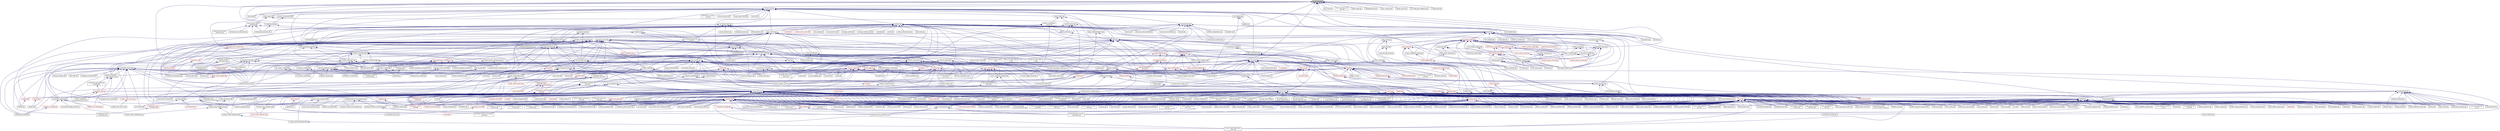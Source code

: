 digraph "config_entry.hpp"
{
  edge [fontname="Helvetica",fontsize="10",labelfontname="Helvetica",labelfontsize="10"];
  node [fontname="Helvetica",fontsize="10",shape=record];
  Node20 [label="config_entry.hpp",height=0.2,width=0.4,color="black", fillcolor="grey75", style="filled", fontcolor="black"];
  Node20 -> Node21 [dir="back",color="midnightblue",fontsize="10",style="solid",fontname="Helvetica"];
  Node21 [label="hpx_fwd.hpp",height=0.2,width=0.4,color="black", fillcolor="white", style="filled",URL="$d5/d46/hpx__fwd_8hpp.html"];
  Node20 -> Node22 [dir="back",color="midnightblue",fontsize="10",style="solid",fontname="Helvetica"];
  Node22 [label="parcelport_impl.hpp",height=0.2,width=0.4,color="black", fillcolor="white", style="filled",URL="$d3/d76/parcelport__impl_8hpp.html"];
  Node22 -> Node23 [dir="back",color="midnightblue",fontsize="10",style="solid",fontname="Helvetica"];
  Node23 [label="connection_handler.hpp",height=0.2,width=0.4,color="black", fillcolor="white", style="filled",URL="$d6/d71/plugins_2parcelport_2libfabric_2connection__handler_8hpp.html"];
  Node23 -> Node24 [dir="back",color="midnightblue",fontsize="10",style="solid",fontname="Helvetica"];
  Node24 [label="parcelport_libfabric.cpp",height=0.2,width=0.4,color="black", fillcolor="white", style="filled",URL="$de/d4f/parcelport__libfabric_8cpp.html"];
  Node23 -> Node25 [dir="back",color="midnightblue",fontsize="10",style="solid",fontname="Helvetica"];
  Node25 [label="parcelport_libfabric.hpp",height=0.2,width=0.4,color="black", fillcolor="white", style="filled",URL="$d2/da5/parcelport__libfabric_8hpp.html"];
  Node25 -> Node24 [dir="back",color="midnightblue",fontsize="10",style="solid",fontname="Helvetica"];
  Node25 -> Node26 [dir="back",color="midnightblue",fontsize="10",style="solid",fontname="Helvetica"];
  Node26 [label="receiver.cpp",height=0.2,width=0.4,color="black", fillcolor="white", style="filled",URL="$d9/d77/receiver_8cpp.html"];
  Node25 -> Node27 [dir="back",color="midnightblue",fontsize="10",style="solid",fontname="Helvetica"];
  Node27 [label="rma_receiver.cpp",height=0.2,width=0.4,color="black", fillcolor="white", style="filled",URL="$d8/d71/rma__receiver_8cpp.html"];
  Node25 -> Node28 [dir="back",color="midnightblue",fontsize="10",style="solid",fontname="Helvetica"];
  Node28 [label="sender.cpp",height=0.2,width=0.4,color="black", fillcolor="white", style="filled",URL="$d3/df1/sender_8cpp.html"];
  Node22 -> Node29 [dir="back",color="midnightblue",fontsize="10",style="solid",fontname="Helvetica"];
  Node29 [label="libfabric_controller.hpp",height=0.2,width=0.4,color="black", fillcolor="white", style="filled",URL="$d7/d78/libfabric__controller_8hpp.html"];
  Node29 -> Node24 [dir="back",color="midnightblue",fontsize="10",style="solid",fontname="Helvetica"];
  Node29 -> Node25 [dir="back",color="midnightblue",fontsize="10",style="solid",fontname="Helvetica"];
  Node22 -> Node24 [dir="back",color="midnightblue",fontsize="10",style="solid",fontname="Helvetica"];
  Node22 -> Node25 [dir="back",color="midnightblue",fontsize="10",style="solid",fontname="Helvetica"];
  Node22 -> Node30 [dir="back",color="midnightblue",fontsize="10",style="solid",fontname="Helvetica"];
  Node30 [label="connection_handler.hpp",height=0.2,width=0.4,color="black", fillcolor="white", style="filled",URL="$db/d66/plugins_2parcelport_2verbs_2connection__handler_8hpp.html"];
  Node20 -> Node31 [dir="back",color="midnightblue",fontsize="10",style="solid",fontname="Helvetica"];
  Node31 [label="scheduling_loop.hpp",height=0.2,width=0.4,color="black", fillcolor="white", style="filled",URL="$d7/d64/scheduling__loop_8hpp.html"];
  Node31 -> Node32 [dir="back",color="midnightblue",fontsize="10",style="solid",fontname="Helvetica"];
  Node32 [label="scheduled_thread_pool\l_impl.hpp",height=0.2,width=0.4,color="black", fillcolor="white", style="filled",URL="$d7/da2/scheduled__thread__pool__impl_8hpp.html"];
  Node32 -> Node33 [dir="back",color="midnightblue",fontsize="10",style="solid",fontname="Helvetica"];
  Node33 [label="oversubscribing_resource\l_partitioner.cpp",height=0.2,width=0.4,color="black", fillcolor="white", style="filled",URL="$dd/dee/oversubscribing__resource__partitioner_8cpp.html"];
  Node32 -> Node34 [dir="back",color="midnightblue",fontsize="10",style="solid",fontname="Helvetica"];
  Node34 [label="simple_resource_partitioner.cpp",height=0.2,width=0.4,color="black", fillcolor="white", style="filled",URL="$d5/df9/simple__resource__partitioner_8cpp.html"];
  Node32 -> Node35 [dir="back",color="midnightblue",fontsize="10",style="solid",fontname="Helvetica"];
  Node35 [label="scheduled_thread_pool.cpp",height=0.2,width=0.4,color="black", fillcolor="white", style="filled",URL="$d5/d73/scheduled__thread__pool_8cpp.html"];
  Node31 -> Node36 [dir="back",color="midnightblue",fontsize="10",style="solid",fontname="Helvetica"];
  Node36 [label="thread_pool_executors.cpp",height=0.2,width=0.4,color="black", fillcolor="white", style="filled",URL="$d8/ddd/src_2runtime_2threads_2executors_2thread__pool__executors_8cpp.html"];
  Node20 -> Node37 [dir="back",color="midnightblue",fontsize="10",style="solid",fontname="Helvetica"];
  Node37 [label="thread_queue.hpp",height=0.2,width=0.4,color="black", fillcolor="white", style="filled",URL="$d1/d01/thread__queue_8hpp.html"];
  Node37 -> Node38 [dir="back",color="midnightblue",fontsize="10",style="solid",fontname="Helvetica"];
  Node38 [label="shared_priority_scheduler.hpp",height=0.2,width=0.4,color="black", fillcolor="white", style="filled",URL="$d0/d84/shared__priority__scheduler_8hpp.html"];
  Node38 -> Node33 [dir="back",color="midnightblue",fontsize="10",style="solid",fontname="Helvetica"];
  Node38 -> Node34 [dir="back",color="midnightblue",fontsize="10",style="solid",fontname="Helvetica"];
  Node37 -> Node39 [dir="back",color="midnightblue",fontsize="10",style="solid",fontname="Helvetica"];
  Node39 [label="local_priority_queue\l_scheduler.hpp",height=0.2,width=0.4,color="black", fillcolor="white", style="filled",URL="$d2/d20/local__priority__queue__scheduler_8hpp.html"];
  Node39 -> Node40 [dir="back",color="midnightblue",fontsize="10",style="solid",fontname="Helvetica"];
  Node40 [label="schedulers.hpp",height=0.2,width=0.4,color="black", fillcolor="white", style="filled",URL="$d2/d04/schedulers_8hpp.html"];
  Node40 -> Node32 [dir="back",color="midnightblue",fontsize="10",style="solid",fontname="Helvetica"];
  Node40 -> Node41 [dir="back",color="midnightblue",fontsize="10",style="solid",fontname="Helvetica"];
  Node41 [label="hpx_init.cpp",height=0.2,width=0.4,color="black", fillcolor="white", style="filled",URL="$d6/dfa/hpx__init_8cpp.html"];
  Node40 -> Node42 [dir="back",color="midnightblue",fontsize="10",style="solid",fontname="Helvetica"];
  Node42 [label="threadmanager.cpp",height=0.2,width=0.4,color="black", fillcolor="white", style="filled",URL="$d5/d57/threadmanager_8cpp.html"];
  Node39 -> Node35 [dir="back",color="midnightblue",fontsize="10",style="solid",fontname="Helvetica"];
  Node39 -> Node43 [dir="back",color="midnightblue",fontsize="10",style="solid",fontname="Helvetica"];
  Node43 [label="thread_pool_attached\l_executors.cpp",height=0.2,width=0.4,color="black", fillcolor="white", style="filled",URL="$d0/d67/src_2runtime_2threads_2executors_2thread__pool__attached__executors_8cpp.html"];
  Node39 -> Node36 [dir="back",color="midnightblue",fontsize="10",style="solid",fontname="Helvetica"];
  Node39 -> Node44 [dir="back",color="midnightblue",fontsize="10",style="solid",fontname="Helvetica"];
  Node44 [label="thread_pool_os_executors.cpp",height=0.2,width=0.4,color="black", fillcolor="white", style="filled",URL="$db/d09/src_2runtime_2threads_2executors_2thread__pool__os__executors_8cpp.html"];
  Node20 -> Node45 [dir="back",color="midnightblue",fontsize="10",style="solid",fontname="Helvetica"];
  Node45 [label="runtime_fwd.hpp",height=0.2,width=0.4,color="black", fillcolor="white", style="filled",URL="$d2/dee/runtime__fwd_8hpp.html"];
  Node45 -> Node21 [dir="back",color="midnightblue",fontsize="10",style="solid",fontname="Helvetica"];
  Node45 -> Node46 [dir="back",color="midnightblue",fontsize="10",style="solid",fontname="Helvetica"];
  Node46 [label="basic_action.hpp",height=0.2,width=0.4,color="black", fillcolor="white", style="filled",URL="$d1/d7e/basic__action_8hpp.html"];
  Node46 -> Node47 [dir="back",color="midnightblue",fontsize="10",style="solid",fontname="Helvetica"];
  Node47 [label="component_storage.hpp",height=0.2,width=0.4,color="black", fillcolor="white", style="filled",URL="$d6/d36/components_2component__storage_2server_2component__storage_8hpp.html"];
  Node47 -> Node48 [dir="back",color="midnightblue",fontsize="10",style="solid",fontname="Helvetica"];
  Node48 [label="component_storage.hpp",height=0.2,width=0.4,color="red", fillcolor="white", style="filled",URL="$d0/dd6/components_2component__storage_2component__storage_8hpp.html"];
  Node48 -> Node52 [dir="back",color="midnightblue",fontsize="10",style="solid",fontname="Helvetica"];
  Node52 [label="component_storage.cpp",height=0.2,width=0.4,color="black", fillcolor="white", style="filled",URL="$d4/ddf/component__storage_8cpp.html"];
  Node47 -> Node53 [dir="back",color="midnightblue",fontsize="10",style="solid",fontname="Helvetica"];
  Node53 [label="migrate_from_storage.hpp",height=0.2,width=0.4,color="red", fillcolor="white", style="filled",URL="$d3/d9f/server_2migrate__from__storage_8hpp.html"];
  Node47 -> Node55 [dir="back",color="midnightblue",fontsize="10",style="solid",fontname="Helvetica"];
  Node55 [label="migrate_to_storage.hpp",height=0.2,width=0.4,color="red", fillcolor="white", style="filled",URL="$d4/d4c/server_2migrate__to__storage_8hpp.html"];
  Node55 -> Node56 [dir="back",color="midnightblue",fontsize="10",style="solid",fontname="Helvetica"];
  Node56 [label="component_module.cpp",height=0.2,width=0.4,color="black", fillcolor="white", style="filled",URL="$de/dc1/component__storage_2component__module_8cpp.html"];
  Node47 -> Node57 [dir="back",color="midnightblue",fontsize="10",style="solid",fontname="Helvetica"];
  Node57 [label="component_storage_server.cpp",height=0.2,width=0.4,color="black", fillcolor="white", style="filled",URL="$d4/dcb/component__storage__server_8cpp.html"];
  Node46 -> Node58 [dir="back",color="midnightblue",fontsize="10",style="solid",fontname="Helvetica"];
  Node58 [label="partition_unordered\l_map_component.hpp",height=0.2,width=0.4,color="black", fillcolor="white", style="filled",URL="$d8/df3/partition__unordered__map__component_8hpp.html"];
  Node58 -> Node59 [dir="back",color="midnightblue",fontsize="10",style="solid",fontname="Helvetica"];
  Node59 [label="unordered_map.hpp",height=0.2,width=0.4,color="red", fillcolor="white", style="filled",URL="$d9/ddf/hpx_2components_2containers_2unordered_2unordered__map_8hpp.html"];
  Node59 -> Node47 [dir="back",color="midnightblue",fontsize="10",style="solid",fontname="Helvetica"];
  Node59 -> Node62 [dir="back",color="midnightblue",fontsize="10",style="solid",fontname="Helvetica"];
  Node62 [label="partition_unordered\l_map_component.cpp",height=0.2,width=0.4,color="black", fillcolor="white", style="filled",URL="$d5/d34/partition__unordered__map__component_8cpp.html"];
  Node58 -> Node63 [dir="back",color="midnightblue",fontsize="10",style="solid",fontname="Helvetica"];
  Node63 [label="unordered_map_segmented\l_iterator.hpp",height=0.2,width=0.4,color="black", fillcolor="white", style="filled",URL="$dc/dfd/unordered__map__segmented__iterator_8hpp.html"];
  Node63 -> Node59 [dir="back",color="midnightblue",fontsize="10",style="solid",fontname="Helvetica"];
  Node58 -> Node62 [dir="back",color="midnightblue",fontsize="10",style="solid",fontname="Helvetica"];
  Node46 -> Node64 [dir="back",color="midnightblue",fontsize="10",style="solid",fontname="Helvetica"];
  Node64 [label="base_lco.hpp",height=0.2,width=0.4,color="black", fillcolor="white", style="filled",URL="$de/daa/base__lco_8hpp.html"];
  Node64 -> Node65 [dir="back",color="midnightblue",fontsize="10",style="solid",fontname="Helvetica"];
  Node65 [label="lcos.hpp",height=0.2,width=0.4,color="red", fillcolor="white", style="filled",URL="$d5/deb/lcos_8hpp.html"];
  Node65 -> Node67 [dir="back",color="midnightblue",fontsize="10",style="solid",fontname="Helvetica"];
  Node67 [label="apex_balance.cpp",height=0.2,width=0.4,color="black", fillcolor="white", style="filled",URL="$d4/d8e/apex__balance_8cpp.html"];
  Node65 -> Node68 [dir="back",color="midnightblue",fontsize="10",style="solid",fontname="Helvetica"];
  Node68 [label="apex_policy_engine\l_active_thread_count.cpp",height=0.2,width=0.4,color="black", fillcolor="white", style="filled",URL="$d5/d01/apex__policy__engine__active__thread__count_8cpp.html"];
  Node65 -> Node69 [dir="back",color="midnightblue",fontsize="10",style="solid",fontname="Helvetica"];
  Node69 [label="apex_policy_engine\l_events.cpp",height=0.2,width=0.4,color="black", fillcolor="white", style="filled",URL="$df/d0f/apex__policy__engine__events_8cpp.html"];
  Node65 -> Node70 [dir="back",color="midnightblue",fontsize="10",style="solid",fontname="Helvetica"];
  Node70 [label="apex_policy_engine\l_periodic.cpp",height=0.2,width=0.4,color="black", fillcolor="white", style="filled",URL="$d5/d7b/apex__policy__engine__periodic_8cpp.html"];
  Node65 -> Node71 [dir="back",color="midnightblue",fontsize="10",style="solid",fontname="Helvetica"];
  Node71 [label="heartbeat.cpp",height=0.2,width=0.4,color="black", fillcolor="white", style="filled",URL="$d8/d98/heartbeat_8cpp.html"];
  Node65 -> Node72 [dir="back",color="midnightblue",fontsize="10",style="solid",fontname="Helvetica"];
  Node72 [label="hello_world_component.hpp",height=0.2,width=0.4,color="red", fillcolor="white", style="filled",URL="$df/df0/hello__world__component_8hpp.html"];
  Node65 -> Node82 [dir="back",color="midnightblue",fontsize="10",style="solid",fontname="Helvetica"];
  Node82 [label="stencil_iterator.hpp",height=0.2,width=0.4,color="red", fillcolor="white", style="filled",URL="$dc/d5c/server_2stencil__iterator_8hpp.html"];
  Node82 -> Node78 [dir="back",color="midnightblue",fontsize="10",style="solid",fontname="Helvetica"];
  Node78 [label="solver.hpp",height=0.2,width=0.4,color="red", fillcolor="white", style="filled",URL="$db/d9a/server_2solver_8hpp.html"];
  Node82 -> Node83 [dir="back",color="midnightblue",fontsize="10",style="solid",fontname="Helvetica"];
  Node83 [label="stencil_iterator.cpp",height=0.2,width=0.4,color="black", fillcolor="white", style="filled",URL="$d6/de1/server_2stencil__iterator_8cpp.html"];
  Node65 -> Node88 [dir="back",color="midnightblue",fontsize="10",style="solid",fontname="Helvetica"];
  Node88 [label="enumerate_threads.cpp",height=0.2,width=0.4,color="black", fillcolor="white", style="filled",URL="$d3/dd4/enumerate__threads_8cpp.html"];
  Node65 -> Node89 [dir="back",color="midnightblue",fontsize="10",style="solid",fontname="Helvetica"];
  Node89 [label="fibonacci_await.cpp",height=0.2,width=0.4,color="black", fillcolor="white", style="filled",URL="$dc/d1c/fibonacci__await_8cpp.html"];
  Node65 -> Node90 [dir="back",color="midnightblue",fontsize="10",style="solid",fontname="Helvetica"];
  Node90 [label="fibonacci_dataflow.cpp",height=0.2,width=0.4,color="black", fillcolor="white", style="filled",URL="$df/d3d/fibonacci__dataflow_8cpp.html"];
  Node65 -> Node91 [dir="back",color="midnightblue",fontsize="10",style="solid",fontname="Helvetica"];
  Node91 [label="fibonacci_futures.cpp",height=0.2,width=0.4,color="black", fillcolor="white", style="filled",URL="$d6/de3/fibonacci__futures_8cpp.html"];
  Node65 -> Node92 [dir="back",color="midnightblue",fontsize="10",style="solid",fontname="Helvetica"];
  Node92 [label="fibonacci_futures_distributed.cpp",height=0.2,width=0.4,color="black", fillcolor="white", style="filled",URL="$d1/dc9/fibonacci__futures__distributed_8cpp.html"];
  Node65 -> Node93 [dir="back",color="midnightblue",fontsize="10",style="solid",fontname="Helvetica"];
  Node93 [label="fractals.cpp",height=0.2,width=0.4,color="black", fillcolor="white", style="filled",URL="$d8/d58/fractals_8cpp.html"];
  Node65 -> Node94 [dir="back",color="midnightblue",fontsize="10",style="solid",fontname="Helvetica"];
  Node94 [label="fractals_executor.cpp",height=0.2,width=0.4,color="black", fillcolor="white", style="filled",URL="$d9/da9/fractals__executor_8cpp.html"];
  Node65 -> Node95 [dir="back",color="midnightblue",fontsize="10",style="solid",fontname="Helvetica"];
  Node95 [label="fractals_struct.cpp",height=0.2,width=0.4,color="black", fillcolor="white", style="filled",URL="$d8/d2f/fractals__struct_8cpp.html"];
  Node65 -> Node96 [dir="back",color="midnightblue",fontsize="10",style="solid",fontname="Helvetica"];
  Node96 [label="hello_world.cpp",height=0.2,width=0.4,color="black", fillcolor="white", style="filled",URL="$d0/d67/hello__world_8cpp.html"];
  Node65 -> Node97 [dir="back",color="midnightblue",fontsize="10",style="solid",fontname="Helvetica"];
  Node97 [label="latch_local.cpp",height=0.2,width=0.4,color="black", fillcolor="white", style="filled",URL="$dd/dd3/latch__local_8cpp.html"];
  Node65 -> Node98 [dir="back",color="midnightblue",fontsize="10",style="solid",fontname="Helvetica"];
  Node98 [label="latch_remote.cpp",height=0.2,width=0.4,color="black", fillcolor="white", style="filled",URL="$df/d59/latch__remote_8cpp.html"];
  Node65 -> Node100 [dir="back",color="midnightblue",fontsize="10",style="solid",fontname="Helvetica"];
  Node100 [label="pingpong.cpp",height=0.2,width=0.4,color="black", fillcolor="white", style="filled",URL="$dd/d4d/pingpong_8cpp.html"];
  Node65 -> Node101 [dir="back",color="midnightblue",fontsize="10",style="solid",fontname="Helvetica"];
  Node101 [label="shared_mutex.cpp",height=0.2,width=0.4,color="black", fillcolor="white", style="filled",URL="$da/d0b/shared__mutex_8cpp.html"];
  Node65 -> Node103 [dir="back",color="midnightblue",fontsize="10",style="solid",fontname="Helvetica"];
  Node103 [label="sheneos_compare.cpp",height=0.2,width=0.4,color="black", fillcolor="white", style="filled",URL="$dc/d11/sheneos__compare_8cpp.html"];
  Node65 -> Node104 [dir="back",color="midnightblue",fontsize="10",style="solid",fontname="Helvetica"];
  Node104 [label="spell_check_file.cpp",height=0.2,width=0.4,color="black", fillcolor="white", style="filled",URL="$df/df7/spell__check__file_8cpp.html"];
  Node65 -> Node105 [dir="back",color="midnightblue",fontsize="10",style="solid",fontname="Helvetica"];
  Node105 [label="spell_check_simple.cpp",height=0.2,width=0.4,color="black", fillcolor="white", style="filled",URL="$dd/d54/spell__check__simple_8cpp.html"];
  Node65 -> Node106 [dir="back",color="midnightblue",fontsize="10",style="solid",fontname="Helvetica"];
  Node106 [label="simple_central_tuplespace\l_client.cpp",height=0.2,width=0.4,color="black", fillcolor="white", style="filled",URL="$d1/d7b/simple__central__tuplespace__client_8cpp.html"];
  Node65 -> Node611 [dir="back",color="midnightblue",fontsize="10",style="solid",fontname="Helvetica"];
  Node611 [label="return_future_2847.cpp",height=0.2,width=0.4,color="black", fillcolor="white", style="filled",URL="$d3/dfe/return__future__2847_8cpp.html"];
  Node65 -> Node612 [dir="back",color="midnightblue",fontsize="10",style="solid",fontname="Helvetica"];
  Node612 [label="return_non_default\l_constructible_2847.cpp",height=0.2,width=0.4,color="black", fillcolor="white", style="filled",URL="$dc/d11/return__non__default__constructible__2847_8cpp.html"];
  Node65 -> Node258 [dir="back",color="midnightblue",fontsize="10",style="solid",fontname="Helvetica"];
  Node258 [label="duplicate_id_registration\l_1596.cpp",height=0.2,width=0.4,color="black", fillcolor="white", style="filled",URL="$db/d8d/duplicate__id__registration__1596_8cpp.html"];
  Node65 -> Node261 [dir="back",color="midnightblue",fontsize="10",style="solid",fontname="Helvetica"];
  Node261 [label="send_gid_keep_component\l_1624.cpp",height=0.2,width=0.4,color="black", fillcolor="white", style="filled",URL="$d9/d49/send__gid__keep__component__1624_8cpp.html"];
  Node65 -> Node613 [dir="back",color="midnightblue",fontsize="10",style="solid",fontname="Helvetica"];
  Node613 [label="async_action_1813.cpp",height=0.2,width=0.4,color="black", fillcolor="white", style="filled",URL="$db/de6/async__action__1813_8cpp.html"];
  Node65 -> Node617 [dir="back",color="midnightblue",fontsize="10",style="solid",fontname="Helvetica"];
  Node617 [label="dataflow_791.cpp",height=0.2,width=0.4,color="black", fillcolor="white", style="filled",URL="$d6/da1/dataflow__791_8cpp.html"];
  Node65 -> Node619 [dir="back",color="midnightblue",fontsize="10",style="solid",fontname="Helvetica"];
  Node619 [label="future_timed_wait_1025.cpp",height=0.2,width=0.4,color="black", fillcolor="white", style="filled",URL="$de/d7d/future__timed__wait__1025_8cpp.html"];
  Node65 -> Node308 [dir="back",color="midnightblue",fontsize="10",style="solid",fontname="Helvetica"];
  Node308 [label="shared_stated_leaked\l_1211.cpp",height=0.2,width=0.4,color="black", fillcolor="white", style="filled",URL="$dc/dce/shared__stated__leaked__1211_8cpp.html"];
  Node65 -> Node622 [dir="back",color="midnightblue",fontsize="10",style="solid",fontname="Helvetica"];
  Node622 [label="sliding_semaphore_2338.cpp",height=0.2,width=0.4,color="black", fillcolor="white", style="filled",URL="$da/da6/sliding__semaphore__2338_8cpp.html"];
  Node65 -> Node623 [dir="back",color="midnightblue",fontsize="10",style="solid",fontname="Helvetica"];
  Node623 [label="wait_for_action_2796.cpp",height=0.2,width=0.4,color="black", fillcolor="white", style="filled",URL="$dc/db9/wait__for__action__2796_8cpp.html"];
  Node65 -> Node624 [dir="back",color="midnightblue",fontsize="10",style="solid",fontname="Helvetica"];
  Node624 [label="function_serialization\l_728.cpp",height=0.2,width=0.4,color="black", fillcolor="white", style="filled",URL="$d8/db1/function__serialization__728_8cpp.html"];
  Node65 -> Node625 [dir="back",color="midnightblue",fontsize="10",style="solid",fontname="Helvetica"];
  Node625 [label="protect_with_nullary\l_pfo.cpp",height=0.2,width=0.4,color="black", fillcolor="white", style="filled",URL="$df/db5/protect__with__nullary__pfo_8cpp.html"];
  Node65 -> Node626 [dir="back",color="midnightblue",fontsize="10",style="solid",fontname="Helvetica"];
  Node626 [label="tuple_serialization\l_803.cpp",height=0.2,width=0.4,color="black", fillcolor="white", style="filled",URL="$de/d61/tuple__serialization__803_8cpp.html"];
  Node65 -> Node627 [dir="back",color="midnightblue",fontsize="10",style="solid",fontname="Helvetica"];
  Node627 [label="zero_copy_parcels_1001.cpp",height=0.2,width=0.4,color="black", fillcolor="white", style="filled",URL="$da/dfd/zero__copy__parcels__1001_8cpp.html"];
  Node65 -> Node628 [dir="back",color="midnightblue",fontsize="10",style="solid",fontname="Helvetica"];
  Node628 [label="return_future.cpp",height=0.2,width=0.4,color="black", fillcolor="white", style="filled",URL="$d4/dbe/return__future_8cpp.html"];
  Node65 -> Node629 [dir="back",color="midnightblue",fontsize="10",style="solid",fontname="Helvetica"];
  Node629 [label="find_clients_from_prefix.cpp",height=0.2,width=0.4,color="black", fillcolor="white", style="filled",URL="$dc/d15/find__clients__from__prefix_8cpp.html"];
  Node65 -> Node630 [dir="back",color="midnightblue",fontsize="10",style="solid",fontname="Helvetica"];
  Node630 [label="find_ids_from_prefix.cpp",height=0.2,width=0.4,color="black", fillcolor="white", style="filled",URL="$dc/df3/find__ids__from__prefix_8cpp.html"];
  Node65 -> Node631 [dir="back",color="midnightblue",fontsize="10",style="solid",fontname="Helvetica"];
  Node631 [label="get_colocation_id.cpp",height=0.2,width=0.4,color="black", fillcolor="white", style="filled",URL="$dd/d0d/get__colocation__id_8cpp.html"];
  Node65 -> Node632 [dir="back",color="midnightblue",fontsize="10",style="solid",fontname="Helvetica"];
  Node632 [label="apex_action_count.cpp",height=0.2,width=0.4,color="black", fillcolor="white", style="filled",URL="$d8/de5/apex__action__count_8cpp.html"];
  Node65 -> Node633 [dir="back",color="midnightblue",fontsize="10",style="solid",fontname="Helvetica"];
  Node633 [label="action_invoke_no_more\l_than.cpp",height=0.2,width=0.4,color="black", fillcolor="white", style="filled",URL="$db/d8a/action__invoke__no__more__than_8cpp.html"];
  Node65 -> Node634 [dir="back",color="midnightblue",fontsize="10",style="solid",fontname="Helvetica"];
  Node634 [label="migrate_component.cpp",height=0.2,width=0.4,color="black", fillcolor="white", style="filled",URL="$dc/d78/migrate__component_8cpp.html"];
  Node65 -> Node635 [dir="back",color="midnightblue",fontsize="10",style="solid",fontname="Helvetica"];
  Node635 [label="apply_colocated.cpp",height=0.2,width=0.4,color="black", fillcolor="white", style="filled",URL="$d5/dd3/apply__colocated_8cpp.html"];
  Node65 -> Node639 [dir="back",color="midnightblue",fontsize="10",style="solid",fontname="Helvetica"];
  Node639 [label="apply_remote.cpp",height=0.2,width=0.4,color="black", fillcolor="white", style="filled",URL="$d9/d40/apply__remote_8cpp.html"];
  Node65 -> Node640 [dir="back",color="midnightblue",fontsize="10",style="solid",fontname="Helvetica"];
  Node640 [label="apply_remote_client.cpp",height=0.2,width=0.4,color="black", fillcolor="white", style="filled",URL="$d9/def/apply__remote__client_8cpp.html"];
  Node65 -> Node641 [dir="back",color="midnightblue",fontsize="10",style="solid",fontname="Helvetica"];
  Node641 [label="async_cb_colocated.cpp",height=0.2,width=0.4,color="black", fillcolor="white", style="filled",URL="$d7/d7f/async__cb__colocated_8cpp.html"];
  Node65 -> Node642 [dir="back",color="midnightblue",fontsize="10",style="solid",fontname="Helvetica"];
  Node642 [label="async_cb_remote.cpp",height=0.2,width=0.4,color="black", fillcolor="white", style="filled",URL="$da/d88/async__cb__remote_8cpp.html"];
  Node65 -> Node643 [dir="back",color="midnightblue",fontsize="10",style="solid",fontname="Helvetica"];
  Node643 [label="async_cb_remote_client.cpp",height=0.2,width=0.4,color="black", fillcolor="white", style="filled",URL="$d2/d31/async__cb__remote__client_8cpp.html"];
  Node65 -> Node646 [dir="back",color="midnightblue",fontsize="10",style="solid",fontname="Helvetica"];
  Node646 [label="async_continue_cb_colocated.cpp",height=0.2,width=0.4,color="black", fillcolor="white", style="filled",URL="$dd/dce/async__continue__cb__colocated_8cpp.html"];
  Node65 -> Node650 [dir="back",color="midnightblue",fontsize="10",style="solid",fontname="Helvetica"];
  Node650 [label="async_remote.cpp",height=0.2,width=0.4,color="black", fillcolor="white", style="filled",URL="$dd/dd8/async__remote_8cpp.html"];
  Node65 -> Node651 [dir="back",color="midnightblue",fontsize="10",style="solid",fontname="Helvetica"];
  Node651 [label="async_remote_client.cpp",height=0.2,width=0.4,color="black", fillcolor="white", style="filled",URL="$d6/d49/async__remote__client_8cpp.html"];
  Node65 -> Node654 [dir="back",color="midnightblue",fontsize="10",style="solid",fontname="Helvetica"];
  Node654 [label="channel.cpp",height=0.2,width=0.4,color="black", fillcolor="white", style="filled",URL="$dd/d5f/channel_8cpp.html"];
  Node65 -> Node656 [dir="back",color="midnightblue",fontsize="10",style="solid",fontname="Helvetica"];
  Node656 [label="client_then.cpp",height=0.2,width=0.4,color="black", fillcolor="white", style="filled",URL="$d1/d5a/client__then_8cpp.html"];
  Node65 -> Node657 [dir="back",color="midnightblue",fontsize="10",style="solid",fontname="Helvetica"];
  Node657 [label="counting_semaphore.cpp",height=0.2,width=0.4,color="black", fillcolor="white", style="filled",URL="$df/de9/counting__semaphore_8cpp.html"];
  Node65 -> Node659 [dir="back",color="midnightblue",fontsize="10",style="solid",fontname="Helvetica"];
  Node659 [label="future.cpp",height=0.2,width=0.4,color="black", fillcolor="white", style="filled",URL="$d6/d4d/future_8cpp.html"];
  Node65 -> Node660 [dir="back",color="midnightblue",fontsize="10",style="solid",fontname="Helvetica"];
  Node660 [label="future_then.cpp",height=0.2,width=0.4,color="black", fillcolor="white", style="filled",URL="$df/da5/future__then_8cpp.html"];
  Node65 -> Node661 [dir="back",color="midnightblue",fontsize="10",style="solid",fontname="Helvetica"];
  Node661 [label="future_then_executor.cpp",height=0.2,width=0.4,color="black", fillcolor="white", style="filled",URL="$df/dbe/future__then__executor_8cpp.html"];
  Node65 -> Node662 [dir="back",color="midnightblue",fontsize="10",style="solid",fontname="Helvetica"];
  Node662 [label="future_then_executor\l_v1.cpp",height=0.2,width=0.4,color="black", fillcolor="white", style="filled",URL="$de/dc5/future__then__executor__v1_8cpp.html"];
  Node65 -> Node384 [dir="back",color="midnightblue",fontsize="10",style="solid",fontname="Helvetica"];
  Node384 [label="local_event.cpp",height=0.2,width=0.4,color="black", fillcolor="white", style="filled",URL="$df/d9a/local__event_8cpp.html"];
  Node65 -> Node668 [dir="back",color="midnightblue",fontsize="10",style="solid",fontname="Helvetica"];
  Node668 [label="packaged_action.cpp",height=0.2,width=0.4,color="black", fillcolor="white", style="filled",URL="$d3/d63/packaged__action_8cpp.html"];
  Node65 -> Node669 [dir="back",color="midnightblue",fontsize="10",style="solid",fontname="Helvetica"];
  Node669 [label="promise.cpp",height=0.2,width=0.4,color="black", fillcolor="white", style="filled",URL="$d1/d4f/tests_2unit_2lcos_2promise_8cpp.html"];
  Node65 -> Node672 [dir="back",color="midnightblue",fontsize="10",style="solid",fontname="Helvetica"];
  Node672 [label="shared_future.cpp",height=0.2,width=0.4,color="black", fillcolor="white", style="filled",URL="$d3/d69/shared__future_8cpp.html"];
  Node65 -> Node673 [dir="back",color="midnightblue",fontsize="10",style="solid",fontname="Helvetica"];
  Node673 [label="shared_mutex1.cpp",height=0.2,width=0.4,color="black", fillcolor="white", style="filled",URL="$d8/d57/shared__mutex1_8cpp.html"];
  Node65 -> Node674 [dir="back",color="midnightblue",fontsize="10",style="solid",fontname="Helvetica"];
  Node674 [label="shared_mutex2.cpp",height=0.2,width=0.4,color="black", fillcolor="white", style="filled",URL="$d1/d40/shared__mutex2_8cpp.html"];
  Node65 -> Node675 [dir="back",color="midnightblue",fontsize="10",style="solid",fontname="Helvetica"];
  Node675 [label="sliding_semaphore.cpp",height=0.2,width=0.4,color="black", fillcolor="white", style="filled",URL="$d2/d38/sliding__semaphore_8cpp.html"];
  Node65 -> Node678 [dir="back",color="midnightblue",fontsize="10",style="solid",fontname="Helvetica"];
  Node678 [label="when_all.cpp",height=0.2,width=0.4,color="black", fillcolor="white", style="filled",URL="$da/d18/when__all_8cpp.html"];
  Node65 -> Node679 [dir="back",color="midnightblue",fontsize="10",style="solid",fontname="Helvetica"];
  Node679 [label="when_all_std_array.cpp",height=0.2,width=0.4,color="black", fillcolor="white", style="filled",URL="$d0/dfc/when__all__std__array_8cpp.html"];
  Node65 -> Node680 [dir="back",color="midnightblue",fontsize="10",style="solid",fontname="Helvetica"];
  Node680 [label="when_any.cpp",height=0.2,width=0.4,color="black", fillcolor="white", style="filled",URL="$d7/d30/when__any_8cpp.html"];
  Node65 -> Node681 [dir="back",color="midnightblue",fontsize="10",style="solid",fontname="Helvetica"];
  Node681 [label="when_any_std_array.cpp",height=0.2,width=0.4,color="black", fillcolor="white", style="filled",URL="$d3/d3d/when__any__std__array_8cpp.html"];
  Node65 -> Node682 [dir="back",color="midnightblue",fontsize="10",style="solid",fontname="Helvetica"];
  Node682 [label="when_each.cpp",height=0.2,width=0.4,color="black", fillcolor="white", style="filled",URL="$d0/d95/when__each_8cpp.html"];
  Node65 -> Node683 [dir="back",color="midnightblue",fontsize="10",style="solid",fontname="Helvetica"];
  Node683 [label="when_some.cpp",height=0.2,width=0.4,color="black", fillcolor="white", style="filled",URL="$dc/d48/when__some_8cpp.html"];
  Node65 -> Node684 [dir="back",color="midnightblue",fontsize="10",style="solid",fontname="Helvetica"];
  Node684 [label="when_some_std_array.cpp",height=0.2,width=0.4,color="black", fillcolor="white", style="filled",URL="$df/d4d/when__some__std__array_8cpp.html"];
  Node65 -> Node601 [dir="back",color="midnightblue",fontsize="10",style="solid",fontname="Helvetica"];
  Node601 [label="serialize_buffer.cpp",height=0.2,width=0.4,color="black", fillcolor="white", style="filled",URL="$d1/d00/serialize__buffer_8cpp.html"];
  Node65 -> Node685 [dir="back",color="midnightblue",fontsize="10",style="solid",fontname="Helvetica"];
  Node685 [label="thread.cpp",height=0.2,width=0.4,color="black", fillcolor="white", style="filled",URL="$d0/d4e/tests_2unit_2threads_2thread_8cpp.html"];
  Node65 -> Node686 [dir="back",color="midnightblue",fontsize="10",style="solid",fontname="Helvetica"];
  Node686 [label="thread_affinity.cpp",height=0.2,width=0.4,color="black", fillcolor="white", style="filled",URL="$da/dce/thread__affinity_8cpp.html"];
  Node65 -> Node687 [dir="back",color="midnightblue",fontsize="10",style="solid",fontname="Helvetica"];
  Node687 [label="thread_id.cpp",height=0.2,width=0.4,color="black", fillcolor="white", style="filled",URL="$df/d88/thread__id_8cpp.html"];
  Node65 -> Node688 [dir="back",color="midnightblue",fontsize="10",style="solid",fontname="Helvetica"];
  Node688 [label="thread_suspension_executor.cpp",height=0.2,width=0.4,color="black", fillcolor="white", style="filled",URL="$de/d9f/thread__suspension__executor_8cpp.html"];
  Node65 -> Node689 [dir="back",color="midnightblue",fontsize="10",style="solid",fontname="Helvetica"];
  Node689 [label="thread_yield.cpp",height=0.2,width=0.4,color="black", fillcolor="white", style="filled",URL="$dc/d23/thread__yield_8cpp.html"];
  Node65 -> Node690 [dir="back",color="midnightblue",fontsize="10",style="solid",fontname="Helvetica"];
  Node690 [label="tss.cpp",height=0.2,width=0.4,color="black", fillcolor="white", style="filled",URL="$dc/d69/tests_2unit_2threads_2tss_8cpp.html"];
  Node64 -> Node692 [dir="back",color="midnightblue",fontsize="10",style="solid",fontname="Helvetica"];
  Node692 [label="base_lco_with_value.hpp",height=0.2,width=0.4,color="black", fillcolor="white", style="filled",URL="$d2/df5/base__lco__with__value_8hpp.html"];
  Node692 -> Node65 [dir="back",color="midnightblue",fontsize="10",style="solid",fontname="Helvetica"];
  Node692 -> Node693 [dir="back",color="midnightblue",fontsize="10",style="solid",fontname="Helvetica"];
  Node693 [label="promise_lco.hpp",height=0.2,width=0.4,color="red", fillcolor="white", style="filled",URL="$db/d91/promise__lco_8hpp.html"];
  Node693 -> Node694 [dir="back",color="midnightblue",fontsize="10",style="solid",fontname="Helvetica"];
  Node694 [label="promise_base.hpp",height=0.2,width=0.4,color="red", fillcolor="white", style="filled",URL="$d0/d70/promise__base_8hpp.html"];
  Node692 -> Node1131 [dir="back",color="midnightblue",fontsize="10",style="solid",fontname="Helvetica"];
  Node1131 [label="channel.hpp",height=0.2,width=0.4,color="black", fillcolor="white", style="filled",URL="$d8/d9a/server_2channel_8hpp.html"];
  Node1131 -> Node997 [dir="back",color="midnightblue",fontsize="10",style="solid",fontname="Helvetica"];
  Node997 [label="channel.hpp",height=0.2,width=0.4,color="black", fillcolor="white", style="filled",URL="$db/d20/channel_8hpp.html"];
  Node997 -> Node65 [dir="back",color="midnightblue",fontsize="10",style="solid",fontname="Helvetica"];
  Node692 -> Node1132 [dir="back",color="midnightblue",fontsize="10",style="solid",fontname="Helvetica"];
  Node1132 [label="latch.hpp",height=0.2,width=0.4,color="red", fillcolor="white", style="filled",URL="$df/d32/server_2latch_8hpp.html"];
  Node1132 -> Node1098 [dir="back",color="midnightblue",fontsize="10",style="solid",fontname="Helvetica"];
  Node1098 [label="latch.cpp",height=0.2,width=0.4,color="black", fillcolor="white", style="filled",URL="$d8/dd6/latch_8cpp.html"];
  Node692 -> Node1133 [dir="back",color="midnightblue",fontsize="10",style="solid",fontname="Helvetica"];
  Node1133 [label="base_performance_counter.hpp",height=0.2,width=0.4,color="red", fillcolor="white", style="filled",URL="$d7/d00/server_2base__performance__counter_8hpp.html"];
  Node1133 -> Node1134 [dir="back",color="midnightblue",fontsize="10",style="solid",fontname="Helvetica"];
  Node1134 [label="base_performance_counter.hpp",height=0.2,width=0.4,color="black", fillcolor="white", style="filled",URL="$d1/da2/base__performance__counter_8hpp.html"];
  Node1134 -> Node157 [dir="back",color="midnightblue",fontsize="10",style="solid",fontname="Helvetica"];
  Node157 [label="sine.hpp",height=0.2,width=0.4,color="red", fillcolor="white", style="filled",URL="$d8/dac/sine_8hpp.html"];
  Node157 -> Node156 [dir="back",color="midnightblue",fontsize="10",style="solid",fontname="Helvetica"];
  Node156 [label="sine.cpp",height=0.2,width=0.4,color="black", fillcolor="white", style="filled",URL="$d3/d0d/server_2sine_8cpp.html"];
  Node1134 -> Node1108 [dir="back",color="midnightblue",fontsize="10",style="solid",fontname="Helvetica"];
  Node1108 [label="counters.cpp",height=0.2,width=0.4,color="black", fillcolor="white", style="filled",URL="$d5/d4d/counters_8cpp.html"];
  Node1133 -> Node1018 [dir="back",color="midnightblue",fontsize="10",style="solid",fontname="Helvetica"];
  Node1018 [label="arithmetics_counter.hpp",height=0.2,width=0.4,color="black", fillcolor="white", style="filled",URL="$d1/d64/arithmetics__counter_8hpp.html"];
  Node1018 -> Node1019 [dir="back",color="midnightblue",fontsize="10",style="solid",fontname="Helvetica"];
  Node1019 [label="registry.cpp",height=0.2,width=0.4,color="black", fillcolor="white", style="filled",URL="$d6/d72/registry_8cpp.html"];
  Node1018 -> Node1020 [dir="back",color="midnightblue",fontsize="10",style="solid",fontname="Helvetica"];
  Node1020 [label="arithmetics_counter.cpp",height=0.2,width=0.4,color="black", fillcolor="white", style="filled",URL="$d8/daf/arithmetics__counter_8cpp.html"];
  Node1133 -> Node1021 [dir="back",color="midnightblue",fontsize="10",style="solid",fontname="Helvetica"];
  Node1021 [label="arithmetics_counter\l_extended.hpp",height=0.2,width=0.4,color="black", fillcolor="white", style="filled",URL="$d1/d32/arithmetics__counter__extended_8hpp.html"];
  Node1021 -> Node1019 [dir="back",color="midnightblue",fontsize="10",style="solid",fontname="Helvetica"];
  Node1021 -> Node1022 [dir="back",color="midnightblue",fontsize="10",style="solid",fontname="Helvetica"];
  Node1022 [label="arithmetics_counter\l_extended.cpp",height=0.2,width=0.4,color="black", fillcolor="white", style="filled",URL="$d2/d43/arithmetics__counter__extended_8cpp.html"];
  Node1133 -> Node1135 [dir="back",color="midnightblue",fontsize="10",style="solid",fontname="Helvetica"];
  Node1135 [label="elapsed_time_counter.hpp",height=0.2,width=0.4,color="black", fillcolor="white", style="filled",URL="$dd/de8/elapsed__time__counter_8hpp.html"];
  Node1135 -> Node1019 [dir="back",color="midnightblue",fontsize="10",style="solid",fontname="Helvetica"];
  Node1135 -> Node1136 [dir="back",color="midnightblue",fontsize="10",style="solid",fontname="Helvetica"];
  Node1136 [label="elapsed_time_counter.cpp",height=0.2,width=0.4,color="black", fillcolor="white", style="filled",URL="$d4/d6a/elapsed__time__counter_8cpp.html"];
  Node1133 -> Node1137 [dir="back",color="midnightblue",fontsize="10",style="solid",fontname="Helvetica"];
  Node1137 [label="raw_counter.hpp",height=0.2,width=0.4,color="black", fillcolor="white", style="filled",URL="$d9/d2d/raw__counter_8hpp.html"];
  Node1137 -> Node1019 [dir="back",color="midnightblue",fontsize="10",style="solid",fontname="Helvetica"];
  Node1137 -> Node1138 [dir="back",color="midnightblue",fontsize="10",style="solid",fontname="Helvetica"];
  Node1138 [label="raw_counter.cpp",height=0.2,width=0.4,color="black", fillcolor="white", style="filled",URL="$d8/d9a/raw__counter_8cpp.html"];
  Node1133 -> Node1139 [dir="back",color="midnightblue",fontsize="10",style="solid",fontname="Helvetica"];
  Node1139 [label="raw_values_counter.hpp",height=0.2,width=0.4,color="black", fillcolor="white", style="filled",URL="$dc/dd5/raw__values__counter_8hpp.html"];
  Node1139 -> Node1019 [dir="back",color="midnightblue",fontsize="10",style="solid",fontname="Helvetica"];
  Node1139 -> Node1140 [dir="back",color="midnightblue",fontsize="10",style="solid",fontname="Helvetica"];
  Node1140 [label="raw_values_counter.cpp",height=0.2,width=0.4,color="black", fillcolor="white", style="filled",URL="$d1/d78/raw__values__counter_8cpp.html"];
  Node1133 -> Node1141 [dir="back",color="midnightblue",fontsize="10",style="solid",fontname="Helvetica"];
  Node1141 [label="statistics_counter.hpp",height=0.2,width=0.4,color="black", fillcolor="white", style="filled",URL="$d4/dbd/statistics__counter_8hpp.html"];
  Node1141 -> Node1019 [dir="back",color="midnightblue",fontsize="10",style="solid",fontname="Helvetica"];
  Node1141 -> Node1142 [dir="back",color="midnightblue",fontsize="10",style="solid",fontname="Helvetica"];
  Node1142 [label="statistics_counter.cpp",height=0.2,width=0.4,color="black", fillcolor="white", style="filled",URL="$d1/d91/statistics__counter_8cpp.html"];
  Node692 -> Node1147 [dir="back",color="midnightblue",fontsize="10",style="solid",fontname="Helvetica"];
  Node1147 [label="hosted_locality_namespace.hpp",height=0.2,width=0.4,color="black", fillcolor="white", style="filled",URL="$db/d52/hosted__locality__namespace_8hpp.html"];
  Node1147 -> Node1148 [dir="back",color="midnightblue",fontsize="10",style="solid",fontname="Helvetica"];
  Node1148 [label="big_boot_barrier.cpp",height=0.2,width=0.4,color="black", fillcolor="white", style="filled",URL="$d9/d5e/big__boot__barrier_8cpp.html"];
  Node1147 -> Node1117 [dir="back",color="midnightblue",fontsize="10",style="solid",fontname="Helvetica"];
  Node1117 [label="hosted_locality_namespace.cpp",height=0.2,width=0.4,color="black", fillcolor="white", style="filled",URL="$d4/d5f/hosted__locality__namespace_8cpp.html"];
  Node692 -> Node1149 [dir="back",color="midnightblue",fontsize="10",style="solid",fontname="Helvetica"];
  Node1149 [label="primary_namespace.hpp",height=0.2,width=0.4,color="black", fillcolor="white", style="filled",URL="$de/d49/server_2primary__namespace_8hpp.html"];
  Node1149 -> Node1150 [dir="back",color="midnightblue",fontsize="10",style="solid",fontname="Helvetica"];
  Node1150 [label="async_colocated.hpp",height=0.2,width=0.4,color="red", fillcolor="white", style="filled",URL="$d3/d0f/async__colocated_8hpp.html"];
  Node1150 -> Node1084 [dir="back",color="midnightblue",fontsize="10",style="solid",fontname="Helvetica"];
  Node1084 [label="async.hpp",height=0.2,width=0.4,color="red", fillcolor="white", style="filled",URL="$d4/d59/include_2async_8hpp.html"];
  Node1084 -> Node1085 [dir="back",color="midnightblue",fontsize="10",style="solid",fontname="Helvetica"];
  Node1085 [label="apex_fibonacci.cpp",height=0.2,width=0.4,color="black", fillcolor="white", style="filled",URL="$de/de1/apex__fibonacci_8cpp.html"];
  Node1084 -> Node68 [dir="back",color="midnightblue",fontsize="10",style="solid",fontname="Helvetica"];
  Node1084 -> Node69 [dir="back",color="midnightblue",fontsize="10",style="solid",fontname="Helvetica"];
  Node1084 -> Node70 [dir="back",color="midnightblue",fontsize="10",style="solid",fontname="Helvetica"];
  Node1084 -> Node711 [dir="back",color="midnightblue",fontsize="10",style="solid",fontname="Helvetica"];
  Node711 [label="1d_wave_equation.cpp",height=0.2,width=0.4,color="black", fillcolor="white", style="filled",URL="$da/dab/1d__wave__equation_8cpp.html"];
  Node1084 -> Node166 [dir="back",color="midnightblue",fontsize="10",style="solid",fontname="Helvetica"];
  Node166 [label="factorial.cpp",height=0.2,width=0.4,color="black", fillcolor="white", style="filled",URL="$d9/d00/factorial_8cpp.html"];
  Node1084 -> Node1086 [dir="back",color="midnightblue",fontsize="10",style="solid",fontname="Helvetica"];
  Node1086 [label="fibonacci.cpp",height=0.2,width=0.4,color="black", fillcolor="white", style="filled",URL="$d9/d89/fibonacci_8cpp.html"];
  Node1084 -> Node1087 [dir="back",color="midnightblue",fontsize="10",style="solid",fontname="Helvetica"];
  Node1087 [label="fibonacci_one.cpp",height=0.2,width=0.4,color="black", fillcolor="white", style="filled",URL="$d8/d78/fibonacci__one_8cpp.html"];
  Node1084 -> Node1088 [dir="back",color="midnightblue",fontsize="10",style="solid",fontname="Helvetica"];
  Node1088 [label="print_to_console.cpp",height=0.2,width=0.4,color="black", fillcolor="white", style="filled",URL="$d7/de6/print__to__console_8cpp.html"];
  Node1084 -> Node173 [dir="back",color="midnightblue",fontsize="10",style="solid",fontname="Helvetica"];
  Node173 [label="quicksort.cpp",height=0.2,width=0.4,color="black", fillcolor="white", style="filled",URL="$d3/d1e/quicksort_8cpp.html"];
  Node1084 -> Node719 [dir="back",color="midnightblue",fontsize="10",style="solid",fontname="Helvetica"];
  Node719 [label="sierpinski.cpp",height=0.2,width=0.4,color="black", fillcolor="white", style="filled",URL="$d3/d7e/sierpinski_8cpp.html"];
  Node1084 -> Node218 [dir="back",color="midnightblue",fontsize="10",style="solid",fontname="Helvetica"];
  Node218 [label="simple_central_tuplespace.hpp",height=0.2,width=0.4,color="black", fillcolor="white", style="filled",URL="$d0/d4b/stubs_2simple__central__tuplespace_8hpp.html"];
  Node218 -> Node219 [dir="back",color="midnightblue",fontsize="10",style="solid",fontname="Helvetica"];
  Node219 [label="simple_central_tuplespace.hpp",height=0.2,width=0.4,color="black", fillcolor="white", style="filled",URL="$d5/ddd/simple__central__tuplespace_8hpp.html"];
  Node219 -> Node106 [dir="back",color="midnightblue",fontsize="10",style="solid",fontname="Helvetica"];
  Node1084 -> Node65 [dir="back",color="midnightblue",fontsize="10",style="solid",fontname="Helvetica"];
  Node1084 -> Node724 [dir="back",color="midnightblue",fontsize="10",style="solid",fontname="Helvetica"];
  Node724 [label="future_overhead.cpp",height=0.2,width=0.4,color="black", fillcolor="white", style="filled",URL="$d3/d79/future__overhead_8cpp.html"];
  Node1084 -> Node726 [dir="back",color="midnightblue",fontsize="10",style="solid",fontname="Helvetica"];
  Node726 [label="spinlock_overhead1.cpp",height=0.2,width=0.4,color="black", fillcolor="white", style="filled",URL="$d0/d32/spinlock__overhead1_8cpp.html"];
  Node1084 -> Node727 [dir="back",color="midnightblue",fontsize="10",style="solid",fontname="Helvetica"];
  Node727 [label="spinlock_overhead2.cpp",height=0.2,width=0.4,color="black", fillcolor="white", style="filled",URL="$de/d55/spinlock__overhead2_8cpp.html"];
  Node1084 -> Node1089 [dir="back",color="midnightblue",fontsize="10",style="solid",fontname="Helvetica"];
  Node1089 [label="async_deferred_1523.cpp",height=0.2,width=0.4,color="black", fillcolor="white", style="filled",URL="$da/d8e/async__deferred__1523_8cpp.html"];
  Node1084 -> Node1090 [dir="back",color="midnightblue",fontsize="10",style="solid",fontname="Helvetica"];
  Node1090 [label="make_continuation_1615.cpp",height=0.2,width=0.4,color="black", fillcolor="white", style="filled",URL="$d4/d2c/make__continuation__1615_8cpp.html"];
  Node1084 -> Node1091 [dir="back",color="midnightblue",fontsize="10",style="solid",fontname="Helvetica"];
  Node1091 [label="plain_action_1550.cpp",height=0.2,width=0.4,color="black", fillcolor="white", style="filled",URL="$d0/dff/plain__action__1550_8cpp.html"];
  Node1084 -> Node951 [dir="back",color="midnightblue",fontsize="10",style="solid",fontname="Helvetica"];
  Node951 [label="create_n_components\l_2323.cpp",height=0.2,width=0.4,color="black", fillcolor="white", style="filled",URL="$d9/d8c/create__n__components__2323_8cpp.html"];
  Node1084 -> Node613 [dir="back",color="midnightblue",fontsize="10",style="solid",fontname="Helvetica"];
  Node1084 -> Node624 [dir="back",color="midnightblue",fontsize="10",style="solid",fontname="Helvetica"];
  Node1084 -> Node626 [dir="back",color="midnightblue",fontsize="10",style="solid",fontname="Helvetica"];
  Node1084 -> Node627 [dir="back",color="midnightblue",fontsize="10",style="solid",fontname="Helvetica"];
  Node1084 -> Node629 [dir="back",color="midnightblue",fontsize="10",style="solid",fontname="Helvetica"];
  Node1084 -> Node630 [dir="back",color="midnightblue",fontsize="10",style="solid",fontname="Helvetica"];
  Node1084 -> Node631 [dir="back",color="midnightblue",fontsize="10",style="solid",fontname="Helvetica"];
  Node1084 -> Node632 [dir="back",color="midnightblue",fontsize="10",style="solid",fontname="Helvetica"];
  Node1084 -> Node960 [dir="back",color="midnightblue",fontsize="10",style="solid",fontname="Helvetica"];
  Node960 [label="distribution_policy\l_executor.cpp",height=0.2,width=0.4,color="black", fillcolor="white", style="filled",URL="$da/d92/distribution__policy__executor_8cpp.html"];
  Node1084 -> Node961 [dir="back",color="midnightblue",fontsize="10",style="solid",fontname="Helvetica"];
  Node961 [label="distribution_policy\l_executor_v1.cpp",height=0.2,width=0.4,color="black", fillcolor="white", style="filled",URL="$dd/d43/distribution__policy__executor__v1_8cpp.html"];
  Node1084 -> Node641 [dir="back",color="midnightblue",fontsize="10",style="solid",fontname="Helvetica"];
  Node1084 -> Node642 [dir="back",color="midnightblue",fontsize="10",style="solid",fontname="Helvetica"];
  Node1084 -> Node643 [dir="back",color="midnightblue",fontsize="10",style="solid",fontname="Helvetica"];
  Node1084 -> Node646 [dir="back",color="midnightblue",fontsize="10",style="solid",fontname="Helvetica"];
  Node1084 -> Node650 [dir="back",color="midnightblue",fontsize="10",style="solid",fontname="Helvetica"];
  Node1084 -> Node651 [dir="back",color="midnightblue",fontsize="10",style="solid",fontname="Helvetica"];
  Node1084 -> Node371 [dir="back",color="midnightblue",fontsize="10",style="solid",fontname="Helvetica"];
  Node371 [label="await.cpp",height=0.2,width=0.4,color="black", fillcolor="white", style="filled",URL="$d6/d41/await_8cpp.html"];
  Node1084 -> Node1067 [dir="back",color="midnightblue",fontsize="10",style="solid",fontname="Helvetica"];
  Node1067 [label="future_wait.cpp",height=0.2,width=0.4,color="black", fillcolor="white", style="filled",URL="$d6/d2f/future__wait_8cpp.html"];
  Node1084 -> Node688 [dir="back",color="midnightblue",fontsize="10",style="solid",fontname="Helvetica"];
  Node1084 -> Node1070 [dir="back",color="midnightblue",fontsize="10",style="solid",fontname="Helvetica"];
  Node1070 [label="unwrap.cpp",height=0.2,width=0.4,color="black", fillcolor="white", style="filled",URL="$df/d62/unwrap_8cpp.html"];
  Node1150 -> Node1151 [dir="back",color="midnightblue",fontsize="10",style="solid",fontname="Helvetica"];
  Node1151 [label="broadcast.hpp",height=0.2,width=0.4,color="red", fillcolor="white", style="filled",URL="$d8/d93/hpx_2lcos_2broadcast_8hpp.html"];
  Node1151 -> Node1075 [dir="back",color="midnightblue",fontsize="10",style="solid",fontname="Helvetica"];
  Node1075 [label="addressing_service.cpp",height=0.2,width=0.4,color="black", fillcolor="white", style="filled",URL="$d7/d38/addressing__service_8cpp.html"];
  Node1151 -> Node1077 [dir="back",color="midnightblue",fontsize="10",style="solid",fontname="Helvetica"];
  Node1077 [label="runtime_support_server.cpp",height=0.2,width=0.4,color="black", fillcolor="white", style="filled",URL="$de/d5c/runtime__support__server_8cpp.html"];
  Node1150 -> Node1122 [dir="back",color="midnightblue",fontsize="10",style="solid",fontname="Helvetica"];
  Node1122 [label="async_colocated_callback.hpp",height=0.2,width=0.4,color="black", fillcolor="white", style="filled",URL="$d7/df0/async__colocated__callback_8hpp.html"];
  Node1122 -> Node1084 [dir="back",color="midnightblue",fontsize="10",style="solid",fontname="Helvetica"];
  Node1122 -> Node1123 [dir="back",color="midnightblue",fontsize="10",style="solid",fontname="Helvetica"];
  Node1123 [label="colocating_distribution\l_policy.hpp",height=0.2,width=0.4,color="black", fillcolor="white", style="filled",URL="$d2/db5/colocating__distribution__policy_8hpp.html"];
  Node1123 -> Node920 [dir="back",color="midnightblue",fontsize="10",style="solid",fontname="Helvetica"];
  Node920 [label="components.hpp",height=0.2,width=0.4,color="black", fillcolor="white", style="filled",URL="$d2/d8d/components_8hpp.html"];
  Node920 -> Node120 [dir="back",color="midnightblue",fontsize="10",style="solid",fontname="Helvetica"];
  Node120 [label="accumulator.hpp",height=0.2,width=0.4,color="black", fillcolor="white", style="filled",URL="$d4/d9d/server_2accumulator_8hpp.html"];
  Node120 -> Node119 [dir="back",color="midnightblue",fontsize="10",style="solid",fontname="Helvetica"];
  Node119 [label="accumulator.cpp",height=0.2,width=0.4,color="black", fillcolor="white", style="filled",URL="$d1/d81/accumulator_8cpp.html"];
  Node120 -> Node121 [dir="back",color="midnightblue",fontsize="10",style="solid",fontname="Helvetica"];
  Node121 [label="accumulator.hpp",height=0.2,width=0.4,color="red", fillcolor="white", style="filled",URL="$d8/d5e/accumulator_8hpp.html"];
  Node920 -> Node121 [dir="back",color="midnightblue",fontsize="10",style="solid",fontname="Helvetica"];
  Node920 -> Node921 [dir="back",color="midnightblue",fontsize="10",style="solid",fontname="Helvetica"];
  Node921 [label="template_accumulator.hpp",height=0.2,width=0.4,color="black", fillcolor="white", style="filled",URL="$d0/d3f/server_2template__accumulator_8hpp.html"];
  Node921 -> Node922 [dir="back",color="midnightblue",fontsize="10",style="solid",fontname="Helvetica"];
  Node922 [label="template_accumulator.hpp",height=0.2,width=0.4,color="red", fillcolor="white", style="filled",URL="$dd/da9/template__accumulator_8hpp.html"];
  Node920 -> Node123 [dir="back",color="midnightblue",fontsize="10",style="solid",fontname="Helvetica"];
  Node123 [label="template_function_accumulator.hpp",height=0.2,width=0.4,color="black", fillcolor="white", style="filled",URL="$d7/da6/server_2template__function__accumulator_8hpp.html"];
  Node123 -> Node124 [dir="back",color="midnightblue",fontsize="10",style="solid",fontname="Helvetica"];
  Node124 [label="template_function_accumulator.cpp",height=0.2,width=0.4,color="black", fillcolor="white", style="filled",URL="$d5/d02/template__function__accumulator_8cpp.html"];
  Node123 -> Node125 [dir="back",color="midnightblue",fontsize="10",style="solid",fontname="Helvetica"];
  Node125 [label="template_function_accumulator.hpp",height=0.2,width=0.4,color="black", fillcolor="white", style="filled",URL="$d3/de9/template__function__accumulator_8hpp.html"];
  Node125 -> Node126 [dir="back",color="midnightblue",fontsize="10",style="solid",fontname="Helvetica"];
  Node126 [label="template_function_accumulator\l_client.cpp",height=0.2,width=0.4,color="black", fillcolor="white", style="filled",URL="$d0/dc6/template__function__accumulator__client_8cpp.html"];
  Node920 -> Node922 [dir="back",color="midnightblue",fontsize="10",style="solid",fontname="Helvetica"];
  Node920 -> Node124 [dir="back",color="midnightblue",fontsize="10",style="solid",fontname="Helvetica"];
  Node920 -> Node125 [dir="back",color="midnightblue",fontsize="10",style="solid",fontname="Helvetica"];
  Node920 -> Node128 [dir="back",color="midnightblue",fontsize="10",style="solid",fontname="Helvetica"];
  Node128 [label="allgather_module.cpp",height=0.2,width=0.4,color="black", fillcolor="white", style="filled",URL="$df/de4/allgather__module_8cpp.html"];
  Node920 -> Node924 [dir="back",color="midnightblue",fontsize="10",style="solid",fontname="Helvetica"];
  Node924 [label="allgather.hpp",height=0.2,width=0.4,color="red", fillcolor="white", style="filled",URL="$d4/d4a/allgather_8hpp.html"];
  Node924 -> Node128 [dir="back",color="midnightblue",fontsize="10",style="solid",fontname="Helvetica"];
  Node920 -> Node751 [dir="back",color="midnightblue",fontsize="10",style="solid",fontname="Helvetica"];
  Node751 [label="allgather_and_gate.hpp",height=0.2,width=0.4,color="red", fillcolor="white", style="filled",URL="$d9/dbb/allgather__and__gate_8hpp.html"];
  Node751 -> Node128 [dir="back",color="midnightblue",fontsize="10",style="solid",fontname="Helvetica"];
  Node920 -> Node133 [dir="back",color="midnightblue",fontsize="10",style="solid",fontname="Helvetica"];
  Node133 [label="cancelable_action.cpp",height=0.2,width=0.4,color="black", fillcolor="white", style="filled",URL="$d5/d0c/cancelable__action_8cpp.html"];
  Node920 -> Node134 [dir="back",color="midnightblue",fontsize="10",style="solid",fontname="Helvetica"];
  Node134 [label="cancelable_action.hpp",height=0.2,width=0.4,color="red", fillcolor="white", style="filled",URL="$d5/d4d/server_2cancelable__action_8hpp.html"];
  Node134 -> Node133 [dir="back",color="midnightblue",fontsize="10",style="solid",fontname="Helvetica"];
  Node920 -> Node136 [dir="back",color="midnightblue",fontsize="10",style="solid",fontname="Helvetica"];
  Node136 [label="cancelable_action.hpp",height=0.2,width=0.4,color="red", fillcolor="white", style="filled",URL="$d6/d28/cancelable__action_8hpp.html"];
  Node920 -> Node72 [dir="back",color="midnightblue",fontsize="10",style="solid",fontname="Helvetica"];
  Node920 -> Node925 [dir="back",color="midnightblue",fontsize="10",style="solid",fontname="Helvetica"];
  Node925 [label="row.hpp",height=0.2,width=0.4,color="red", fillcolor="white", style="filled",URL="$de/d74/server_2row_8hpp.html"];
  Node920 -> Node82 [dir="back",color="midnightblue",fontsize="10",style="solid",fontname="Helvetica"];
  Node920 -> Node78 [dir="back",color="midnightblue",fontsize="10",style="solid",fontname="Helvetica"];
  Node920 -> Node926 [dir="back",color="midnightblue",fontsize="10",style="solid",fontname="Helvetica"];
  Node926 [label="jacobi_component.cpp",height=0.2,width=0.4,color="black", fillcolor="white", style="filled",URL="$d1/d25/jacobi__component_8cpp.html"];
  Node920 -> Node152 [dir="back",color="midnightblue",fontsize="10",style="solid",fontname="Helvetica"];
  Node152 [label="nqueen.hpp",height=0.2,width=0.4,color="red", fillcolor="white", style="filled",URL="$de/d58/server_2nqueen_8hpp.html"];
  Node152 -> Node151 [dir="back",color="midnightblue",fontsize="10",style="solid",fontname="Helvetica"];
  Node151 [label="nqueen.cpp",height=0.2,width=0.4,color="black", fillcolor="white", style="filled",URL="$db/dca/nqueen_8cpp.html"];
  Node920 -> Node156 [dir="back",color="midnightblue",fontsize="10",style="solid",fontname="Helvetica"];
  Node920 -> Node714 [dir="back",color="midnightblue",fontsize="10",style="solid",fontname="Helvetica"];
  Node714 [label="component_ctors.cpp",height=0.2,width=0.4,color="black", fillcolor="white", style="filled",URL="$d3/d2a/component__ctors_8cpp.html"];
  Node920 -> Node715 [dir="back",color="midnightblue",fontsize="10",style="solid",fontname="Helvetica"];
  Node715 [label="component_in_executable.cpp",height=0.2,width=0.4,color="black", fillcolor="white", style="filled",URL="$d8/d4b/component__in__executable_8cpp.html"];
  Node920 -> Node716 [dir="back",color="midnightblue",fontsize="10",style="solid",fontname="Helvetica"];
  Node716 [label="component_inheritance.cpp",height=0.2,width=0.4,color="black", fillcolor="white", style="filled",URL="$d8/d55/component__inheritance_8cpp.html"];
  Node920 -> Node717 [dir="back",color="midnightblue",fontsize="10",style="solid",fontname="Helvetica"];
  Node717 [label="component_with_executor.cpp",height=0.2,width=0.4,color="black", fillcolor="white", style="filled",URL="$d4/d20/component__with__executor_8cpp.html"];
  Node920 -> Node166 [dir="back",color="midnightblue",fontsize="10",style="solid",fontname="Helvetica"];
  Node920 -> Node96 [dir="back",color="midnightblue",fontsize="10",style="solid",fontname="Helvetica"];
  Node920 -> Node97 [dir="back",color="midnightblue",fontsize="10",style="solid",fontname="Helvetica"];
  Node920 -> Node98 [dir="back",color="midnightblue",fontsize="10",style="solid",fontname="Helvetica"];
  Node920 -> Node100 [dir="back",color="midnightblue",fontsize="10",style="solid",fontname="Helvetica"];
  Node920 -> Node182 [dir="back",color="midnightblue",fontsize="10",style="solid",fontname="Helvetica"];
  Node182 [label="random_mem_access.hpp",height=0.2,width=0.4,color="red", fillcolor="white", style="filled",URL="$d0/d19/server_2random__mem__access_8hpp.html"];
  Node182 -> Node181 [dir="back",color="midnightblue",fontsize="10",style="solid",fontname="Helvetica"];
  Node181 [label="random_mem_access.cpp",height=0.2,width=0.4,color="black", fillcolor="white", style="filled",URL="$d1/d51/random__mem__access_8cpp.html"];
  Node920 -> Node103 [dir="back",color="midnightblue",fontsize="10",style="solid",fontname="Helvetica"];
  Node920 -> Node203 [dir="back",color="midnightblue",fontsize="10",style="solid",fontname="Helvetica"];
  Node203 [label="throttle.hpp",height=0.2,width=0.4,color="red", fillcolor="white", style="filled",URL="$db/dc9/server_2throttle_8hpp.html"];
  Node203 -> Node202 [dir="back",color="midnightblue",fontsize="10",style="solid",fontname="Helvetica"];
  Node202 [label="throttle.cpp",height=0.2,width=0.4,color="black", fillcolor="white", style="filled",URL="$de/d56/server_2throttle_8cpp.html"];
  Node920 -> Node207 [dir="back",color="midnightblue",fontsize="10",style="solid",fontname="Helvetica"];
  Node207 [label="throttle_client.cpp",height=0.2,width=0.4,color="black", fillcolor="white", style="filled",URL="$d0/db7/throttle__client_8cpp.html"];
  Node920 -> Node216 [dir="back",color="midnightblue",fontsize="10",style="solid",fontname="Helvetica"];
  Node216 [label="simple_central_tuplespace.hpp",height=0.2,width=0.4,color="black", fillcolor="white", style="filled",URL="$db/d69/server_2simple__central__tuplespace_8hpp.html"];
  Node216 -> Node217 [dir="back",color="midnightblue",fontsize="10",style="solid",fontname="Helvetica"];
  Node217 [label="simple_central_tuplespace.cpp",height=0.2,width=0.4,color="black", fillcolor="white", style="filled",URL="$d3/dec/simple__central__tuplespace_8cpp.html"];
  Node216 -> Node218 [dir="back",color="midnightblue",fontsize="10",style="solid",fontname="Helvetica"];
  Node920 -> Node220 [dir="back",color="midnightblue",fontsize="10",style="solid",fontname="Helvetica"];
  Node220 [label="tuples_warehouse.hpp",height=0.2,width=0.4,color="black", fillcolor="white", style="filled",URL="$da/de6/tuples__warehouse_8hpp.html"];
  Node220 -> Node216 [dir="back",color="midnightblue",fontsize="10",style="solid",fontname="Helvetica"];
  Node920 -> Node219 [dir="back",color="midnightblue",fontsize="10",style="solid",fontname="Helvetica"];
  Node920 -> Node703 [dir="back",color="midnightblue",fontsize="10",style="solid",fontname="Helvetica"];
  Node703 [label="iostreams.hpp",height=0.2,width=0.4,color="red", fillcolor="white", style="filled",URL="$de/d22/iostreams_8hpp.html"];
  Node703 -> Node704 [dir="back",color="midnightblue",fontsize="10",style="solid",fontname="Helvetica"];
  Node704 [label="async_io_action.cpp",height=0.2,width=0.4,color="black", fillcolor="white", style="filled",URL="$d3/df5/async__io__action_8cpp.html"];
  Node703 -> Node82 [dir="back",color="midnightblue",fontsize="10",style="solid",fontname="Helvetica"];
  Node703 -> Node711 [dir="back",color="midnightblue",fontsize="10",style="solid",fontname="Helvetica"];
  Node703 -> Node714 [dir="back",color="midnightblue",fontsize="10",style="solid",fontname="Helvetica"];
  Node703 -> Node715 [dir="back",color="midnightblue",fontsize="10",style="solid",fontname="Helvetica"];
  Node703 -> Node716 [dir="back",color="midnightblue",fontsize="10",style="solid",fontname="Helvetica"];
  Node703 -> Node717 [dir="back",color="midnightblue",fontsize="10",style="solid",fontname="Helvetica"];
  Node703 -> Node88 [dir="back",color="midnightblue",fontsize="10",style="solid",fontname="Helvetica"];
  Node703 -> Node93 [dir="back",color="midnightblue",fontsize="10",style="solid",fontname="Helvetica"];
  Node703 -> Node94 [dir="back",color="midnightblue",fontsize="10",style="solid",fontname="Helvetica"];
  Node703 -> Node96 [dir="back",color="midnightblue",fontsize="10",style="solid",fontname="Helvetica"];
  Node703 -> Node718 [dir="back",color="midnightblue",fontsize="10",style="solid",fontname="Helvetica"];
  Node718 [label="interval_timer.cpp",height=0.2,width=0.4,color="black", fillcolor="white", style="filled",URL="$de/df1/examples_2quickstart_2interval__timer_8cpp.html"];
  Node703 -> Node100 [dir="back",color="midnightblue",fontsize="10",style="solid",fontname="Helvetica"];
  Node703 -> Node101 [dir="back",color="midnightblue",fontsize="10",style="solid",fontname="Helvetica"];
  Node703 -> Node719 [dir="back",color="midnightblue",fontsize="10",style="solid",fontname="Helvetica"];
  Node703 -> Node720 [dir="back",color="midnightblue",fontsize="10",style="solid",fontname="Helvetica"];
  Node720 [label="simple_future_continuation.cpp",height=0.2,width=0.4,color="black", fillcolor="white", style="filled",URL="$d8/d3c/simple__future__continuation_8cpp.html"];
  Node703 -> Node33 [dir="back",color="midnightblue",fontsize="10",style="solid",fontname="Helvetica"];
  Node703 -> Node34 [dir="back",color="midnightblue",fontsize="10",style="solid",fontname="Helvetica"];
  Node703 -> Node106 [dir="back",color="midnightblue",fontsize="10",style="solid",fontname="Helvetica"];
  Node703 -> Node724 [dir="back",color="midnightblue",fontsize="10",style="solid",fontname="Helvetica"];
  Node703 -> Node726 [dir="back",color="midnightblue",fontsize="10",style="solid",fontname="Helvetica"];
  Node703 -> Node727 [dir="back",color="midnightblue",fontsize="10",style="solid",fontname="Helvetica"];
  Node703 -> Node235 [dir="back",color="midnightblue",fontsize="10",style="solid",fontname="Helvetica"];
  Node235 [label="stream.cpp",height=0.2,width=0.4,color="black", fillcolor="white", style="filled",URL="$da/d5f/stream_8cpp.html"];
  Node703 -> Node243 [dir="back",color="midnightblue",fontsize="10",style="solid",fontname="Helvetica"];
  Node243 [label="osu_bcast.cpp",height=0.2,width=0.4,color="black", fillcolor="white", style="filled",URL="$d3/dca/osu__bcast_8cpp.html"];
  Node703 -> Node728 [dir="back",color="midnightblue",fontsize="10",style="solid",fontname="Helvetica"];
  Node728 [label="plain_action_1330.cpp",height=0.2,width=0.4,color="black", fillcolor="white", style="filled",URL="$d4/def/plain__action__1330_8cpp.html"];
  Node703 -> Node310 [dir="back",color="midnightblue",fontsize="10",style="solid",fontname="Helvetica"];
  Node310 [label="wait_all_hang_1946.cpp",height=0.2,width=0.4,color="black", fillcolor="white", style="filled",URL="$d5/d69/wait__all__hang__1946_8cpp.html"];
  Node703 -> Node624 [dir="back",color="midnightblue",fontsize="10",style="solid",fontname="Helvetica"];
  Node703 -> Node730 [dir="back",color="midnightblue",fontsize="10",style="solid",fontname="Helvetica"];
  Node730 [label="inheritance_2_classes\l_abstract.cpp",height=0.2,width=0.4,color="black", fillcolor="white", style="filled",URL="$dd/d8e/inheritance__2__classes__abstract_8cpp.html"];
  Node703 -> Node731 [dir="back",color="midnightblue",fontsize="10",style="solid",fontname="Helvetica"];
  Node731 [label="inheritance_2_classes\l_concrete.cpp",height=0.2,width=0.4,color="black", fillcolor="white", style="filled",URL="$d8/dc5/inheritance__2__classes__concrete_8cpp.html"];
  Node703 -> Node732 [dir="back",color="midnightblue",fontsize="10",style="solid",fontname="Helvetica"];
  Node732 [label="inheritance_3_classes\l_1_abstract.cpp",height=0.2,width=0.4,color="black", fillcolor="white", style="filled",URL="$dc/dfb/inheritance__3__classes__1__abstract_8cpp.html"];
  Node703 -> Node733 [dir="back",color="midnightblue",fontsize="10",style="solid",fontname="Helvetica"];
  Node733 [label="inheritance_3_classes\l_2_abstract.cpp",height=0.2,width=0.4,color="black", fillcolor="white", style="filled",URL="$dd/d34/inheritance__3__classes__2__abstract_8cpp.html"];
  Node703 -> Node734 [dir="back",color="midnightblue",fontsize="10",style="solid",fontname="Helvetica"];
  Node734 [label="inheritance_3_classes\l_concrete.cpp",height=0.2,width=0.4,color="black", fillcolor="white", style="filled",URL="$de/d09/inheritance__3__classes__concrete_8cpp.html"];
  Node703 -> Node634 [dir="back",color="midnightblue",fontsize="10",style="solid",fontname="Helvetica"];
  Node703 -> Node598 [dir="back",color="midnightblue",fontsize="10",style="solid",fontname="Helvetica"];
  Node598 [label="put_parcels_with_coalescing.cpp",height=0.2,width=0.4,color="black", fillcolor="white", style="filled",URL="$d6/dca/put__parcels__with__coalescing_8cpp.html"];
  Node703 -> Node599 [dir="back",color="midnightblue",fontsize="10",style="solid",fontname="Helvetica"];
  Node599 [label="put_parcels_with_compression.cpp",height=0.2,width=0.4,color="black", fillcolor="white", style="filled",URL="$df/d62/put__parcels__with__compression_8cpp.html"];
  Node920 -> Node927 [dir="back",color="midnightblue",fontsize="10",style="solid",fontname="Helvetica"];
  Node927 [label="runtime.hpp",height=0.2,width=0.4,color="red", fillcolor="white", style="filled",URL="$d5/d15/include_2runtime_8hpp.html"];
  Node927 -> Node704 [dir="back",color="midnightblue",fontsize="10",style="solid",fontname="Helvetica"];
  Node927 -> Node33 [dir="back",color="midnightblue",fontsize="10",style="solid",fontname="Helvetica"];
  Node927 -> Node928 [dir="back",color="midnightblue",fontsize="10",style="solid",fontname="Helvetica"];
  Node928 [label="system_characteristics.hpp",height=0.2,width=0.4,color="black", fillcolor="white", style="filled",URL="$d0/d07/system__characteristics_8hpp.html"];
  Node928 -> Node33 [dir="back",color="midnightblue",fontsize="10",style="solid",fontname="Helvetica"];
  Node928 -> Node34 [dir="back",color="midnightblue",fontsize="10",style="solid",fontname="Helvetica"];
  Node927 -> Node34 [dir="back",color="midnightblue",fontsize="10",style="solid",fontname="Helvetica"];
  Node927 -> Node686 [dir="back",color="midnightblue",fontsize="10",style="solid",fontname="Helvetica"];
  Node927 -> Node935 [dir="back",color="midnightblue",fontsize="10",style="solid",fontname="Helvetica"];
  Node935 [label="thread_mf.cpp",height=0.2,width=0.4,color="black", fillcolor="white", style="filled",URL="$da/d21/thread__mf_8cpp.html"];
  Node927 -> Node936 [dir="back",color="midnightblue",fontsize="10",style="solid",fontname="Helvetica"];
  Node936 [label="thread_stacksize.cpp",height=0.2,width=0.4,color="black", fillcolor="white", style="filled",URL="$df/d43/thread__stacksize_8cpp.html"];
  Node927 -> Node937 [dir="back",color="midnightblue",fontsize="10",style="solid",fontname="Helvetica"];
  Node937 [label="thread_stacksize_overflow.cpp",height=0.2,width=0.4,color="black", fillcolor="white", style="filled",URL="$d3/dc0/thread__stacksize__overflow_8cpp.html"];
  Node920 -> Node938 [dir="back",color="midnightblue",fontsize="10",style="solid",fontname="Helvetica"];
  Node938 [label="valarray.hpp",height=0.2,width=0.4,color="red", fillcolor="white", style="filled",URL="$dc/d69/valarray_8hpp.html"];
  Node920 -> Node243 [dir="back",color="midnightblue",fontsize="10",style="solid",fontname="Helvetica"];
  Node920 -> Node256 [dir="back",color="midnightblue",fontsize="10",style="solid",fontname="Helvetica"];
  Node256 [label="action_move_semantics.cpp",height=0.2,width=0.4,color="black", fillcolor="white", style="filled",URL="$d4/db3/action__move__semantics_8cpp.html"];
  Node920 -> Node945 [dir="back",color="midnightblue",fontsize="10",style="solid",fontname="Helvetica"];
  Node945 [label="action_move_semantics.hpp",height=0.2,width=0.4,color="red", fillcolor="white", style="filled",URL="$dc/d37/action__move__semantics_8hpp.html"];
  Node920 -> Node947 [dir="back",color="midnightblue",fontsize="10",style="solid",fontname="Helvetica"];
  Node947 [label="action_move_semantics.hpp",height=0.2,width=0.4,color="black", fillcolor="white", style="filled",URL="$dc/d9e/server_2action__move__semantics_8hpp.html"];
  Node947 -> Node256 [dir="back",color="midnightblue",fontsize="10",style="solid",fontname="Helvetica"];
  Node947 -> Node948 [dir="back",color="midnightblue",fontsize="10",style="solid",fontname="Helvetica"];
  Node948 [label="action_move_semantics.hpp",height=0.2,width=0.4,color="black", fillcolor="white", style="filled",URL="$d1/da8/stubs_2action__move__semantics_8hpp.html"];
  Node948 -> Node945 [dir="back",color="midnightblue",fontsize="10",style="solid",fontname="Helvetica"];
  Node920 -> Node948 [dir="back",color="midnightblue",fontsize="10",style="solid",fontname="Helvetica"];
  Node920 -> Node611 [dir="back",color="midnightblue",fontsize="10",style="solid",fontname="Helvetica"];
  Node920 -> Node612 [dir="back",color="midnightblue",fontsize="10",style="solid",fontname="Helvetica"];
  Node920 -> Node258 [dir="back",color="midnightblue",fontsize="10",style="solid",fontname="Helvetica"];
  Node920 -> Node261 [dir="back",color="midnightblue",fontsize="10",style="solid",fontname="Helvetica"];
  Node920 -> Node263 [dir="back",color="midnightblue",fontsize="10",style="solid",fontname="Helvetica"];
  Node263 [label="matrix_hpx.hh",height=0.2,width=0.4,color="red", fillcolor="white", style="filled",URL="$d5/d89/matrix__hpx_8hh.html"];
  Node263 -> Node262 [dir="back",color="midnightblue",fontsize="10",style="solid",fontname="Helvetica"];
  Node262 [label="algorithms.cc",height=0.2,width=0.4,color="black", fillcolor="white", style="filled",URL="$d5/d1b/algorithms_8cc.html"];
  Node920 -> Node262 [dir="back",color="midnightblue",fontsize="10",style="solid",fontname="Helvetica"];
  Node920 -> Node268 [dir="back",color="midnightblue",fontsize="10",style="solid",fontname="Helvetica"];
  Node268 [label="block_matrix.cc",height=0.2,width=0.4,color="black", fillcolor="white", style="filled",URL="$de/d88/block__matrix_8cc.html"];
  Node920 -> Node949 [dir="back",color="midnightblue",fontsize="10",style="solid",fontname="Helvetica"];
  Node949 [label="server_1950.hpp",height=0.2,width=0.4,color="red", fillcolor="white", style="filled",URL="$df/d5f/server__1950_8hpp.html"];
  Node920 -> Node951 [dir="back",color="midnightblue",fontsize="10",style="solid",fontname="Helvetica"];
  Node920 -> Node952 [dir="back",color="midnightblue",fontsize="10",style="solid",fontname="Helvetica"];
  Node952 [label="create_remote_component\l_2334.cpp",height=0.2,width=0.4,color="black", fillcolor="white", style="filled",URL="$de/d8c/create__remote__component__2334_8cpp.html"];
  Node920 -> Node953 [dir="back",color="midnightblue",fontsize="10",style="solid",fontname="Helvetica"];
  Node953 [label="new_2848.cpp",height=0.2,width=0.4,color="black", fillcolor="white", style="filled",URL="$d1/d12/new__2848_8cpp.html"];
  Node920 -> Node954 [dir="back",color="midnightblue",fontsize="10",style="solid",fontname="Helvetica"];
  Node954 [label="returned_client_2150.cpp",height=0.2,width=0.4,color="black", fillcolor="white", style="filled",URL="$d6/d08/returned__client__2150_8cpp.html"];
  Node920 -> Node276 [dir="back",color="midnightblue",fontsize="10",style="solid",fontname="Helvetica"];
  Node276 [label="id_type_ref_counting\l_1032.cpp",height=0.2,width=0.4,color="black", fillcolor="white", style="filled",URL="$d8/dfd/id__type__ref__counting__1032_8cpp.html"];
  Node920 -> Node613 [dir="back",color="midnightblue",fontsize="10",style="solid",fontname="Helvetica"];
  Node920 -> Node955 [dir="back",color="midnightblue",fontsize="10",style="solid",fontname="Helvetica"];
  Node955 [label="future_serialization\l_1898.cpp",height=0.2,width=0.4,color="black", fillcolor="white", style="filled",URL="$da/dde/future__serialization__1898_8cpp.html"];
  Node920 -> Node308 [dir="back",color="midnightblue",fontsize="10",style="solid",fontname="Helvetica"];
  Node920 -> Node628 [dir="back",color="midnightblue",fontsize="10",style="solid",fontname="Helvetica"];
  Node920 -> Node342 [dir="back",color="midnightblue",fontsize="10",style="solid",fontname="Helvetica"];
  Node342 [label="managed_refcnt_checker.cpp",height=0.2,width=0.4,color="black", fillcolor="white", style="filled",URL="$d3/d8d/managed__refcnt__checker_8cpp.html"];
  Node920 -> Node364 [dir="back",color="midnightblue",fontsize="10",style="solid",fontname="Helvetica"];
  Node364 [label="simple_mobile_object.cpp",height=0.2,width=0.4,color="black", fillcolor="white", style="filled",URL="$d2/da7/simple__mobile__object_8cpp.html"];
  Node920 -> Node361 [dir="back",color="midnightblue",fontsize="10",style="solid",fontname="Helvetica"];
  Node361 [label="simple_refcnt_checker.cpp",height=0.2,width=0.4,color="black", fillcolor="white", style="filled",URL="$df/d16/simple__refcnt__checker_8cpp.html"];
  Node920 -> Node629 [dir="back",color="midnightblue",fontsize="10",style="solid",fontname="Helvetica"];
  Node920 -> Node630 [dir="back",color="midnightblue",fontsize="10",style="solid",fontname="Helvetica"];
  Node920 -> Node631 [dir="back",color="midnightblue",fontsize="10",style="solid",fontname="Helvetica"];
  Node920 -> Node956 [dir="back",color="midnightblue",fontsize="10",style="solid",fontname="Helvetica"];
  Node956 [label="test_component.hpp",height=0.2,width=0.4,color="red", fillcolor="white", style="filled",URL="$dc/daa/test__component_8hpp.html"];
  Node920 -> Node633 [dir="back",color="midnightblue",fontsize="10",style="solid",fontname="Helvetica"];
  Node920 -> Node958 [dir="back",color="midnightblue",fontsize="10",style="solid",fontname="Helvetica"];
  Node958 [label="launch_process_test\l_server.cpp",height=0.2,width=0.4,color="black", fillcolor="white", style="filled",URL="$d8/daf/launch__process__test__server_8cpp.html"];
  Node920 -> Node959 [dir="back",color="midnightblue",fontsize="10",style="solid",fontname="Helvetica"];
  Node959 [label="launch_process_test\l_server.hpp",height=0.2,width=0.4,color="red", fillcolor="white", style="filled",URL="$d1/d83/launch__process__test__server_8hpp.html"];
  Node959 -> Node958 [dir="back",color="midnightblue",fontsize="10",style="solid",fontname="Helvetica"];
  Node920 -> Node942 [dir="back",color="midnightblue",fontsize="10",style="solid",fontname="Helvetica"];
  Node942 [label="copy_component.cpp",height=0.2,width=0.4,color="black", fillcolor="white", style="filled",URL="$d5/d8d/copy__component_8cpp.html"];
  Node920 -> Node960 [dir="back",color="midnightblue",fontsize="10",style="solid",fontname="Helvetica"];
  Node920 -> Node961 [dir="back",color="midnightblue",fontsize="10",style="solid",fontname="Helvetica"];
  Node920 -> Node943 [dir="back",color="midnightblue",fontsize="10",style="solid",fontname="Helvetica"];
  Node943 [label="get_gid.cpp",height=0.2,width=0.4,color="black", fillcolor="white", style="filled",URL="$dc/dc1/get__gid_8cpp.html"];
  Node920 -> Node962 [dir="back",color="midnightblue",fontsize="10",style="solid",fontname="Helvetica"];
  Node962 [label="get_ptr.cpp",height=0.2,width=0.4,color="black", fillcolor="white", style="filled",URL="$d8/dfd/get__ptr_8cpp.html"];
  Node920 -> Node730 [dir="back",color="midnightblue",fontsize="10",style="solid",fontname="Helvetica"];
  Node920 -> Node731 [dir="back",color="midnightblue",fontsize="10",style="solid",fontname="Helvetica"];
  Node920 -> Node732 [dir="back",color="midnightblue",fontsize="10",style="solid",fontname="Helvetica"];
  Node920 -> Node733 [dir="back",color="midnightblue",fontsize="10",style="solid",fontname="Helvetica"];
  Node920 -> Node734 [dir="back",color="midnightblue",fontsize="10",style="solid",fontname="Helvetica"];
  Node920 -> Node963 [dir="back",color="midnightblue",fontsize="10",style="solid",fontname="Helvetica"];
  Node963 [label="local_new.cpp",height=0.2,width=0.4,color="black", fillcolor="white", style="filled",URL="$d4/dbd/local__new_8cpp.html"];
  Node920 -> Node634 [dir="back",color="midnightblue",fontsize="10",style="solid",fontname="Helvetica"];
  Node920 -> Node51 [dir="back",color="midnightblue",fontsize="10",style="solid",fontname="Helvetica"];
  Node51 [label="migrate_component_to\l_storage.cpp",height=0.2,width=0.4,color="black", fillcolor="white", style="filled",URL="$dd/d02/migrate__component__to__storage_8cpp.html"];
  Node920 -> Node964 [dir="back",color="midnightblue",fontsize="10",style="solid",fontname="Helvetica"];
  Node964 [label="new_.cpp",height=0.2,width=0.4,color="black", fillcolor="white", style="filled",URL="$d9/d8b/new___8cpp.html"];
  Node920 -> Node965 [dir="back",color="midnightblue",fontsize="10",style="solid",fontname="Helvetica"];
  Node965 [label="new_binpacking.cpp",height=0.2,width=0.4,color="black", fillcolor="white", style="filled",URL="$d6/d82/new__binpacking_8cpp.html"];
  Node920 -> Node966 [dir="back",color="midnightblue",fontsize="10",style="solid",fontname="Helvetica"];
  Node966 [label="new_colocated.cpp",height=0.2,width=0.4,color="black", fillcolor="white", style="filled",URL="$d3/d18/new__colocated_8cpp.html"];
  Node920 -> Node635 [dir="back",color="midnightblue",fontsize="10",style="solid",fontname="Helvetica"];
  Node920 -> Node639 [dir="back",color="midnightblue",fontsize="10",style="solid",fontname="Helvetica"];
  Node920 -> Node640 [dir="back",color="midnightblue",fontsize="10",style="solid",fontname="Helvetica"];
  Node920 -> Node641 [dir="back",color="midnightblue",fontsize="10",style="solid",fontname="Helvetica"];
  Node920 -> Node642 [dir="back",color="midnightblue",fontsize="10",style="solid",fontname="Helvetica"];
  Node920 -> Node643 [dir="back",color="midnightblue",fontsize="10",style="solid",fontname="Helvetica"];
  Node920 -> Node646 [dir="back",color="midnightblue",fontsize="10",style="solid",fontname="Helvetica"];
  Node920 -> Node650 [dir="back",color="midnightblue",fontsize="10",style="solid",fontname="Helvetica"];
  Node920 -> Node651 [dir="back",color="midnightblue",fontsize="10",style="solid",fontname="Helvetica"];
  Node920 -> Node654 [dir="back",color="midnightblue",fontsize="10",style="solid",fontname="Helvetica"];
  Node920 -> Node656 [dir="back",color="midnightblue",fontsize="10",style="solid",fontname="Helvetica"];
  Node920 -> Node668 [dir="back",color="midnightblue",fontsize="10",style="solid",fontname="Helvetica"];
  Node920 -> Node686 [dir="back",color="midnightblue",fontsize="10",style="solid",fontname="Helvetica"];
  Node1123 -> Node1040 [dir="back",color="midnightblue",fontsize="10",style="solid",fontname="Helvetica"];
  Node1040 [label="dispatch.hpp",height=0.2,width=0.4,color="red", fillcolor="white", style="filled",URL="$d6/dc5/segmented__algorithms_2detail_2dispatch_8hpp.html"];
  Node1150 -> Node1123 [dir="back",color="midnightblue",fontsize="10",style="solid",fontname="Helvetica"];
  Node1150 -> Node1105 [dir="back",color="midnightblue",fontsize="10",style="solid",fontname="Helvetica"];
  Node1105 [label="copy_component.hpp",height=0.2,width=0.4,color="black", fillcolor="white", style="filled",URL="$d4/ddd/copy__component_8hpp.html"];
  Node1105 -> Node969 [dir="back",color="midnightblue",fontsize="10",style="solid",fontname="Helvetica"];
  Node969 [label="partitioned_vector\l_decl.hpp",height=0.2,width=0.4,color="red", fillcolor="white", style="filled",URL="$d2/d77/partitioned__vector__decl_8hpp.html"];
  Node969 -> Node986 [dir="back",color="midnightblue",fontsize="10",style="solid",fontname="Helvetica"];
  Node986 [label="partitioned_vector\l_component_impl.hpp",height=0.2,width=0.4,color="black", fillcolor="white", style="filled",URL="$d1/d79/partitioned__vector__component__impl_8hpp.html"];
  Node986 -> Node987 [dir="back",color="midnightblue",fontsize="10",style="solid",fontname="Helvetica"];
  Node987 [label="partitioned_vector\l_component.hpp",height=0.2,width=0.4,color="red", fillcolor="white", style="filled",URL="$d6/d38/partitioned__vector__component_8hpp.html"];
  Node987 -> Node982 [dir="back",color="midnightblue",fontsize="10",style="solid",fontname="Helvetica"];
  Node982 [label="partitioned_vector\l_component.cpp",height=0.2,width=0.4,color="black", fillcolor="white", style="filled",URL="$dc/db9/partitioned__vector__component_8cpp.html"];
  Node986 -> Node988 [dir="back",color="midnightblue",fontsize="10",style="solid",fontname="Helvetica"];
  Node988 [label="partitioned_vector\l_impl.hpp",height=0.2,width=0.4,color="red", fillcolor="white", style="filled",URL="$d0/db1/partitioned__vector__impl_8hpp.html"];
  Node969 -> Node988 [dir="back",color="midnightblue",fontsize="10",style="solid",fontname="Helvetica"];
  Node969 -> Node989 [dir="back",color="midnightblue",fontsize="10",style="solid",fontname="Helvetica"];
  Node989 [label="partitioned_vector\l_predef.hpp",height=0.2,width=0.4,color="red", fillcolor="white", style="filled",URL="$d4/dc4/components_2containers_2partitioned__vector_2partitioned__vector__predef_8hpp.html"];
  Node1105 -> Node988 [dir="back",color="midnightblue",fontsize="10",style="solid",fontname="Helvetica"];
  Node1105 -> Node59 [dir="back",color="midnightblue",fontsize="10",style="solid",fontname="Helvetica"];
  Node1105 -> Node920 [dir="back",color="midnightblue",fontsize="10",style="solid",fontname="Helvetica"];
  Node1150 -> Node1004 [dir="back",color="midnightblue",fontsize="10",style="solid",fontname="Helvetica"];
  Node1004 [label="migrate_component.hpp",height=0.2,width=0.4,color="black", fillcolor="white", style="filled",URL="$d2/dd9/migrate__component_8hpp.html"];
  Node1004 -> Node920 [dir="back",color="midnightblue",fontsize="10",style="solid",fontname="Helvetica"];
  Node1149 -> Node1122 [dir="back",color="midnightblue",fontsize="10",style="solid",fontname="Helvetica"];
  Node1149 -> Node1154 [dir="back",color="midnightblue",fontsize="10",style="solid",fontname="Helvetica"];
  Node1154 [label="apply_colocated.hpp",height=0.2,width=0.4,color="red", fillcolor="white", style="filled",URL="$d1/d23/apply__colocated_8hpp.html"];
  Node1154 -> Node1155 [dir="back",color="midnightblue",fontsize="10",style="solid",fontname="Helvetica"];
  Node1155 [label="applier.hpp",height=0.2,width=0.4,color="black", fillcolor="white", style="filled",URL="$d2/d6f/include_2applier_8hpp.html"];
  Node1155 -> Node927 [dir="back",color="midnightblue",fontsize="10",style="solid",fontname="Helvetica"];
  Node1154 -> Node1151 [dir="back",color="midnightblue",fontsize="10",style="solid",fontname="Helvetica"];
  Node1154 -> Node1080 [dir="back",color="midnightblue",fontsize="10",style="solid",fontname="Helvetica"];
  Node1080 [label="runtime_support_stubs.cpp",height=0.2,width=0.4,color="black", fillcolor="white", style="filled",URL="$d8/d9f/runtime__support__stubs_8cpp.html"];
  Node1149 -> Node1126 [dir="back",color="midnightblue",fontsize="10",style="solid",fontname="Helvetica"];
  Node1126 [label="counter_creators.cpp",height=0.2,width=0.4,color="black", fillcolor="white", style="filled",URL="$d5/d1b/counter__creators_8cpp.html"];
  Node1149 -> Node1075 [dir="back",color="midnightblue",fontsize="10",style="solid",fontname="Helvetica"];
  Node1149 -> Node1148 [dir="back",color="midnightblue",fontsize="10",style="solid",fontname="Helvetica"];
  Node1149 -> Node1076 [dir="back",color="midnightblue",fontsize="10",style="solid",fontname="Helvetica"];
  Node1076 [label="primary_namespace.cpp",height=0.2,width=0.4,color="black", fillcolor="white", style="filled",URL="$d3/dfe/primary__namespace_8cpp.html"];
  Node1149 -> Node1110 [dir="back",color="midnightblue",fontsize="10",style="solid",fontname="Helvetica"];
  Node1110 [label="locality_namespace\l_server.cpp",height=0.2,width=0.4,color="black", fillcolor="white", style="filled",URL="$d5/d0d/locality__namespace__server_8cpp.html"];
  Node1149 -> Node1118 [dir="back",color="midnightblue",fontsize="10",style="solid",fontname="Helvetica"];
  Node1118 [label="primary_namespace_server.cpp",height=0.2,width=0.4,color="black", fillcolor="white", style="filled",URL="$dd/de5/primary__namespace__server_8cpp.html"];
  Node1149 -> Node1111 [dir="back",color="midnightblue",fontsize="10",style="solid",fontname="Helvetica"];
  Node1111 [label="route.cpp",height=0.2,width=0.4,color="black", fillcolor="white", style="filled",URL="$df/d54/route_8cpp.html"];
  Node692 -> Node1156 [dir="back",color="midnightblue",fontsize="10",style="solid",fontname="Helvetica"];
  Node1156 [label="distributed_metadata\l_base.hpp",height=0.2,width=0.4,color="black", fillcolor="white", style="filled",URL="$de/dea/distributed__metadata__base_8hpp.html"];
  Node1156 -> Node969 [dir="back",color="midnightblue",fontsize="10",style="solid",fontname="Helvetica"];
  Node1156 -> Node988 [dir="back",color="midnightblue",fontsize="10",style="solid",fontname="Helvetica"];
  Node1156 -> Node59 [dir="back",color="midnightblue",fontsize="10",style="solid",fontname="Helvetica"];
  Node1156 -> Node920 [dir="back",color="midnightblue",fontsize="10",style="solid",fontname="Helvetica"];
  Node692 -> Node1157 [dir="back",color="midnightblue",fontsize="10",style="solid",fontname="Helvetica"];
  Node1157 [label="memory.hpp",height=0.2,width=0.4,color="red", fillcolor="white", style="filled",URL="$d7/d02/runtime_2components_2server_2memory_8hpp.html"];
  Node1157 -> Node920 [dir="back",color="midnightblue",fontsize="10",style="solid",fontname="Helvetica"];
  Node1157 -> Node1092 [dir="back",color="midnightblue",fontsize="10",style="solid",fontname="Helvetica"];
  Node1092 [label="memory_block.hpp",height=0.2,width=0.4,color="red", fillcolor="white", style="filled",URL="$d2/d7e/stubs_2memory__block_8hpp.html"];
  Node1092 -> Node1078 [dir="back",color="midnightblue",fontsize="10",style="solid",fontname="Helvetica"];
  Node1078 [label="memory_block_stubs.cpp",height=0.2,width=0.4,color="black", fillcolor="white", style="filled",URL="$d2/df8/memory__block__stubs_8cpp.html"];
  Node1157 -> Node1159 [dir="back",color="midnightblue",fontsize="10",style="solid",fontname="Helvetica"];
  Node1159 [label="memory.cpp",height=0.2,width=0.4,color="black", fillcolor="white", style="filled",URL="$de/d68/runtime_2components_2memory_8cpp.html"];
  Node1157 -> Node1077 [dir="back",color="midnightblue",fontsize="10",style="solid",fontname="Helvetica"];
  Node1157 -> Node1078 [dir="back",color="midnightblue",fontsize="10",style="solid",fontname="Helvetica"];
  Node1157 -> Node1024 [dir="back",color="midnightblue",fontsize="10",style="solid",fontname="Helvetica"];
  Node1024 [label="runtime.cpp",height=0.2,width=0.4,color="black", fillcolor="white", style="filled",URL="$d3/dc3/runtime_8cpp.html"];
  Node692 -> Node1160 [dir="back",color="midnightblue",fontsize="10",style="solid",fontname="Helvetica"];
  Node1160 [label="memory_block.hpp",height=0.2,width=0.4,color="black", fillcolor="white", style="filled",URL="$de/d11/server_2memory__block_8hpp.html"];
  Node1160 -> Node1092 [dir="back",color="midnightblue",fontsize="10",style="solid",fontname="Helvetica"];
  Node1160 -> Node1161 [dir="back",color="midnightblue",fontsize="10",style="solid",fontname="Helvetica"];
  Node1161 [label="memory_block.cpp",height=0.2,width=0.4,color="black", fillcolor="white", style="filled",URL="$d4/d68/memory__block_8cpp.html"];
  Node1160 -> Node1077 [dir="back",color="midnightblue",fontsize="10",style="solid",fontname="Helvetica"];
  Node1160 -> Node1024 [dir="back",color="midnightblue",fontsize="10",style="solid",fontname="Helvetica"];
  Node692 -> Node736 [dir="back",color="midnightblue",fontsize="10",style="solid",fontname="Helvetica"];
  Node736 [label="standard_streams.cpp",height=0.2,width=0.4,color="black", fillcolor="white", style="filled",URL="$da/d60/standard__streams_8cpp.html"];
  Node692 -> Node1162 [dir="back",color="midnightblue",fontsize="10",style="solid",fontname="Helvetica"];
  Node1162 [label="base_lco.cpp",height=0.2,width=0.4,color="black", fillcolor="white", style="filled",URL="$de/dcd/base__lco_8cpp.html"];
  Node692 -> Node1163 [dir="back",color="midnightblue",fontsize="10",style="solid",fontname="Helvetica"];
  Node1163 [label="base_lco_with_value.cpp",height=0.2,width=0.4,color="black", fillcolor="white", style="filled",URL="$d9/da3/base__lco__with__value_8cpp.html"];
  Node692 -> Node1164 [dir="back",color="midnightblue",fontsize="10",style="solid",fontname="Helvetica"];
  Node1164 [label="base_lco_with_value\l_1.cpp",height=0.2,width=0.4,color="black", fillcolor="white", style="filled",URL="$d3/d36/base__lco__with__value__1_8cpp.html"];
  Node692 -> Node1165 [dir="back",color="midnightblue",fontsize="10",style="solid",fontname="Helvetica"];
  Node1165 [label="base_lco_with_value\l_2.cpp",height=0.2,width=0.4,color="black", fillcolor="white", style="filled",URL="$d1/d8f/base__lco__with__value__2_8cpp.html"];
  Node692 -> Node1166 [dir="back",color="midnightblue",fontsize="10",style="solid",fontname="Helvetica"];
  Node1166 [label="base_lco_with_value\l_3.cpp",height=0.2,width=0.4,color="black", fillcolor="white", style="filled",URL="$d2/d8b/base__lco__with__value__3_8cpp.html"];
  Node692 -> Node1167 [dir="back",color="midnightblue",fontsize="10",style="solid",fontname="Helvetica"];
  Node1167 [label="component_namespace.cpp",height=0.2,width=0.4,color="black", fillcolor="white", style="filled",URL="$db/dca/component__namespace_8cpp.html"];
  Node692 -> Node1168 [dir="back",color="midnightblue",fontsize="10",style="solid",fontname="Helvetica"];
  Node1168 [label="locality_namespace.cpp",height=0.2,width=0.4,color="black", fillcolor="white", style="filled",URL="$d1/dc9/locality__namespace_8cpp.html"];
  Node692 -> Node1076 [dir="back",color="midnightblue",fontsize="10",style="solid",fontname="Helvetica"];
  Node692 -> Node1169 [dir="back",color="midnightblue",fontsize="10",style="solid",fontname="Helvetica"];
  Node1169 [label="symbol_namespace_server.cpp",height=0.2,width=0.4,color="black", fillcolor="white", style="filled",URL="$d4/de1/symbol__namespace__server_8cpp.html"];
  Node692 -> Node1119 [dir="back",color="midnightblue",fontsize="10",style="solid",fontname="Helvetica"];
  Node1119 [label="symbol_namespace.cpp",height=0.2,width=0.4,color="black", fillcolor="white", style="filled",URL="$dc/d91/symbol__namespace_8cpp.html"];
  Node692 -> Node1159 [dir="back",color="midnightblue",fontsize="10",style="solid",fontname="Helvetica"];
  Node692 -> Node1170 [dir="back",color="midnightblue",fontsize="10",style="solid",fontname="Helvetica"];
  Node1170 [label="console_error_sink\l_server.cpp",height=0.2,width=0.4,color="black", fillcolor="white", style="filled",URL="$dc/d83/console__error__sink__server_8cpp.html"];
  Node692 -> Node1171 [dir="back",color="midnightblue",fontsize="10",style="solid",fontname="Helvetica"];
  Node1171 [label="console_logging_server.cpp",height=0.2,width=0.4,color="black", fillcolor="white", style="filled",URL="$d5/d9a/console__logging__server_8cpp.html"];
  Node692 -> Node740 [dir="back",color="midnightblue",fontsize="10",style="solid",fontname="Helvetica"];
  Node740 [label="zero_copy_serialization.cpp",height=0.2,width=0.4,color="black", fillcolor="white", style="filled",URL="$d4/dea/zero__copy__serialization_8cpp.html"];
  Node64 -> Node1172 [dir="back",color="midnightblue",fontsize="10",style="solid",fontname="Helvetica"];
  Node1172 [label="barrier_node.hpp",height=0.2,width=0.4,color="black", fillcolor="white", style="filled",URL="$d9/dbf/barrier__node_8hpp.html"];
  Node1172 -> Node1173 [dir="back",color="midnightblue",fontsize="10",style="solid",fontname="Helvetica"];
  Node1173 [label="barrier.cpp",height=0.2,width=0.4,color="black", fillcolor="white", style="filled",URL="$d3/dd6/src_2lcos_2barrier_8cpp.html"];
  Node1172 -> Node1115 [dir="back",color="midnightblue",fontsize="10",style="solid",fontname="Helvetica"];
  Node1115 [label="barrier_node.cpp",height=0.2,width=0.4,color="black", fillcolor="white", style="filled",URL="$d7/da8/barrier__node_8cpp.html"];
  Node1172 -> Node1101 [dir="back",color="midnightblue",fontsize="10",style="solid",fontname="Helvetica"];
  Node1101 [label="pre_main.cpp",height=0.2,width=0.4,color="black", fillcolor="white", style="filled",URL="$d8/d4e/pre__main_8cpp.html"];
  Node1172 -> Node1077 [dir="back",color="midnightblue",fontsize="10",style="solid",fontname="Helvetica"];
  Node64 -> Node1174 [dir="back",color="midnightblue",fontsize="10",style="solid",fontname="Helvetica"];
  Node1174 [label="object_semaphore.hpp",height=0.2,width=0.4,color="red", fillcolor="white", style="filled",URL="$d5/d27/server_2object__semaphore_8hpp.html"];
  Node64 -> Node1162 [dir="back",color="midnightblue",fontsize="10",style="solid",fontname="Helvetica"];
  Node64 -> Node1176 [dir="back",color="midnightblue",fontsize="10",style="solid",fontname="Helvetica"];
  Node1176 [label="continuation.cpp",height=0.2,width=0.4,color="black", fillcolor="white", style="filled",URL="$d8/d48/continuation_8cpp.html"];
  Node64 -> Node1082 [dir="back",color="midnightblue",fontsize="10",style="solid",fontname="Helvetica"];
  Node1082 [label="trigger_lco.cpp",height=0.2,width=0.4,color="black", fillcolor="white", style="filled",URL="$d4/dec/trigger__lco_8cpp.html"];
  Node46 -> Node692 [dir="back",color="midnightblue",fontsize="10",style="solid",fontname="Helvetica"];
  Node46 -> Node1177 [dir="back",color="midnightblue",fontsize="10",style="solid",fontname="Helvetica"];
  Node1177 [label="component_action.hpp",height=0.2,width=0.4,color="black", fillcolor="white", style="filled",URL="$d9/da6/component__action_8hpp.html"];
  Node1177 -> Node120 [dir="back",color="midnightblue",fontsize="10",style="solid",fontname="Helvetica"];
  Node1177 -> Node924 [dir="back",color="midnightblue",fontsize="10",style="solid",fontname="Helvetica"];
  Node1177 -> Node152 [dir="back",color="midnightblue",fontsize="10",style="solid",fontname="Helvetica"];
  Node1177 -> Node182 [dir="back",color="midnightblue",fontsize="10",style="solid",fontname="Helvetica"];
  Node1177 -> Node203 [dir="back",color="midnightblue",fontsize="10",style="solid",fontname="Helvetica"];
  Node1177 -> Node216 [dir="back",color="midnightblue",fontsize="10",style="solid",fontname="Helvetica"];
  Node1177 -> Node220 [dir="back",color="midnightblue",fontsize="10",style="solid",fontname="Helvetica"];
  Node1177 -> Node47 [dir="back",color="midnightblue",fontsize="10",style="solid",fontname="Helvetica"];
  Node1177 -> Node1178 [dir="back",color="midnightblue",fontsize="10",style="solid",fontname="Helvetica"];
  Node1178 [label="partitioned_vector\l_component_decl.hpp",height=0.2,width=0.4,color="black", fillcolor="white", style="filled",URL="$dd/d10/partitioned__vector__component__decl_8hpp.html"];
  Node1178 -> Node1036 [dir="back",color="midnightblue",fontsize="10",style="solid",fontname="Helvetica"];
  Node1036 [label="view_element.hpp",height=0.2,width=0.4,color="red", fillcolor="white", style="filled",URL="$de/d49/view__element_8hpp.html"];
  Node1178 -> Node987 [dir="back",color="midnightblue",fontsize="10",style="solid",fontname="Helvetica"];
  Node1178 -> Node969 [dir="back",color="midnightblue",fontsize="10",style="solid",fontname="Helvetica"];
  Node1178 -> Node989 [dir="back",color="midnightblue",fontsize="10",style="solid",fontname="Helvetica"];
  Node1178 -> Node1179 [dir="back",color="midnightblue",fontsize="10",style="solid",fontname="Helvetica"];
  Node1179 [label="partitioned_vector\l_segmented_iterator.hpp",height=0.2,width=0.4,color="red", fillcolor="white", style="filled",URL="$dc/dea/partitioned__vector__segmented__iterator_8hpp.html"];
  Node1179 -> Node1036 [dir="back",color="midnightblue",fontsize="10",style="solid",fontname="Helvetica"];
  Node1179 -> Node969 [dir="back",color="midnightblue",fontsize="10",style="solid",fontname="Helvetica"];
  Node1179 -> Node988 [dir="back",color="midnightblue",fontsize="10",style="solid",fontname="Helvetica"];
  Node1177 -> Node58 [dir="back",color="midnightblue",fontsize="10",style="solid",fontname="Helvetica"];
  Node1177 -> Node1180 [dir="back",color="midnightblue",fontsize="10",style="solid",fontname="Helvetica"];
  Node1180 [label="output_stream.hpp",height=0.2,width=0.4,color="black", fillcolor="white", style="filled",URL="$d6/db5/output__stream_8hpp.html"];
  Node1180 -> Node701 [dir="back",color="midnightblue",fontsize="10",style="solid",fontname="Helvetica"];
  Node701 [label="ostream.hpp",height=0.2,width=0.4,color="red", fillcolor="white", style="filled",URL="$d1/d38/ostream_8hpp.html"];
  Node701 -> Node735 [dir="back",color="midnightblue",fontsize="10",style="solid",fontname="Helvetica"];
  Node735 [label="component_module.cpp",height=0.2,width=0.4,color="black", fillcolor="white", style="filled",URL="$da/d41/iostreams_2component__module_8cpp.html"];
  Node701 -> Node736 [dir="back",color="midnightblue",fontsize="10",style="solid",fontname="Helvetica"];
  Node1180 -> Node735 [dir="back",color="midnightblue",fontsize="10",style="solid",fontname="Helvetica"];
  Node1180 -> Node1181 [dir="back",color="midnightblue",fontsize="10",style="solid",fontname="Helvetica"];
  Node1181 [label="output_stream.cpp",height=0.2,width=0.4,color="black", fillcolor="white", style="filled",URL="$d9/d9b/output__stream_8cpp.html"];
  Node1177 -> Node1182 [dir="back",color="midnightblue",fontsize="10",style="solid",fontname="Helvetica"];
  Node1182 [label="child.hpp",height=0.2,width=0.4,color="black", fillcolor="white", style="filled",URL="$d7/d44/server_2child_8hpp.html"];
  Node1182 -> Node1083 [dir="back",color="midnightblue",fontsize="10",style="solid",fontname="Helvetica"];
  Node1083 [label="child.hpp",height=0.2,width=0.4,color="red", fillcolor="white", style="filled",URL="$d5/dcf/child_8hpp.html"];
  Node1083 -> Node1071 [dir="back",color="midnightblue",fontsize="10",style="solid",fontname="Helvetica"];
  Node1071 [label="child_component.cpp",height=0.2,width=0.4,color="black", fillcolor="white", style="filled",URL="$df/dd7/child__component_8cpp.html"];
  Node1182 -> Node996 [dir="back",color="midnightblue",fontsize="10",style="solid",fontname="Helvetica"];
  Node996 [label="process.cpp",height=0.2,width=0.4,color="black", fillcolor="white", style="filled",URL="$d0/d4c/process_8cpp.html"];
  Node1182 -> Node1071 [dir="back",color="midnightblue",fontsize="10",style="solid",fontname="Helvetica"];
  Node1177 -> Node1183 [dir="back",color="midnightblue",fontsize="10",style="solid",fontname="Helvetica"];
  Node1183 [label="actions.hpp",height=0.2,width=0.4,color="black", fillcolor="white", style="filled",URL="$d4/dad/actions_8hpp.html"];
  Node1183 -> Node114 [dir="back",color="midnightblue",fontsize="10",style="solid",fontname="Helvetica"];
  Node114 [label="1d_stencil_4_throttle.cpp",height=0.2,width=0.4,color="black", fillcolor="white", style="filled",URL="$d6/de5/1d__stencil__4__throttle_8cpp.html"];
  Node1183 -> Node921 [dir="back",color="midnightblue",fontsize="10",style="solid",fontname="Helvetica"];
  Node1183 -> Node126 [dir="back",color="midnightblue",fontsize="10",style="solid",fontname="Helvetica"];
  Node1183 -> Node751 [dir="back",color="midnightblue",fontsize="10",style="solid",fontname="Helvetica"];
  Node1183 -> Node67 [dir="back",color="midnightblue",fontsize="10",style="solid",fontname="Helvetica"];
  Node1183 -> Node1085 [dir="back",color="midnightblue",fontsize="10",style="solid",fontname="Helvetica"];
  Node1183 -> Node68 [dir="back",color="midnightblue",fontsize="10",style="solid",fontname="Helvetica"];
  Node1183 -> Node69 [dir="back",color="midnightblue",fontsize="10",style="solid",fontname="Helvetica"];
  Node1183 -> Node70 [dir="back",color="midnightblue",fontsize="10",style="solid",fontname="Helvetica"];
  Node1183 -> Node704 [dir="back",color="midnightblue",fontsize="10",style="solid",fontname="Helvetica"];
  Node1183 -> Node134 [dir="back",color="midnightblue",fontsize="10",style="solid",fontname="Helvetica"];
  Node1183 -> Node72 [dir="back",color="midnightblue",fontsize="10",style="solid",fontname="Helvetica"];
  Node1183 -> Node144 [dir="back",color="midnightblue",fontsize="10",style="solid",fontname="Helvetica"];
  Node144 [label="interpolate1d_client.cpp",height=0.2,width=0.4,color="black", fillcolor="white", style="filled",URL="$d4/da6/interpolate1d__client_8cpp.html"];
  Node1183 -> Node714 [dir="back",color="midnightblue",fontsize="10",style="solid",fontname="Helvetica"];
  Node1183 -> Node715 [dir="back",color="midnightblue",fontsize="10",style="solid",fontname="Helvetica"];
  Node1183 -> Node716 [dir="back",color="midnightblue",fontsize="10",style="solid",fontname="Helvetica"];
  Node1183 -> Node717 [dir="back",color="midnightblue",fontsize="10",style="solid",fontname="Helvetica"];
  Node1183 -> Node166 [dir="back",color="midnightblue",fontsize="10",style="solid",fontname="Helvetica"];
  Node1183 -> Node1086 [dir="back",color="midnightblue",fontsize="10",style="solid",fontname="Helvetica"];
  Node1183 -> Node89 [dir="back",color="midnightblue",fontsize="10",style="solid",fontname="Helvetica"];
  Node1183 -> Node90 [dir="back",color="midnightblue",fontsize="10",style="solid",fontname="Helvetica"];
  Node1183 -> Node91 [dir="back",color="midnightblue",fontsize="10",style="solid",fontname="Helvetica"];
  Node1183 -> Node92 [dir="back",color="midnightblue",fontsize="10",style="solid",fontname="Helvetica"];
  Node1183 -> Node1087 [dir="back",color="midnightblue",fontsize="10",style="solid",fontname="Helvetica"];
  Node1183 -> Node93 [dir="back",color="midnightblue",fontsize="10",style="solid",fontname="Helvetica"];
  Node1183 -> Node94 [dir="back",color="midnightblue",fontsize="10",style="solid",fontname="Helvetica"];
  Node1183 -> Node95 [dir="back",color="midnightblue",fontsize="10",style="solid",fontname="Helvetica"];
  Node1183 -> Node96 [dir="back",color="midnightblue",fontsize="10",style="solid",fontname="Helvetica"];
  Node1183 -> Node100 [dir="back",color="midnightblue",fontsize="10",style="solid",fontname="Helvetica"];
  Node1183 -> Node1088 [dir="back",color="midnightblue",fontsize="10",style="solid",fontname="Helvetica"];
  Node1183 -> Node719 [dir="back",color="midnightblue",fontsize="10",style="solid",fontname="Helvetica"];
  Node1183 -> Node103 [dir="back",color="midnightblue",fontsize="10",style="solid",fontname="Helvetica"];
  Node1183 -> Node104 [dir="back",color="midnightblue",fontsize="10",style="solid",fontname="Helvetica"];
  Node1183 -> Node105 [dir="back",color="midnightblue",fontsize="10",style="solid",fontname="Helvetica"];
  Node1183 -> Node106 [dir="back",color="midnightblue",fontsize="10",style="solid",fontname="Helvetica"];
  Node1183 -> Node65 [dir="back",color="midnightblue",fontsize="10",style="solid",fontname="Helvetica"];
  Node1183 -> Node927 [dir="back",color="midnightblue",fontsize="10",style="solid",fontname="Helvetica"];
  Node1183 -> Node241 [dir="back",color="midnightblue",fontsize="10",style="solid",fontname="Helvetica"];
  Node241 [label="network_storage.cpp",height=0.2,width=0.4,color="black", fillcolor="white", style="filled",URL="$db/daa/network__storage_8cpp.html"];
  Node1183 -> Node1089 [dir="back",color="midnightblue",fontsize="10",style="solid",fontname="Helvetica"];
  Node1183 -> Node947 [dir="back",color="midnightblue",fontsize="10",style="solid",fontname="Helvetica"];
  Node1183 -> Node1090 [dir="back",color="midnightblue",fontsize="10",style="solid",fontname="Helvetica"];
  Node1183 -> Node728 [dir="back",color="midnightblue",fontsize="10",style="solid",fontname="Helvetica"];
  Node1183 -> Node1091 [dir="back",color="midnightblue",fontsize="10",style="solid",fontname="Helvetica"];
  Node1183 -> Node611 [dir="back",color="midnightblue",fontsize="10",style="solid",fontname="Helvetica"];
  Node1183 -> Node612 [dir="back",color="midnightblue",fontsize="10",style="solid",fontname="Helvetica"];
  Node1183 -> Node1184 [dir="back",color="midnightblue",fontsize="10",style="solid",fontname="Helvetica"];
  Node1184 [label="shared_future_serialization\l_1402.cpp",height=0.2,width=0.4,color="black", fillcolor="white", style="filled",URL="$d3/d85/shared__future__serialization__1402_8cpp.html"];
  Node1183 -> Node258 [dir="back",color="midnightblue",fontsize="10",style="solid",fontname="Helvetica"];
  Node1183 -> Node261 [dir="back",color="midnightblue",fontsize="10",style="solid",fontname="Helvetica"];
  Node1183 -> Node949 [dir="back",color="midnightblue",fontsize="10",style="solid",fontname="Helvetica"];
  Node1183 -> Node951 [dir="back",color="midnightblue",fontsize="10",style="solid",fontname="Helvetica"];
  Node1183 -> Node953 [dir="back",color="midnightblue",fontsize="10",style="solid",fontname="Helvetica"];
  Node1183 -> Node954 [dir="back",color="midnightblue",fontsize="10",style="solid",fontname="Helvetica"];
  Node1183 -> Node617 [dir="back",color="midnightblue",fontsize="10",style="solid",fontname="Helvetica"];
  Node1183 -> Node955 [dir="back",color="midnightblue",fontsize="10",style="solid",fontname="Helvetica"];
  Node1183 -> Node299 [dir="back",color="midnightblue",fontsize="10",style="solid",fontname="Helvetica"];
  Node299 [label="lifetime_588.cpp",height=0.2,width=0.4,color="black", fillcolor="white", style="filled",URL="$d7/dca/lifetime__588_8cpp.html"];
  Node1183 -> Node306 [dir="back",color="midnightblue",fontsize="10",style="solid",fontname="Helvetica"];
  Node306 [label="set_hpx_limit_798.cpp",height=0.2,width=0.4,color="black", fillcolor="white", style="filled",URL="$d2/dfb/set__hpx__limit__798_8cpp.html"];
  Node1183 -> Node622 [dir="back",color="midnightblue",fontsize="10",style="solid",fontname="Helvetica"];
  Node1183 -> Node310 [dir="back",color="midnightblue",fontsize="10",style="solid",fontname="Helvetica"];
  Node1183 -> Node623 [dir="back",color="midnightblue",fontsize="10",style="solid",fontname="Helvetica"];
  Node1183 -> Node624 [dir="back",color="midnightblue",fontsize="10",style="solid",fontname="Helvetica"];
  Node1183 -> Node625 [dir="back",color="midnightblue",fontsize="10",style="solid",fontname="Helvetica"];
  Node1183 -> Node626 [dir="back",color="midnightblue",fontsize="10",style="solid",fontname="Helvetica"];
  Node1183 -> Node627 [dir="back",color="midnightblue",fontsize="10",style="solid",fontname="Helvetica"];
  Node1183 -> Node738 [dir="back",color="midnightblue",fontsize="10",style="solid",fontname="Helvetica"];
  Node738 [label="fail_compile_const\l_array_argument.cpp",height=0.2,width=0.4,color="black", fillcolor="white", style="filled",URL="$dc/dba/fail__compile__const__array__argument_8cpp.html"];
  Node1183 -> Node1185 [dir="back",color="midnightblue",fontsize="10",style="solid",fontname="Helvetica"];
  Node1185 [label="fail_compile_const\l_pointer_argument.cpp",height=0.2,width=0.4,color="black", fillcolor="white", style="filled",URL="$d6/de2/fail__compile__const__pointer__argument_8cpp.html"];
  Node1183 -> Node1186 [dir="back",color="midnightblue",fontsize="10",style="solid",fontname="Helvetica"];
  Node1186 [label="fail_compile_non_const\l_array_argument.cpp",height=0.2,width=0.4,color="black", fillcolor="white", style="filled",URL="$d9/d51/fail__compile__non__const__array__argument_8cpp.html"];
  Node1183 -> Node1187 [dir="back",color="midnightblue",fontsize="10",style="solid",fontname="Helvetica"];
  Node1187 [label="fail_compile_non_const\l_pointer_argument.cpp",height=0.2,width=0.4,color="black", fillcolor="white", style="filled",URL="$df/d13/fail__compile__non__const__pointer__argument_8cpp.html"];
  Node1183 -> Node1188 [dir="back",color="midnightblue",fontsize="10",style="solid",fontname="Helvetica"];
  Node1188 [label="fail_compile_non_const\l_ref_argument.cpp",height=0.2,width=0.4,color="black", fillcolor="white", style="filled",URL="$d5/dde/fail__compile__non__const__ref__argument_8cpp.html"];
  Node1183 -> Node628 [dir="back",color="midnightblue",fontsize="10",style="solid",fontname="Helvetica"];
  Node1183 -> Node739 [dir="back",color="midnightblue",fontsize="10",style="solid",fontname="Helvetica"];
  Node739 [label="succeed_compile_const\l_ref_argument.cpp",height=0.2,width=0.4,color="black", fillcolor="white", style="filled",URL="$d9/dc9/succeed__compile__const__ref__argument_8cpp.html"];
  Node1183 -> Node632 [dir="back",color="midnightblue",fontsize="10",style="solid",fontname="Helvetica"];
  Node1183 -> Node956 [dir="back",color="midnightblue",fontsize="10",style="solid",fontname="Helvetica"];
  Node1183 -> Node633 [dir="back",color="midnightblue",fontsize="10",style="solid",fontname="Helvetica"];
  Node1183 -> Node958 [dir="back",color="midnightblue",fontsize="10",style="solid",fontname="Helvetica"];
  Node1183 -> Node959 [dir="back",color="midnightblue",fontsize="10",style="solid",fontname="Helvetica"];
  Node1183 -> Node942 [dir="back",color="midnightblue",fontsize="10",style="solid",fontname="Helvetica"];
  Node1183 -> Node960 [dir="back",color="midnightblue",fontsize="10",style="solid",fontname="Helvetica"];
  Node1183 -> Node961 [dir="back",color="midnightblue",fontsize="10",style="solid",fontname="Helvetica"];
  Node1183 -> Node943 [dir="back",color="midnightblue",fontsize="10",style="solid",fontname="Helvetica"];
  Node1183 -> Node962 [dir="back",color="midnightblue",fontsize="10",style="solid",fontname="Helvetica"];
  Node1183 -> Node730 [dir="back",color="midnightblue",fontsize="10",style="solid",fontname="Helvetica"];
  Node1183 -> Node731 [dir="back",color="midnightblue",fontsize="10",style="solid",fontname="Helvetica"];
  Node1183 -> Node732 [dir="back",color="midnightblue",fontsize="10",style="solid",fontname="Helvetica"];
  Node1183 -> Node733 [dir="back",color="midnightblue",fontsize="10",style="solid",fontname="Helvetica"];
  Node1183 -> Node734 [dir="back",color="midnightblue",fontsize="10",style="solid",fontname="Helvetica"];
  Node1183 -> Node963 [dir="back",color="midnightblue",fontsize="10",style="solid",fontname="Helvetica"];
  Node1183 -> Node634 [dir="back",color="midnightblue",fontsize="10",style="solid",fontname="Helvetica"];
  Node1183 -> Node51 [dir="back",color="midnightblue",fontsize="10",style="solid",fontname="Helvetica"];
  Node1183 -> Node964 [dir="back",color="midnightblue",fontsize="10",style="solid",fontname="Helvetica"];
  Node1183 -> Node965 [dir="back",color="midnightblue",fontsize="10",style="solid",fontname="Helvetica"];
  Node1183 -> Node966 [dir="back",color="midnightblue",fontsize="10",style="solid",fontname="Helvetica"];
  Node1183 -> Node654 [dir="back",color="midnightblue",fontsize="10",style="solid",fontname="Helvetica"];
  Node1183 -> Node656 [dir="back",color="midnightblue",fontsize="10",style="solid",fontname="Helvetica"];
  Node1183 -> Node1067 [dir="back",color="midnightblue",fontsize="10",style="solid",fontname="Helvetica"];
  Node1183 -> Node668 [dir="back",color="midnightblue",fontsize="10",style="solid",fontname="Helvetica"];
  Node1183 -> Node598 [dir="back",color="midnightblue",fontsize="10",style="solid",fontname="Helvetica"];
  Node1183 -> Node599 [dir="back",color="midnightblue",fontsize="10",style="solid",fontname="Helvetica"];
  Node1183 -> Node601 [dir="back",color="midnightblue",fontsize="10",style="solid",fontname="Helvetica"];
  Node1183 -> Node740 [dir="back",color="midnightblue",fontsize="10",style="solid",fontname="Helvetica"];
  Node1183 -> Node686 [dir="back",color="midnightblue",fontsize="10",style="solid",fontname="Helvetica"];
  Node1183 -> Node936 [dir="back",color="midnightblue",fontsize="10",style="solid",fontname="Helvetica"];
  Node1183 -> Node937 [dir="back",color="midnightblue",fontsize="10",style="solid",fontname="Helvetica"];
  Node1177 -> Node64 [dir="back",color="midnightblue",fontsize="10",style="solid",fontname="Helvetica"];
  Node1177 -> Node692 [dir="back",color="midnightblue",fontsize="10",style="solid",fontname="Helvetica"];
  Node1177 -> Node1131 [dir="back",color="midnightblue",fontsize="10",style="solid",fontname="Helvetica"];
  Node1177 -> Node1134 [dir="back",color="midnightblue",fontsize="10",style="solid",fontname="Helvetica"];
  Node1177 -> Node1133 [dir="back",color="midnightblue",fontsize="10",style="solid",fontname="Helvetica"];
  Node1177 -> Node1189 [dir="back",color="midnightblue",fontsize="10",style="solid",fontname="Helvetica"];
  Node1189 [label="component_namespace.hpp",height=0.2,width=0.4,color="black", fillcolor="white", style="filled",URL="$dd/d31/server_2component__namespace_8hpp.html"];
  Node1189 -> Node1190 [dir="back",color="midnightblue",fontsize="10",style="solid",fontname="Helvetica"];
  Node1190 [label="bootstrap_component\l_namespace.hpp",height=0.2,width=0.4,color="red", fillcolor="white", style="filled",URL="$dd/d07/bootstrap__component__namespace_8hpp.html"];
  Node1190 -> Node1075 [dir="back",color="midnightblue",fontsize="10",style="solid",fontname="Helvetica"];
  Node1189 -> Node1126 [dir="back",color="midnightblue",fontsize="10",style="solid",fontname="Helvetica"];
  Node1189 -> Node1075 [dir="back",color="midnightblue",fontsize="10",style="solid",fontname="Helvetica"];
  Node1189 -> Node1148 [dir="back",color="midnightblue",fontsize="10",style="solid",fontname="Helvetica"];
  Node1189 -> Node1167 [dir="back",color="midnightblue",fontsize="10",style="solid",fontname="Helvetica"];
  Node1189 -> Node1116 [dir="back",color="midnightblue",fontsize="10",style="solid",fontname="Helvetica"];
  Node1116 [label="hosted_component_namespace.cpp",height=0.2,width=0.4,color="black", fillcolor="white", style="filled",URL="$da/d68/hosted__component__namespace_8cpp.html"];
  Node1189 -> Node1192 [dir="back",color="midnightblue",fontsize="10",style="solid",fontname="Helvetica"];
  Node1192 [label="component_namespace\l_server.cpp",height=0.2,width=0.4,color="black", fillcolor="white", style="filled",URL="$d1/d34/component__namespace__server_8cpp.html"];
  Node1177 -> Node1193 [dir="back",color="midnightblue",fontsize="10",style="solid",fontname="Helvetica"];
  Node1193 [label="locality_namespace.hpp",height=0.2,width=0.4,color="black", fillcolor="white", style="filled",URL="$d9/ddf/server_2locality__namespace_8hpp.html"];
  Node1193 -> Node1194 [dir="back",color="midnightblue",fontsize="10",style="solid",fontname="Helvetica"];
  Node1194 [label="bootstrap_locality\l_namespace.hpp",height=0.2,width=0.4,color="black", fillcolor="white", style="filled",URL="$dc/d7f/bootstrap__locality__namespace_8hpp.html"];
  Node1194 -> Node1075 [dir="back",color="midnightblue",fontsize="10",style="solid",fontname="Helvetica"];
  Node1194 -> Node1195 [dir="back",color="midnightblue",fontsize="10",style="solid",fontname="Helvetica"];
  Node1195 [label="bootstrap_locality\l_namespace.cpp",height=0.2,width=0.4,color="black", fillcolor="white", style="filled",URL="$d6/d99/bootstrap__locality__namespace_8cpp.html"];
  Node1193 -> Node1147 [dir="back",color="midnightblue",fontsize="10",style="solid",fontname="Helvetica"];
  Node1193 -> Node1126 [dir="back",color="midnightblue",fontsize="10",style="solid",fontname="Helvetica"];
  Node1193 -> Node1075 [dir="back",color="midnightblue",fontsize="10",style="solid",fontname="Helvetica"];
  Node1193 -> Node1148 [dir="back",color="midnightblue",fontsize="10",style="solid",fontname="Helvetica"];
  Node1193 -> Node1195 [dir="back",color="midnightblue",fontsize="10",style="solid",fontname="Helvetica"];
  Node1193 -> Node1117 [dir="back",color="midnightblue",fontsize="10",style="solid",fontname="Helvetica"];
  Node1193 -> Node1168 [dir="back",color="midnightblue",fontsize="10",style="solid",fontname="Helvetica"];
  Node1193 -> Node1110 [dir="back",color="midnightblue",fontsize="10",style="solid",fontname="Helvetica"];
  Node1177 -> Node1149 [dir="back",color="midnightblue",fontsize="10",style="solid",fontname="Helvetica"];
  Node1177 -> Node1196 [dir="back",color="midnightblue",fontsize="10",style="solid",fontname="Helvetica"];
  Node1196 [label="symbol_namespace.hpp",height=0.2,width=0.4,color="black", fillcolor="white", style="filled",URL="$d1/d7c/server_2symbol__namespace_8hpp.html"];
  Node1196 -> Node1126 [dir="back",color="midnightblue",fontsize="10",style="solid",fontname="Helvetica"];
  Node1196 -> Node1075 [dir="back",color="midnightblue",fontsize="10",style="solid",fontname="Helvetica"];
  Node1196 -> Node1148 [dir="back",color="midnightblue",fontsize="10",style="solid",fontname="Helvetica"];
  Node1196 -> Node1169 [dir="back",color="midnightblue",fontsize="10",style="solid",fontname="Helvetica"];
  Node1196 -> Node1119 [dir="back",color="midnightblue",fontsize="10",style="solid",fontname="Helvetica"];
  Node1177 -> Node1156 [dir="back",color="midnightblue",fontsize="10",style="solid",fontname="Helvetica"];
  Node1177 -> Node1157 [dir="back",color="midnightblue",fontsize="10",style="solid",fontname="Helvetica"];
  Node1177 -> Node1160 [dir="back",color="midnightblue",fontsize="10",style="solid",fontname="Helvetica"];
  Node1177 -> Node1197 [dir="back",color="midnightblue",fontsize="10",style="solid",fontname="Helvetica"];
  Node1197 [label="runtime_support.hpp",height=0.2,width=0.4,color="black", fillcolor="white", style="filled",URL="$d0/d55/server_2runtime__support_8hpp.html"];
  Node1197 -> Node1132 [dir="back",color="midnightblue",fontsize="10",style="solid",fontname="Helvetica"];
  Node1197 -> Node1092 [dir="back",color="midnightblue",fontsize="10",style="solid",fontname="Helvetica"];
  Node1197 -> Node1094 [dir="back",color="midnightblue",fontsize="10",style="solid",fontname="Helvetica"];
  Node1094 [label="runtime_support.hpp",height=0.2,width=0.4,color="red", fillcolor="white", style="filled",URL="$da/d56/stubs_2runtime__support_8hpp.html"];
  Node1094 -> Node920 [dir="back",color="midnightblue",fontsize="10",style="solid",fontname="Helvetica"];
  Node1094 -> Node1104 [dir="back",color="midnightblue",fontsize="10",style="solid",fontname="Helvetica"];
  Node1104 [label="copy_component.hpp",height=0.2,width=0.4,color="black", fillcolor="white", style="filled",URL="$d7/d13/server_2copy__component_8hpp.html"];
  Node1104 -> Node1105 [dir="back",color="midnightblue",fontsize="10",style="solid",fontname="Helvetica"];
  Node1094 -> Node1106 [dir="back",color="midnightblue",fontsize="10",style="solid",fontname="Helvetica"];
  Node1106 [label="migrate_component.hpp",height=0.2,width=0.4,color="black", fillcolor="white", style="filled",URL="$db/dae/server_2migrate__component_8hpp.html"];
  Node1106 -> Node53 [dir="back",color="midnightblue",fontsize="10",style="solid",fontname="Helvetica"];
  Node1106 -> Node1004 [dir="back",color="midnightblue",fontsize="10",style="solid",fontname="Helvetica"];
  Node1094 -> Node1108 [dir="back",color="midnightblue",fontsize="10",style="solid",fontname="Helvetica"];
  Node1094 -> Node1110 [dir="back",color="midnightblue",fontsize="10",style="solid",fontname="Helvetica"];
  Node1094 -> Node1111 [dir="back",color="midnightblue",fontsize="10",style="solid",fontname="Helvetica"];
  Node1094 -> Node1112 [dir="back",color="midnightblue",fontsize="10",style="solid",fontname="Helvetica"];
  Node1112 [label="destroy_component.cpp",height=0.2,width=0.4,color="black", fillcolor="white", style="filled",URL="$da/dc0/destroy__component_8cpp.html"];
  Node1094 -> Node1077 [dir="back",color="midnightblue",fontsize="10",style="solid",fontname="Helvetica"];
  Node1094 -> Node1080 [dir="back",color="midnightblue",fontsize="10",style="solid",fontname="Helvetica"];
  Node1094 -> Node1113 [dir="back",color="midnightblue",fontsize="10",style="solid",fontname="Helvetica"];
  Node1113 [label="name.cpp",height=0.2,width=0.4,color="black", fillcolor="white", style="filled",URL="$d3/d43/name_8cpp.html"];
  Node1197 -> Node1110 [dir="back",color="midnightblue",fontsize="10",style="solid",fontname="Helvetica"];
  Node1197 -> Node1118 [dir="back",color="midnightblue",fontsize="10",style="solid",fontname="Helvetica"];
  Node1197 -> Node1198 [dir="back",color="midnightblue",fontsize="10",style="solid",fontname="Helvetica"];
  Node1198 [label="applier.cpp",height=0.2,width=0.4,color="black", fillcolor="white", style="filled",URL="$d9/d76/applier_8cpp.html"];
  Node1197 -> Node1120 [dir="back",color="midnightblue",fontsize="10",style="solid",fontname="Helvetica"];
  Node1120 [label="console_error_sink.cpp",height=0.2,width=0.4,color="black", fillcolor="white", style="filled",URL="$dc/de2/console__error__sink_8cpp.html"];
  Node1197 -> Node1077 [dir="back",color="midnightblue",fontsize="10",style="solid",fontname="Helvetica"];
  Node1197 -> Node1024 [dir="back",color="midnightblue",fontsize="10",style="solid",fontname="Helvetica"];
  Node1177 -> Node1168 [dir="back",color="midnightblue",fontsize="10",style="solid",fontname="Helvetica"];
  Node1177 -> Node1119 [dir="back",color="midnightblue",fontsize="10",style="solid",fontname="Helvetica"];
  Node1177 -> Node357 [dir="back",color="midnightblue",fontsize="10",style="solid",fontname="Helvetica"];
  Node357 [label="managed_refcnt_checker.hpp",height=0.2,width=0.4,color="red", fillcolor="white", style="filled",URL="$df/da6/server_2managed__refcnt__checker_8hpp.html"];
  Node357 -> Node342 [dir="back",color="midnightblue",fontsize="10",style="solid",fontname="Helvetica"];
  Node1177 -> Node1199 [dir="back",color="midnightblue",fontsize="10",style="solid",fontname="Helvetica"];
  Node1199 [label="simple_mobile_object.hpp",height=0.2,width=0.4,color="black", fillcolor="white", style="filled",URL="$de/d10/server_2simple__mobile__object_8hpp.html"];
  Node1199 -> Node364 [dir="back",color="midnightblue",fontsize="10",style="solid",fontname="Helvetica"];
  Node1199 -> Node1096 [dir="back",color="midnightblue",fontsize="10",style="solid",fontname="Helvetica"];
  Node1096 [label="simple_mobile_object.hpp",height=0.2,width=0.4,color="red", fillcolor="white", style="filled",URL="$dc/d2c/simple__mobile__object_8hpp.html"];
  Node1177 -> Node360 [dir="back",color="midnightblue",fontsize="10",style="solid",fontname="Helvetica"];
  Node360 [label="simple_refcnt_checker.hpp",height=0.2,width=0.4,color="red", fillcolor="white", style="filled",URL="$d6/d3d/server_2simple__refcnt__checker_8hpp.html"];
  Node360 -> Node361 [dir="back",color="midnightblue",fontsize="10",style="solid",fontname="Helvetica"];
  Node46 -> Node1200 [dir="back",color="midnightblue",fontsize="10",style="solid",fontname="Helvetica"];
  Node1200 [label="plain_action.hpp",height=0.2,width=0.4,color="black", fillcolor="white", style="filled",URL="$d7/d19/plain__action_8hpp.html"];
  Node1200 -> Node71 [dir="back",color="midnightblue",fontsize="10",style="solid",fontname="Helvetica"];
  Node1200 -> Node711 [dir="back",color="midnightblue",fontsize="10",style="solid",fontname="Helvetica"];
  Node1200 -> Node169 [dir="back",color="midnightblue",fontsize="10",style="solid",fontname="Helvetica"];
  Node169 [label="interest_calculator.cpp",height=0.2,width=0.4,color="black", fillcolor="white", style="filled",URL="$d2/d86/interest__calculator_8cpp.html"];
  Node1200 -> Node170 [dir="back",color="midnightblue",fontsize="10",style="solid",fontname="Helvetica"];
  Node170 [label="non_atomic_rma.cpp",height=0.2,width=0.4,color="black", fillcolor="white", style="filled",URL="$d7/d8b/non__atomic__rma_8cpp.html"];
  Node1200 -> Node173 [dir="back",color="midnightblue",fontsize="10",style="solid",fontname="Helvetica"];
  Node1200 -> Node58 [dir="back",color="midnightblue",fontsize="10",style="solid",fontname="Helvetica"];
  Node1200 -> Node1183 [dir="back",color="midnightblue",fontsize="10",style="solid",fontname="Helvetica"];
  Node1200 -> Node1201 [dir="back",color="midnightblue",fontsize="10",style="solid",fontname="Helvetica"];
  Node1201 [label="plain_actions.hpp",height=0.2,width=0.4,color="red", fillcolor="white", style="filled",URL="$d2/d7c/plain__actions_8hpp.html"];
  Node1201 -> Node669 [dir="back",color="midnightblue",fontsize="10",style="solid",fontname="Helvetica"];
  Node1200 -> Node1151 [dir="back",color="midnightblue",fontsize="10",style="solid",fontname="Helvetica"];
  Node1200 -> Node1040 [dir="back",color="midnightblue",fontsize="10",style="solid",fontname="Helvetica"];
  Node1200 -> Node1105 [dir="back",color="midnightblue",fontsize="10",style="solid",fontname="Helvetica"];
  Node1200 -> Node1004 [dir="back",color="midnightblue",fontsize="10",style="solid",fontname="Helvetica"];
  Node1200 -> Node1203 [dir="back",color="midnightblue",fontsize="10",style="solid",fontname="Helvetica"];
  Node1203 [label="console_error_sink.hpp",height=0.2,width=0.4,color="black", fillcolor="white", style="filled",URL="$dc/df2/server_2console__error__sink_8hpp.html"];
  Node1203 -> Node1120 [dir="back",color="midnightblue",fontsize="10",style="solid",fontname="Helvetica"];
  Node1203 -> Node1170 [dir="back",color="midnightblue",fontsize="10",style="solid",fontname="Helvetica"];
  Node1203 -> Node1002 [dir="back",color="midnightblue",fontsize="10",style="solid",fontname="Helvetica"];
  Node1002 [label="runtime_impl.cpp",height=0.2,width=0.4,color="black", fillcolor="white", style="filled",URL="$d2/d28/runtime__impl_8cpp.html"];
  Node1200 -> Node1204 [dir="back",color="midnightblue",fontsize="10",style="solid",fontname="Helvetica"];
  Node1204 [label="console_logging.hpp",height=0.2,width=0.4,color="red", fillcolor="white", style="filled",URL="$d1/d41/server_2console__logging_8hpp.html"];
  Node1204 -> Node1206 [dir="back",color="midnightblue",fontsize="10",style="solid",fontname="Helvetica"];
  Node1206 [label="console_logging.cpp",height=0.2,width=0.4,color="black", fillcolor="white", style="filled",URL="$d3/d78/console__logging_8cpp.html"];
  Node1204 -> Node1171 [dir="back",color="midnightblue",fontsize="10",style="solid",fontname="Helvetica"];
  Node1200 -> Node1104 [dir="back",color="midnightblue",fontsize="10",style="solid",fontname="Helvetica"];
  Node1200 -> Node1157 [dir="back",color="midnightblue",fontsize="10",style="solid",fontname="Helvetica"];
  Node1200 -> Node1106 [dir="back",color="midnightblue",fontsize="10",style="solid",fontname="Helvetica"];
  Node1200 -> Node736 [dir="back",color="midnightblue",fontsize="10",style="solid",fontname="Helvetica"];
  Node1200 -> Node1114 [dir="back",color="midnightblue",fontsize="10",style="solid",fontname="Helvetica"];
  Node1114 [label="get_host_targets.cpp",height=0.2,width=0.4,color="black", fillcolor="white", style="filled",URL="$d0/df4/get__host__targets_8cpp.html"];
  Node1200 -> Node41 [dir="back",color="midnightblue",fontsize="10",style="solid",fontname="Helvetica"];
  Node1200 -> Node1148 [dir="back",color="midnightblue",fontsize="10",style="solid",fontname="Helvetica"];
  Node1200 -> Node1077 [dir="back",color="midnightblue",fontsize="10",style="solid",fontname="Helvetica"];
  Node1200 -> Node1081 [dir="back",color="midnightblue",fontsize="10",style="solid",fontname="Helvetica"];
  Node1081 [label="get_locality_name.cpp",height=0.2,width=0.4,color="black", fillcolor="white", style="filled",URL="$da/d6f/get__locality__name_8cpp.html"];
  Node1200 -> Node724 [dir="back",color="midnightblue",fontsize="10",style="solid",fontname="Helvetica"];
  Node1200 -> Node726 [dir="back",color="midnightblue",fontsize="10",style="solid",fontname="Helvetica"];
  Node1200 -> Node727 [dir="back",color="midnightblue",fontsize="10",style="solid",fontname="Helvetica"];
  Node46 -> Node1207 [dir="back",color="midnightblue",fontsize="10",style="solid",fontname="Helvetica"];
  Node1207 [label="invoke_function.hpp",height=0.2,width=0.4,color="black", fillcolor="white", style="filled",URL="$d4/dad/invoke__function_8hpp.html"];
  Node1207 -> Node920 [dir="back",color="midnightblue",fontsize="10",style="solid",fontname="Helvetica"];
  Node1207 -> Node1208 [dir="back",color="midnightblue",fontsize="10",style="solid",fontname="Helvetica"];
  Node1208 [label="distribution_policy\l_executor.hpp",height=0.2,width=0.4,color="black", fillcolor="white", style="filled",URL="$dd/d52/distribution__policy__executor_8hpp.html"];
  Node1208 -> Node1049 [dir="back",color="midnightblue",fontsize="10",style="solid",fontname="Helvetica"];
  Node1049 [label="executors.hpp",height=0.2,width=0.4,color="red", fillcolor="white", style="filled",URL="$d6/d4e/parallel_2executors_8hpp.html"];
  Node1049 -> Node33 [dir="back",color="midnightblue",fontsize="10",style="solid",fontname="Helvetica"];
  Node1049 -> Node34 [dir="back",color="midnightblue",fontsize="10",style="solid",fontname="Helvetica"];
  Node46 -> Node1209 [dir="back",color="midnightblue",fontsize="10",style="solid",fontname="Helvetica"];
  Node1209 [label="encode_parcels.hpp",height=0.2,width=0.4,color="black", fillcolor="white", style="filled",URL="$df/d06/encode__parcels_8hpp.html"];
  Node1209 -> Node22 [dir="back",color="midnightblue",fontsize="10",style="solid",fontname="Helvetica"];
  Node1209 -> Node24 [dir="back",color="midnightblue",fontsize="10",style="solid",fontname="Helvetica"];
  Node46 -> Node56 [dir="back",color="midnightblue",fontsize="10",style="solid",fontname="Helvetica"];
  Node46 -> Node735 [dir="back",color="midnightblue",fontsize="10",style="solid",fontname="Helvetica"];
  Node46 -> Node1162 [dir="back",color="midnightblue",fontsize="10",style="solid",fontname="Helvetica"];
  Node46 -> Node1167 [dir="back",color="midnightblue",fontsize="10",style="solid",fontname="Helvetica"];
  Node46 -> Node1170 [dir="back",color="midnightblue",fontsize="10",style="solid",fontname="Helvetica"];
  Node45 -> Node1210 [dir="back",color="midnightblue",fontsize="10",style="solid",fontname="Helvetica"];
  Node1210 [label="make_continuation.hpp",height=0.2,width=0.4,color="black", fillcolor="white", style="filled",URL="$d3/dec/make__continuation_8hpp.html"];
  Node1210 -> Node1183 [dir="back",color="midnightblue",fontsize="10",style="solid",fontname="Helvetica"];
  Node1210 -> Node1211 [dir="back",color="midnightblue",fontsize="10",style="solid",fontname="Helvetica"];
  Node1211 [label="apply_continue.hpp",height=0.2,width=0.4,color="black", fillcolor="white", style="filled",URL="$da/dda/apply__continue_8hpp.html"];
  Node1211 -> Node699 [dir="back",color="midnightblue",fontsize="10",style="solid",fontname="Helvetica"];
  Node699 [label="apply.hpp",height=0.2,width=0.4,color="red", fillcolor="white", style="filled",URL="$d7/d4c/apply_8hpp.html"];
  Node699 -> Node701 [dir="back",color="midnightblue",fontsize="10",style="solid",fontname="Helvetica"];
  Node699 -> Node1027 [dir="back",color="midnightblue",fontsize="10",style="solid",fontname="Helvetica"];
  Node1027 [label="parallel_executor.hpp",height=0.2,width=0.4,color="red", fillcolor="white", style="filled",URL="$d8/d39/parallel__executor_8hpp.html"];
  Node1027 -> Node1042 [dir="back",color="midnightblue",fontsize="10",style="solid",fontname="Helvetica"];
  Node1042 [label="timed_executors.hpp",height=0.2,width=0.4,color="black", fillcolor="white", style="filled",URL="$da/d91/timed__executors_8hpp.html"];
  Node1042 -> Node1043 [dir="back",color="midnightblue",fontsize="10",style="solid",fontname="Helvetica"];
  Node1043 [label="timed_execution.hpp",height=0.2,width=0.4,color="red", fillcolor="white", style="filled",URL="$da/dc1/timed__execution_8hpp.html"];
  Node1043 -> Node1042 [dir="back",color="midnightblue",fontsize="10",style="solid",fontname="Helvetica"];
  Node1042 -> Node1056 [dir="back",color="midnightblue",fontsize="10",style="solid",fontname="Helvetica"];
  Node1056 [label="timed_execution_fwd.hpp",height=0.2,width=0.4,color="black", fillcolor="white", style="filled",URL="$df/d4e/timed__execution__fwd_8hpp.html"];
  Node1056 -> Node1043 [dir="back",color="midnightblue",fontsize="10",style="solid",fontname="Helvetica"];
  Node1042 -> Node1049 [dir="back",color="midnightblue",fontsize="10",style="solid",fontname="Helvetica"];
  Node1027 -> Node1049 [dir="back",color="midnightblue",fontsize="10",style="solid",fontname="Helvetica"];
  Node699 -> Node1059 [dir="back",color="midnightblue",fontsize="10",style="solid",fontname="Helvetica"];
  Node1059 [label="sequenced_executor.hpp",height=0.2,width=0.4,color="red", fillcolor="white", style="filled",URL="$d2/dea/sequenced__executor_8hpp.html"];
  Node1059 -> Node1042 [dir="back",color="midnightblue",fontsize="10",style="solid",fontname="Helvetica"];
  Node1059 -> Node1049 [dir="back",color="midnightblue",fontsize="10",style="solid",fontname="Helvetica"];
  Node699 -> Node1060 [dir="back",color="midnightblue",fontsize="10",style="solid",fontname="Helvetica"];
  Node1060 [label="thread_execution.hpp",height=0.2,width=0.4,color="red", fillcolor="white", style="filled",URL="$da/d8f/thread__execution_8hpp.html"];
  Node699 -> Node41 [dir="back",color="midnightblue",fontsize="10",style="solid",fontname="Helvetica"];
  Node699 -> Node1074 [dir="back",color="midnightblue",fontsize="10",style="solid",fontname="Helvetica"];
  Node1074 [label="performance_counter\l_stub.cpp",height=0.2,width=0.4,color="black", fillcolor="white", style="filled",URL="$df/db0/performance__counter__stub_8cpp.html"];
  Node699 -> Node1075 [dir="back",color="midnightblue",fontsize="10",style="solid",fontname="Helvetica"];
  Node699 -> Node1076 [dir="back",color="midnightblue",fontsize="10",style="solid",fontname="Helvetica"];
  Node699 -> Node1077 [dir="back",color="midnightblue",fontsize="10",style="solid",fontname="Helvetica"];
  Node699 -> Node1078 [dir="back",color="midnightblue",fontsize="10",style="solid",fontname="Helvetica"];
  Node699 -> Node1079 [dir="back",color="midnightblue",fontsize="10",style="solid",fontname="Helvetica"];
  Node1079 [label="memory_stub.cpp",height=0.2,width=0.4,color="black", fillcolor="white", style="filled",URL="$de/ddf/memory__stub_8cpp.html"];
  Node699 -> Node1080 [dir="back",color="midnightblue",fontsize="10",style="solid",fontname="Helvetica"];
  Node699 -> Node1081 [dir="back",color="midnightblue",fontsize="10",style="solid",fontname="Helvetica"];
  Node699 -> Node1082 [dir="back",color="midnightblue",fontsize="10",style="solid",fontname="Helvetica"];
  Node699 -> Node657 [dir="back",color="midnightblue",fontsize="10",style="solid",fontname="Helvetica"];
  Node699 -> Node673 [dir="back",color="midnightblue",fontsize="10",style="solid",fontname="Helvetica"];
  Node699 -> Node674 [dir="back",color="midnightblue",fontsize="10",style="solid",fontname="Helvetica"];
  Node699 -> Node675 [dir="back",color="midnightblue",fontsize="10",style="solid",fontname="Helvetica"];
  Node1211 -> Node1154 [dir="back",color="midnightblue",fontsize="10",style="solid",fontname="Helvetica"];
  Node1210 -> Node1212 [dir="back",color="midnightblue",fontsize="10",style="solid",fontname="Helvetica"];
  Node1212 [label="apply_continue_callback.hpp",height=0.2,width=0.4,color="black", fillcolor="white", style="filled",URL="$df/d09/apply__continue__callback_8hpp.html"];
  Node1212 -> Node1213 [dir="back",color="midnightblue",fontsize="10",style="solid",fontname="Helvetica"];
  Node1213 [label="apply_colocated_callback.hpp",height=0.2,width=0.4,color="red", fillcolor="white", style="filled",URL="$d4/d64/apply__colocated__callback_8hpp.html"];
  Node1213 -> Node1155 [dir="back",color="midnightblue",fontsize="10",style="solid",fontname="Helvetica"];
  Node45 -> Node1214 [dir="back",color="midnightblue",fontsize="10",style="solid",fontname="Helvetica"];
  Node1214 [label="apply_helper.hpp",height=0.2,width=0.4,color="black", fillcolor="white", style="filled",URL="$d9/d32/apply__helper_8hpp.html"];
  Node1214 -> Node1215 [dir="back",color="midnightblue",fontsize="10",style="solid",fontname="Helvetica"];
  Node1215 [label="transfer_action.hpp",height=0.2,width=0.4,color="black", fillcolor="white", style="filled",URL="$d3/d27/transfer__action_8hpp.html"];
  Node1215 -> Node46 [dir="back",color="midnightblue",fontsize="10",style="solid",fontname="Helvetica"];
  Node1215 -> Node1216 [dir="back",color="midnightblue",fontsize="10",style="solid",fontname="Helvetica"];
  Node1216 [label="put_parcel.hpp",height=0.2,width=0.4,color="black", fillcolor="white", style="filled",URL="$df/d9a/put__parcel_8hpp.html"];
  Node1216 -> Node1217 [dir="back",color="midnightblue",fontsize="10",style="solid",fontname="Helvetica"];
  Node1217 [label="big_boot_barrier.hpp",height=0.2,width=0.4,color="black", fillcolor="white", style="filled",URL="$d4/d0b/big__boot__barrier_8hpp.html"];
  Node1217 -> Node1075 [dir="back",color="midnightblue",fontsize="10",style="solid",fontname="Helvetica"];
  Node1217 -> Node1148 [dir="back",color="midnightblue",fontsize="10",style="solid",fontname="Helvetica"];
  Node1217 -> Node1002 [dir="back",color="midnightblue",fontsize="10",style="solid",fontname="Helvetica"];
  Node1216 -> Node1218 [dir="back",color="midnightblue",fontsize="10",style="solid",fontname="Helvetica"];
  Node1218 [label="apply.hpp",height=0.2,width=0.4,color="black", fillcolor="white", style="filled",URL="$de/d93/runtime_2applier_2apply_8hpp.html"];
  Node1218 -> Node218 [dir="back",color="midnightblue",fontsize="10",style="solid",fontname="Helvetica"];
  Node1218 -> Node699 [dir="back",color="midnightblue",fontsize="10",style="solid",fontname="Helvetica"];
  Node1218 -> Node1155 [dir="back",color="midnightblue",fontsize="10",style="solid",fontname="Helvetica"];
  Node1218 -> Node696 [dir="back",color="midnightblue",fontsize="10",style="solid",fontname="Helvetica"];
  Node696 [label="packaged_action.hpp",height=0.2,width=0.4,color="red", fillcolor="white", style="filled",URL="$dd/d59/packaged__action_8hpp.html"];
  Node696 -> Node65 [dir="back",color="midnightblue",fontsize="10",style="solid",fontname="Helvetica"];
  Node696 -> Node967 [dir="back",color="midnightblue",fontsize="10",style="solid",fontname="Helvetica"];
  Node967 [label="default_distribution\l_policy.hpp",height=0.2,width=0.4,color="red", fillcolor="white", style="filled",URL="$dd/d99/default__distribution__policy_8hpp.html"];
  Node967 -> Node920 [dir="back",color="midnightblue",fontsize="10",style="solid",fontname="Helvetica"];
  Node1218 -> Node1219 [dir="back",color="midnightblue",fontsize="10",style="solid",fontname="Helvetica"];
  Node1219 [label="continuation_impl.hpp",height=0.2,width=0.4,color="black", fillcolor="white", style="filled",URL="$d9/dbc/continuation__impl_8hpp.html"];
  Node1219 -> Node1210 [dir="back",color="midnightblue",fontsize="10",style="solid",fontname="Helvetica"];
  Node1218 -> Node1220 [dir="back",color="midnightblue",fontsize="10",style="solid",fontname="Helvetica"];
  Node1220 [label="apply_callback.hpp",height=0.2,width=0.4,color="red", fillcolor="white", style="filled",URL="$d5/db8/apply__callback_8hpp.html"];
  Node1220 -> Node696 [dir="back",color="midnightblue",fontsize="10",style="solid",fontname="Helvetica"];
  Node1220 -> Node1212 [dir="back",color="midnightblue",fontsize="10",style="solid",fontname="Helvetica"];
  Node1220 -> Node1076 [dir="back",color="midnightblue",fontsize="10",style="solid",fontname="Helvetica"];
  Node1218 -> Node1211 [dir="back",color="midnightblue",fontsize="10",style="solid",fontname="Helvetica"];
  Node1218 -> Node1212 [dir="back",color="midnightblue",fontsize="10",style="solid",fontname="Helvetica"];
  Node1218 -> Node967 [dir="back",color="midnightblue",fontsize="10",style="solid",fontname="Helvetica"];
  Node1218 -> Node1221 [dir="back",color="midnightblue",fontsize="10",style="solid",fontname="Helvetica"];
  Node1221 [label="bind_action.hpp",height=0.2,width=0.4,color="red", fillcolor="white", style="filled",URL="$d3/d3a/bind__action_8hpp.html"];
  Node1221 -> Node699 [dir="back",color="midnightblue",fontsize="10",style="solid",fontname="Helvetica"];
  Node1221 -> Node698 [dir="back",color="midnightblue",fontsize="10",style="solid",fontname="Helvetica"];
  Node698 [label="async.hpp",height=0.2,width=0.4,color="black", fillcolor="white", style="filled",URL="$d5/d2c/async_8hpp.html"];
  Node698 -> Node83 [dir="back",color="midnightblue",fontsize="10",style="solid",fontname="Helvetica"];
  Node698 -> Node699 [dir="back",color="midnightblue",fontsize="10",style="solid",fontname="Helvetica"];
  Node698 -> Node988 [dir="back",color="midnightblue",fontsize="10",style="solid",fontname="Helvetica"];
  Node698 -> Node701 [dir="back",color="midnightblue",fontsize="10",style="solid",fontname="Helvetica"];
  Node698 -> Node1083 [dir="back",color="midnightblue",fontsize="10",style="solid",fontname="Helvetica"];
  Node698 -> Node1084 [dir="back",color="midnightblue",fontsize="10",style="solid",fontname="Helvetica"];
  Node698 -> Node880 [dir="back",color="midnightblue",fontsize="10",style="solid",fontname="Helvetica"];
  Node880 [label="is_heap.hpp",height=0.2,width=0.4,color="red", fillcolor="white", style="filled",URL="$df/d5d/algorithms_2is__heap_8hpp.html"];
  Node698 -> Node913 [dir="back",color="midnightblue",fontsize="10",style="solid",fontname="Helvetica"];
  Node913 [label="partition.hpp",height=0.2,width=0.4,color="red", fillcolor="white", style="filled",URL="$db/d01/hpx_2parallel_2algorithms_2partition_8hpp.html"];
  Node698 -> Node1027 [dir="back",color="midnightblue",fontsize="10",style="solid",fontname="Helvetica"];
  Node698 -> Node1059 [dir="back",color="midnightblue",fontsize="10",style="solid",fontname="Helvetica"];
  Node698 -> Node1060 [dir="back",color="midnightblue",fontsize="10",style="solid",fontname="Helvetica"];
  Node698 -> Node774 [dir="back",color="midnightblue",fontsize="10",style="solid",fontname="Helvetica"];
  Node774 [label="task_block.hpp",height=0.2,width=0.4,color="red", fillcolor="white", style="filled",URL="$de/db7/task__block_8hpp.html"];
  Node698 -> Node1057 [dir="back",color="midnightblue",fontsize="10",style="solid",fontname="Helvetica"];
  Node1057 [label="handle_local_exceptions.hpp",height=0.2,width=0.4,color="red", fillcolor="white", style="filled",URL="$dc/df9/handle__local__exceptions_8hpp.html"];
  Node1057 -> Node913 [dir="back",color="midnightblue",fontsize="10",style="solid",fontname="Helvetica"];
  Node698 -> Node1092 [dir="back",color="midnightblue",fontsize="10",style="solid",fontname="Helvetica"];
  Node698 -> Node1094 [dir="back",color="midnightblue",fontsize="10",style="solid",fontname="Helvetica"];
  Node698 -> Node52 [dir="back",color="midnightblue",fontsize="10",style="solid",fontname="Helvetica"];
  Node698 -> Node1114 [dir="back",color="midnightblue",fontsize="10",style="solid",fontname="Helvetica"];
  Node698 -> Node41 [dir="back",color="midnightblue",fontsize="10",style="solid",fontname="Helvetica"];
  Node698 -> Node1115 [dir="back",color="midnightblue",fontsize="10",style="solid",fontname="Helvetica"];
  Node698 -> Node1074 [dir="back",color="midnightblue",fontsize="10",style="solid",fontname="Helvetica"];
  Node698 -> Node1116 [dir="back",color="midnightblue",fontsize="10",style="solid",fontname="Helvetica"];
  Node698 -> Node1117 [dir="back",color="midnightblue",fontsize="10",style="solid",fontname="Helvetica"];
  Node698 -> Node1118 [dir="back",color="midnightblue",fontsize="10",style="solid",fontname="Helvetica"];
  Node698 -> Node1119 [dir="back",color="midnightblue",fontsize="10",style="solid",fontname="Helvetica"];
  Node698 -> Node1120 [dir="back",color="midnightblue",fontsize="10",style="solid",fontname="Helvetica"];
  Node698 -> Node1078 [dir="back",color="midnightblue",fontsize="10",style="solid",fontname="Helvetica"];
  Node698 -> Node1079 [dir="back",color="midnightblue",fontsize="10",style="solid",fontname="Helvetica"];
  Node698 -> Node1080 [dir="back",color="midnightblue",fontsize="10",style="solid",fontname="Helvetica"];
  Node698 -> Node1081 [dir="back",color="midnightblue",fontsize="10",style="solid",fontname="Helvetica"];
  Node698 -> Node281 [dir="back",color="midnightblue",fontsize="10",style="solid",fontname="Helvetica"];
  Node281 [label="async_unwrap_1037.cpp",height=0.2,width=0.4,color="black", fillcolor="white", style="filled",URL="$d4/d13/async__unwrap__1037_8cpp.html"];
  Node698 -> Node1096 [dir="back",color="midnightblue",fontsize="10",style="solid",fontname="Helvetica"];
  Node1221 -> Node1150 [dir="back",color="midnightblue",fontsize="10",style="solid",fontname="Helvetica"];
  Node1221 -> Node1154 [dir="back",color="midnightblue",fontsize="10",style="solid",fontname="Helvetica"];
  Node1221 -> Node1213 [dir="back",color="midnightblue",fontsize="10",style="solid",fontname="Helvetica"];
  Node1221 -> Node41 [dir="back",color="midnightblue",fontsize="10",style="solid",fontname="Helvetica"];
  Node1218 -> Node1163 [dir="back",color="midnightblue",fontsize="10",style="solid",fontname="Helvetica"];
  Node1218 -> Node1164 [dir="back",color="midnightblue",fontsize="10",style="solid",fontname="Helvetica"];
  Node1218 -> Node1165 [dir="back",color="midnightblue",fontsize="10",style="solid",fontname="Helvetica"];
  Node1218 -> Node1166 [dir="back",color="midnightblue",fontsize="10",style="solid",fontname="Helvetica"];
  Node1218 -> Node1118 [dir="back",color="midnightblue",fontsize="10",style="solid",fontname="Helvetica"];
  Node1218 -> Node1120 [dir="back",color="midnightblue",fontsize="10",style="solid",fontname="Helvetica"];
  Node1218 -> Node1206 [dir="back",color="midnightblue",fontsize="10",style="solid",fontname="Helvetica"];
  Node1218 -> Node1159 [dir="back",color="midnightblue",fontsize="10",style="solid",fontname="Helvetica"];
  Node1215 -> Node1170 [dir="back",color="midnightblue",fontsize="10",style="solid",fontname="Helvetica"];
  Node1215 -> Node1171 [dir="back",color="midnightblue",fontsize="10",style="solid",fontname="Helvetica"];
  Node1215 -> Node740 [dir="back",color="midnightblue",fontsize="10",style="solid",fontname="Helvetica"];
  Node1214 -> Node1224 [dir="back",color="midnightblue",fontsize="10",style="solid",fontname="Helvetica"];
  Node1224 [label="transfer_continuation\l_action.hpp",height=0.2,width=0.4,color="black", fillcolor="white", style="filled",URL="$d9/dd6/transfer__continuation__action_8hpp.html"];
  Node1224 -> Node46 [dir="back",color="midnightblue",fontsize="10",style="solid",fontname="Helvetica"];
  Node1224 -> Node1216 [dir="back",color="midnightblue",fontsize="10",style="solid",fontname="Helvetica"];
  Node1224 -> Node1170 [dir="back",color="midnightblue",fontsize="10",style="solid",fontname="Helvetica"];
  Node1224 -> Node1171 [dir="back",color="midnightblue",fontsize="10",style="solid",fontname="Helvetica"];
  Node1214 -> Node1218 [dir="back",color="midnightblue",fontsize="10",style="solid",fontname="Helvetica"];
  Node45 -> Node1225 [dir="back",color="midnightblue",fontsize="10",style="solid",fontname="Helvetica"];
  Node1225 [label="apply_implementations.hpp",height=0.2,width=0.4,color="black", fillcolor="white", style="filled",URL="$d3/d8f/apply__implementations_8hpp.html"];
  Node1225 -> Node1218 [dir="back",color="midnightblue",fontsize="10",style="solid",fontname="Helvetica"];
  Node1225 -> Node1123 [dir="back",color="midnightblue",fontsize="10",style="solid",fontname="Helvetica"];
  Node45 -> Node1226 [dir="back",color="midnightblue",fontsize="10",style="solid",fontname="Helvetica"];
  Node1226 [label="component_base.hpp",height=0.2,width=0.4,color="black", fillcolor="white", style="filled",URL="$d2/d61/component__base_8hpp.html"];
  Node1226 -> Node1178 [dir="back",color="midnightblue",fontsize="10",style="solid",fontname="Helvetica"];
  Node1226 -> Node986 [dir="back",color="midnightblue",fontsize="10",style="solid",fontname="Helvetica"];
  Node1226 -> Node1180 [dir="back",color="midnightblue",fontsize="10",style="solid",fontname="Helvetica"];
  Node1226 -> Node1182 [dir="back",color="midnightblue",fontsize="10",style="solid",fontname="Helvetica"];
  Node1226 -> Node920 [dir="back",color="midnightblue",fontsize="10",style="solid",fontname="Helvetica"];
  Node1226 -> Node692 [dir="back",color="midnightblue",fontsize="10",style="solid",fontname="Helvetica"];
  Node1226 -> Node1131 [dir="back",color="midnightblue",fontsize="10",style="solid",fontname="Helvetica"];
  Node1226 -> Node1134 [dir="back",color="midnightblue",fontsize="10",style="solid",fontname="Helvetica"];
  Node1226 -> Node1018 [dir="back",color="midnightblue",fontsize="10",style="solid",fontname="Helvetica"];
  Node1226 -> Node1021 [dir="back",color="midnightblue",fontsize="10",style="solid",fontname="Helvetica"];
  Node1226 -> Node1135 [dir="back",color="midnightblue",fontsize="10",style="solid",fontname="Helvetica"];
  Node1226 -> Node1137 [dir="back",color="midnightblue",fontsize="10",style="solid",fontname="Helvetica"];
  Node1226 -> Node1139 [dir="back",color="midnightblue",fontsize="10",style="solid",fontname="Helvetica"];
  Node1226 -> Node1141 [dir="back",color="midnightblue",fontsize="10",style="solid",fontname="Helvetica"];
  Node1226 -> Node1227 [dir="back",color="midnightblue",fontsize="10",style="solid",fontname="Helvetica"];
  Node1227 [label="simple_component_base.hpp",height=0.2,width=0.4,color="black", fillcolor="white", style="filled",URL="$d7/d24/simple__component__base_8hpp.html"];
  Node1227 -> Node58 [dir="back",color="midnightblue",fontsize="10",style="solid",fontname="Helvetica"];
  Node1227 -> Node920 [dir="back",color="midnightblue",fontsize="10",style="solid",fontname="Helvetica"];
  Node1227 -> Node752 [dir="back",color="midnightblue",fontsize="10",style="solid",fontname="Helvetica"];
  Node752 [label="gather.hpp",height=0.2,width=0.4,color="red", fillcolor="white", style="filled",URL="$d8/d2b/gather_8hpp.html"];
  Node752 -> Node65 [dir="back",color="midnightblue",fontsize="10",style="solid",fontname="Helvetica"];
  Node1227 -> Node1156 [dir="back",color="midnightblue",fontsize="10",style="solid",fontname="Helvetica"];
  Node1227 -> Node56 [dir="back",color="midnightblue",fontsize="10",style="solid",fontname="Helvetica"];
  Node1227 -> Node1024 [dir="back",color="midnightblue",fontsize="10",style="solid",fontname="Helvetica"];
  Node1227 -> Node1199 [dir="back",color="midnightblue",fontsize="10",style="solid",fontname="Helvetica"];
  Node1227 -> Node360 [dir="back",color="midnightblue",fontsize="10",style="solid",fontname="Helvetica"];
  Node45 -> Node1228 [dir="back",color="midnightblue",fontsize="10",style="solid",fontname="Helvetica"];
  Node1228 [label="destroy_component.hpp",height=0.2,width=0.4,color="black", fillcolor="white", style="filled",URL="$d9/d8c/destroy__component_8hpp.html"];
  Node1228 -> Node920 [dir="back",color="midnightblue",fontsize="10",style="solid",fontname="Helvetica"];
  Node1228 -> Node1229 [dir="back",color="midnightblue",fontsize="10",style="solid",fontname="Helvetica"];
  Node1229 [label="component_factory.hpp",height=0.2,width=0.4,color="black", fillcolor="white", style="filled",URL="$d4/d2b/component__factory_8hpp.html"];
  Node1229 -> Node119 [dir="back",color="midnightblue",fontsize="10",style="solid",fontname="Helvetica"];
  Node1229 -> Node127 [dir="back",color="midnightblue",fontsize="10",style="solid",fontname="Helvetica"];
  Node127 [label="template_accumulator.cpp",height=0.2,width=0.4,color="black", fillcolor="white", style="filled",URL="$d0/d4a/template__accumulator_8cpp.html"];
  Node1229 -> Node128 [dir="back",color="midnightblue",fontsize="10",style="solid",fontname="Helvetica"];
  Node1229 -> Node151 [dir="back",color="midnightblue",fontsize="10",style="solid",fontname="Helvetica"];
  Node1229 -> Node181 [dir="back",color="midnightblue",fontsize="10",style="solid",fontname="Helvetica"];
  Node1229 -> Node199 [dir="back",color="midnightblue",fontsize="10",style="solid",fontname="Helvetica"];
  Node199 [label="startup_shutdown.cpp",height=0.2,width=0.4,color="black", fillcolor="white", style="filled",URL="$d3/dfc/server_2startup__shutdown_8cpp.html"];
  Node1229 -> Node202 [dir="back",color="midnightblue",fontsize="10",style="solid",fontname="Helvetica"];
  Node1229 -> Node217 [dir="back",color="midnightblue",fontsize="10",style="solid",fontname="Helvetica"];
  Node1229 -> Node986 [dir="back",color="midnightblue",fontsize="10",style="solid",fontname="Helvetica"];
  Node1229 -> Node58 [dir="back",color="midnightblue",fontsize="10",style="solid",fontname="Helvetica"];
  Node1229 -> Node920 [dir="back",color="midnightblue",fontsize="10",style="solid",fontname="Helvetica"];
  Node1229 -> Node56 [dir="back",color="midnightblue",fontsize="10",style="solid",fontname="Helvetica"];
  Node1229 -> Node982 [dir="back",color="midnightblue",fontsize="10",style="solid",fontname="Helvetica"];
  Node1229 -> Node62 [dir="back",color="midnightblue",fontsize="10",style="solid",fontname="Helvetica"];
  Node1229 -> Node735 [dir="back",color="midnightblue",fontsize="10",style="solid",fontname="Helvetica"];
  Node1229 -> Node996 [dir="back",color="midnightblue",fontsize="10",style="solid",fontname="Helvetica"];
  Node1229 -> Node1167 [dir="back",color="midnightblue",fontsize="10",style="solid",fontname="Helvetica"];
  Node1229 -> Node1168 [dir="back",color="midnightblue",fontsize="10",style="solid",fontname="Helvetica"];
  Node1229 -> Node1076 [dir="back",color="midnightblue",fontsize="10",style="solid",fontname="Helvetica"];
  Node1229 -> Node1119 [dir="back",color="midnightblue",fontsize="10",style="solid",fontname="Helvetica"];
  Node1229 -> Node1161 [dir="back",color="midnightblue",fontsize="10",style="solid",fontname="Helvetica"];
  Node1229 -> Node279 [dir="back",color="midnightblue",fontsize="10",style="solid",fontname="Helvetica"];
  Node279 [label="after_588.cpp",height=0.2,width=0.4,color="black", fillcolor="white", style="filled",URL="$dc/dc0/after__588_8cpp.html"];
  Node1228 -> Node1230 [dir="back",color="midnightblue",fontsize="10",style="solid",fontname="Helvetica"];
  Node1230 [label="derived_component_factory.hpp",height=0.2,width=0.4,color="black", fillcolor="white", style="filled",URL="$d5/d26/derived__component__factory_8hpp.html"];
  Node1230 -> Node920 [dir="back",color="midnightblue",fontsize="10",style="solid",fontname="Helvetica"];
  Node1230 -> Node1098 [dir="back",color="midnightblue",fontsize="10",style="solid",fontname="Helvetica"];
  Node1230 -> Node1020 [dir="back",color="midnightblue",fontsize="10",style="solid",fontname="Helvetica"];
  Node1230 -> Node1022 [dir="back",color="midnightblue",fontsize="10",style="solid",fontname="Helvetica"];
  Node1230 -> Node1136 [dir="back",color="midnightblue",fontsize="10",style="solid",fontname="Helvetica"];
  Node1230 -> Node1138 [dir="back",color="midnightblue",fontsize="10",style="solid",fontname="Helvetica"];
  Node1230 -> Node1140 [dir="back",color="midnightblue",fontsize="10",style="solid",fontname="Helvetica"];
  Node1230 -> Node1142 [dir="back",color="midnightblue",fontsize="10",style="solid",fontname="Helvetica"];
  Node1228 -> Node1112 [dir="back",color="midnightblue",fontsize="10",style="solid",fontname="Helvetica"];
  Node45 -> Node1231 [dir="back",color="midnightblue",fontsize="10",style="solid",fontname="Helvetica"];
  Node1231 [label="fixed_component_base.hpp",height=0.2,width=0.4,color="black", fillcolor="white", style="filled",URL="$d2/d87/fixed__component__base_8hpp.html"];
  Node1231 -> Node1189 [dir="back",color="midnightblue",fontsize="10",style="solid",fontname="Helvetica"];
  Node1231 -> Node1193 [dir="back",color="midnightblue",fontsize="10",style="solid",fontname="Helvetica"];
  Node1231 -> Node1149 [dir="back",color="midnightblue",fontsize="10",style="solid",fontname="Helvetica"];
  Node1231 -> Node1196 [dir="back",color="midnightblue",fontsize="10",style="solid",fontname="Helvetica"];
  Node45 -> Node1232 [dir="back",color="midnightblue",fontsize="10",style="solid",fontname="Helvetica"];
  Node1232 [label="wrapper_heap.hpp",height=0.2,width=0.4,color="black", fillcolor="white", style="filled",URL="$d6/dbc/wrapper__heap_8hpp.html"];
  Node1232 -> Node1233 [dir="back",color="midnightblue",fontsize="10",style="solid",fontname="Helvetica"];
  Node1233 [label="managed_component_base.hpp",height=0.2,width=0.4,color="black", fillcolor="white", style="filled",URL="$d9/d8b/managed__component__base_8hpp.html"];
  Node1233 -> Node920 [dir="back",color="midnightblue",fontsize="10",style="solid",fontname="Helvetica"];
  Node1233 -> Node1234 [dir="back",color="midnightblue",fontsize="10",style="solid",fontname="Helvetica"];
  Node1234 [label="barrier.hpp",height=0.2,width=0.4,color="red", fillcolor="white", style="filled",URL="$dc/de2/lcos_2barrier_8hpp.html"];
  Node1234 -> Node65 [dir="back",color="midnightblue",fontsize="10",style="solid",fontname="Helvetica"];
  Node1234 -> Node1173 [dir="back",color="midnightblue",fontsize="10",style="solid",fontname="Helvetica"];
  Node1234 -> Node1101 [dir="back",color="midnightblue",fontsize="10",style="solid",fontname="Helvetica"];
  Node1234 -> Node1077 [dir="back",color="midnightblue",fontsize="10",style="solid",fontname="Helvetica"];
  Node1234 -> Node1002 [dir="back",color="midnightblue",fontsize="10",style="solid",fontname="Helvetica"];
  Node1233 -> Node64 [dir="back",color="midnightblue",fontsize="10",style="solid",fontname="Helvetica"];
  Node1233 -> Node692 [dir="back",color="midnightblue",fontsize="10",style="solid",fontname="Helvetica"];
  Node1233 -> Node1172 [dir="back",color="midnightblue",fontsize="10",style="solid",fontname="Helvetica"];
  Node1233 -> Node694 [dir="back",color="midnightblue",fontsize="10",style="solid",fontname="Helvetica"];
  Node1233 -> Node693 [dir="back",color="midnightblue",fontsize="10",style="solid",fontname="Helvetica"];
  Node1233 -> Node1132 [dir="back",color="midnightblue",fontsize="10",style="solid",fontname="Helvetica"];
  Node1233 -> Node1174 [dir="back",color="midnightblue",fontsize="10",style="solid",fontname="Helvetica"];
  Node1233 -> Node1160 [dir="back",color="midnightblue",fontsize="10",style="solid",fontname="Helvetica"];
  Node1233 -> Node1148 [dir="back",color="midnightblue",fontsize="10",style="solid",fontname="Helvetica"];
  Node1233 -> Node357 [dir="back",color="midnightblue",fontsize="10",style="solid",fontname="Helvetica"];
  Node1232 -> Node1160 [dir="back",color="midnightblue",fontsize="10",style="solid",fontname="Helvetica"];
  Node45 -> Node1235 [dir="back",color="midnightblue",fontsize="10",style="solid",fontname="Helvetica"];
  Node1235 [label="decode_parcels.hpp",height=0.2,width=0.4,color="black", fillcolor="white", style="filled",URL="$df/d9d/decode__parcels_8hpp.html"];
  Node1235 -> Node24 [dir="back",color="midnightblue",fontsize="10",style="solid",fontname="Helvetica"];
  Node1235 -> Node26 [dir="back",color="midnightblue",fontsize="10",style="solid",fontname="Helvetica"];
  Node1235 -> Node27 [dir="back",color="midnightblue",fontsize="10",style="solid",fontname="Helvetica"];
  Node45 -> Node1209 [dir="back",color="midnightblue",fontsize="10",style="solid",fontname="Helvetica"];
  Node45 -> Node1236 [dir="back",color="midnightblue",fontsize="10",style="solid",fontname="Helvetica"];
  Node1236 [label="parcelhandler.hpp",height=0.2,width=0.4,color="black", fillcolor="white", style="filled",URL="$da/d9b/parcelhandler_8hpp.html"];
  Node1236 -> Node1237 [dir="back",color="midnightblue",fontsize="10",style="solid",fontname="Helvetica"];
  Node1237 [label="parcelset.hpp",height=0.2,width=0.4,color="black", fillcolor="white", style="filled",URL="$d3/df9/parcelset_8hpp.html"];
  Node1237 -> Node927 [dir="back",color="midnightblue",fontsize="10",style="solid",fontname="Helvetica"];
  Node1236 -> Node1238 [dir="back",color="midnightblue",fontsize="10",style="solid",fontname="Helvetica"];
  Node1238 [label="parcelport_factory.hpp",height=0.2,width=0.4,color="black", fillcolor="white", style="filled",URL="$d6/d96/parcelport__factory_8hpp.html"];
  Node1238 -> Node24 [dir="back",color="midnightblue",fontsize="10",style="solid",fontname="Helvetica"];
  Node1238 -> Node25 [dir="back",color="midnightblue",fontsize="10",style="solid",fontname="Helvetica"];
  Node1236 -> Node1217 [dir="back",color="midnightblue",fontsize="10",style="solid",fontname="Helvetica"];
  Node1236 -> Node1216 [dir="back",color="midnightblue",fontsize="10",style="solid",fontname="Helvetica"];
  Node1236 -> Node1239 [dir="back",color="midnightblue",fontsize="10",style="solid",fontname="Helvetica"];
  Node1239 [label="runtime_impl.hpp",height=0.2,width=0.4,color="black", fillcolor="white", style="filled",URL="$d3/d66/runtime__impl_8hpp.html"];
  Node1239 -> Node928 [dir="back",color="midnightblue",fontsize="10",style="solid",fontname="Helvetica"];
  Node1239 -> Node41 [dir="back",color="midnightblue",fontsize="10",style="solid",fontname="Helvetica"];
  Node1239 -> Node1002 [dir="back",color="midnightblue",fontsize="10",style="solid",fontname="Helvetica"];
  Node1236 -> Node1198 [dir="back",color="midnightblue",fontsize="10",style="solid",fontname="Helvetica"];
  Node1236 -> Node1240 [dir="back",color="midnightblue",fontsize="10",style="solid",fontname="Helvetica"];
  Node1240 [label="parcel_route_handler.cpp",height=0.2,width=0.4,color="black", fillcolor="white", style="filled",URL="$db/d86/parcel__route__handler_8cpp.html"];
  Node1236 -> Node1241 [dir="back",color="midnightblue",fontsize="10",style="solid",fontname="Helvetica"];
  Node1241 [label="locality.cpp",height=0.2,width=0.4,color="black", fillcolor="white", style="filled",URL="$d0/d07/locality_8cpp.html"];
  Node1236 -> Node1103 [dir="back",color="midnightblue",fontsize="10",style="solid",fontname="Helvetica"];
  Node1103 [label="parcel.cpp",height=0.2,width=0.4,color="black", fillcolor="white", style="filled",URL="$d1/d05/parcel_8cpp.html"];
  Node1236 -> Node1242 [dir="back",color="midnightblue",fontsize="10",style="solid",fontname="Helvetica"];
  Node1242 [label="parcelhandler.cpp",height=0.2,width=0.4,color="black", fillcolor="white", style="filled",URL="$da/d2d/parcelhandler_8cpp.html"];
  Node1236 -> Node1243 [dir="back",color="midnightblue",fontsize="10",style="solid",fontname="Helvetica"];
  Node1243 [label="set_parcel_write_handler.cpp",height=0.2,width=0.4,color="black", fillcolor="white", style="filled",URL="$d3/dba/src_2runtime_2set__parcel__write__handler_8cpp.html"];
  Node1236 -> Node1244 [dir="back",color="midnightblue",fontsize="10",style="solid",fontname="Helvetica"];
  Node1244 [label="command_line_handling.cpp",height=0.2,width=0.4,color="black", fillcolor="white", style="filled",URL="$db/d06/src_2util_2command__line__handling_8cpp.html"];
  Node1236 -> Node1245 [dir="back",color="midnightblue",fontsize="10",style="solid",fontname="Helvetica"];
  Node1245 [label="runtime_configuration.cpp",height=0.2,width=0.4,color="black", fillcolor="white", style="filled",URL="$d5/def/runtime__configuration_8cpp.html"];
  Node45 -> Node1246 [dir="back",color="midnightblue",fontsize="10",style="solid",fontname="Helvetica"];
  Node1246 [label="periodic_maintenance.hpp",height=0.2,width=0.4,color="black", fillcolor="white", style="filled",URL="$d4/deb/periodic__maintenance_8hpp.html"];
  Node1246 -> Node31 [dir="back",color="midnightblue",fontsize="10",style="solid",fontname="Helvetica"];
  Node45 -> Node1247 [dir="back",color="midnightblue",fontsize="10",style="solid",fontname="Helvetica"];
  Node1247 [label="set_thread_state.hpp",height=0.2,width=0.4,color="black", fillcolor="white", style="filled",URL="$d6/d98/set__thread__state_8hpp.html"];
  Node1247 -> Node32 [dir="back",color="midnightblue",fontsize="10",style="solid",fontname="Helvetica"];
  Node1247 -> Node1248 [dir="back",color="midnightblue",fontsize="10",style="solid",fontname="Helvetica"];
  Node1248 [label="thread_pool_base.cpp",height=0.2,width=0.4,color="black", fillcolor="white", style="filled",URL="$da/de2/thread__pool__base_8cpp.html"];
  Node1247 -> Node1249 [dir="back",color="midnightblue",fontsize="10",style="solid",fontname="Helvetica"];
  Node1249 [label="current_executor.cpp",height=0.2,width=0.4,color="black", fillcolor="white", style="filled",URL="$d4/d27/current__executor_8cpp.html"];
  Node1247 -> Node36 [dir="back",color="midnightblue",fontsize="10",style="solid",fontname="Helvetica"];
  Node1247 -> Node1250 [dir="back",color="midnightblue",fontsize="10",style="solid",fontname="Helvetica"];
  Node1250 [label="thread_helpers.cpp",height=0.2,width=0.4,color="black", fillcolor="white", style="filled",URL="$d7/d5f/thread__helpers_8cpp.html"];
  Node1247 -> Node42 [dir="back",color="midnightblue",fontsize="10",style="solid",fontname="Helvetica"];
  Node45 -> Node1251 [dir="back",color="midnightblue",fontsize="10",style="solid",fontname="Helvetica"];
  Node1251 [label="thread.hpp",height=0.2,width=0.4,color="black", fillcolor="white", style="filled",URL="$da/d8f/runtime_2threads_2thread_8hpp.html"];
  Node1251 -> Node698 [dir="back",color="midnightblue",fontsize="10",style="solid",fontname="Helvetica"];
  Node1251 -> Node1252 [dir="back",color="midnightblue",fontsize="10",style="solid",fontname="Helvetica"];
  Node1252 [label="threadmanager.hpp",height=0.2,width=0.4,color="black", fillcolor="white", style="filled",URL="$d7/d1b/include_2threadmanager_8hpp.html"];
  Node1252 -> Node927 [dir="back",color="midnightblue",fontsize="10",style="solid",fontname="Helvetica"];
  Node1252 -> Node619 [dir="back",color="midnightblue",fontsize="10",style="solid",fontname="Helvetica"];
  Node1252 -> Node659 [dir="back",color="midnightblue",fontsize="10",style="solid",fontname="Helvetica"];
  Node1252 -> Node660 [dir="back",color="midnightblue",fontsize="10",style="solid",fontname="Helvetica"];
  Node1252 -> Node661 [dir="back",color="midnightblue",fontsize="10",style="solid",fontname="Helvetica"];
  Node1252 -> Node662 [dir="back",color="midnightblue",fontsize="10",style="solid",fontname="Helvetica"];
  Node1252 -> Node672 [dir="back",color="midnightblue",fontsize="10",style="solid",fontname="Helvetica"];
  Node1252 -> Node685 [dir="back",color="midnightblue",fontsize="10",style="solid",fontname="Helvetica"];
  Node1252 -> Node687 [dir="back",color="midnightblue",fontsize="10",style="solid",fontname="Helvetica"];
  Node1252 -> Node1253 [dir="back",color="midnightblue",fontsize="10",style="solid",fontname="Helvetica"];
  Node1253 [label="thread_launching.cpp",height=0.2,width=0.4,color="black", fillcolor="white", style="filled",URL="$dd/ddf/thread__launching_8cpp.html"];
  Node1252 -> Node935 [dir="back",color="midnightblue",fontsize="10",style="solid",fontname="Helvetica"];
  Node1252 -> Node688 [dir="back",color="midnightblue",fontsize="10",style="solid",fontname="Helvetica"];
  Node1252 -> Node689 [dir="back",color="midnightblue",fontsize="10",style="solid",fontname="Helvetica"];
  Node1251 -> Node1064 [dir="back",color="midnightblue",fontsize="10",style="solid",fontname="Helvetica"];
  Node1064 [label="threads.hpp",height=0.2,width=0.4,color="black", fillcolor="white", style="filled",URL="$d8/df1/threads_8hpp.html"];
  Node1064 -> Node134 [dir="back",color="midnightblue",fontsize="10",style="solid",fontname="Helvetica"];
  Node1064 -> Node1065 [dir="back",color="midnightblue",fontsize="10",style="solid",fontname="Helvetica"];
  Node1065 [label="widget.hpp",height=0.2,width=0.4,color="red", fillcolor="white", style="filled",URL="$d8/d24/widget_8hpp.html"];
  Node1064 -> Node88 [dir="back",color="midnightblue",fontsize="10",style="solid",fontname="Helvetica"];
  Node1064 -> Node718 [dir="back",color="midnightblue",fontsize="10",style="solid",fontname="Helvetica"];
  Node1064 -> Node101 [dir="back",color="midnightblue",fontsize="10",style="solid",fontname="Helvetica"];
  Node1064 -> Node720 [dir="back",color="midnightblue",fontsize="10",style="solid",fontname="Helvetica"];
  Node1064 -> Node235 [dir="back",color="midnightblue",fontsize="10",style="solid",fontname="Helvetica"];
  Node1064 -> Node617 [dir="back",color="midnightblue",fontsize="10",style="solid",fontname="Helvetica"];
  Node1064 -> Node619 [dir="back",color="midnightblue",fontsize="10",style="solid",fontname="Helvetica"];
  Node1064 -> Node1066 [dir="back",color="midnightblue",fontsize="10",style="solid",fontname="Helvetica"];
  Node1066 [label="use_all_cores_2262.cpp",height=0.2,width=0.4,color="black", fillcolor="white", style="filled",URL="$d2/d10/use__all__cores__2262_8cpp.html"];
  Node1064 -> Node371 [dir="back",color="midnightblue",fontsize="10",style="solid",fontname="Helvetica"];
  Node1064 -> Node657 [dir="back",color="midnightblue",fontsize="10",style="solid",fontname="Helvetica"];
  Node1064 -> Node659 [dir="back",color="midnightblue",fontsize="10",style="solid",fontname="Helvetica"];
  Node1064 -> Node660 [dir="back",color="midnightblue",fontsize="10",style="solid",fontname="Helvetica"];
  Node1064 -> Node661 [dir="back",color="midnightblue",fontsize="10",style="solid",fontname="Helvetica"];
  Node1064 -> Node662 [dir="back",color="midnightblue",fontsize="10",style="solid",fontname="Helvetica"];
  Node1064 -> Node1067 [dir="back",color="midnightblue",fontsize="10",style="solid",fontname="Helvetica"];
  Node1064 -> Node379 [dir="back",color="midnightblue",fontsize="10",style="solid",fontname="Helvetica"];
  Node379 [label="local_barrier.cpp",height=0.2,width=0.4,color="black", fillcolor="white", style="filled",URL="$d2/db4/tests_2unit_2lcos_2local__barrier_8cpp.html"];
  Node1064 -> Node380 [dir="back",color="midnightblue",fontsize="10",style="solid",fontname="Helvetica"];
  Node380 [label="local_dataflow.cpp",height=0.2,width=0.4,color="black", fillcolor="white", style="filled",URL="$d9/d92/local__dataflow_8cpp.html"];
  Node1064 -> Node381 [dir="back",color="midnightblue",fontsize="10",style="solid",fontname="Helvetica"];
  Node381 [label="local_dataflow_executor.cpp",height=0.2,width=0.4,color="black", fillcolor="white", style="filled",URL="$d2/d73/local__dataflow__executor_8cpp.html"];
  Node1064 -> Node382 [dir="back",color="midnightblue",fontsize="10",style="solid",fontname="Helvetica"];
  Node382 [label="local_dataflow_executor\l_v1.cpp",height=0.2,width=0.4,color="black", fillcolor="white", style="filled",URL="$df/d49/local__dataflow__executor__v1_8cpp.html"];
  Node1064 -> Node383 [dir="back",color="midnightblue",fontsize="10",style="solid",fontname="Helvetica"];
  Node383 [label="local_dataflow_std\l_array.cpp",height=0.2,width=0.4,color="black", fillcolor="white", style="filled",URL="$db/dcb/local__dataflow__std__array_8cpp.html"];
  Node1064 -> Node384 [dir="back",color="midnightblue",fontsize="10",style="solid",fontname="Helvetica"];
  Node1064 -> Node668 [dir="back",color="midnightblue",fontsize="10",style="solid",fontname="Helvetica"];
  Node1064 -> Node669 [dir="back",color="midnightblue",fontsize="10",style="solid",fontname="Helvetica"];
  Node1064 -> Node672 [dir="back",color="midnightblue",fontsize="10",style="solid",fontname="Helvetica"];
  Node1064 -> Node673 [dir="back",color="midnightblue",fontsize="10",style="solid",fontname="Helvetica"];
  Node1064 -> Node674 [dir="back",color="midnightblue",fontsize="10",style="solid",fontname="Helvetica"];
  Node1064 -> Node675 [dir="back",color="midnightblue",fontsize="10",style="solid",fontname="Helvetica"];
  Node1064 -> Node678 [dir="back",color="midnightblue",fontsize="10",style="solid",fontname="Helvetica"];
  Node1064 -> Node679 [dir="back",color="midnightblue",fontsize="10",style="solid",fontname="Helvetica"];
  Node1064 -> Node680 [dir="back",color="midnightblue",fontsize="10",style="solid",fontname="Helvetica"];
  Node1064 -> Node681 [dir="back",color="midnightblue",fontsize="10",style="solid",fontname="Helvetica"];
  Node1064 -> Node682 [dir="back",color="midnightblue",fontsize="10",style="solid",fontname="Helvetica"];
  Node1064 -> Node683 [dir="back",color="midnightblue",fontsize="10",style="solid",fontname="Helvetica"];
  Node1064 -> Node684 [dir="back",color="midnightblue",fontsize="10",style="solid",fontname="Helvetica"];
  Node1064 -> Node758 [dir="back",color="midnightblue",fontsize="10",style="solid",fontname="Helvetica"];
  Node758 [label="foreach_projection.cpp",height=0.2,width=0.4,color="black", fillcolor="white", style="filled",URL="$d3/d3e/foreach__projection_8cpp.html"];
  Node1064 -> Node761 [dir="back",color="midnightblue",fontsize="10",style="solid",fontname="Helvetica"];
  Node761 [label="foreach_range.cpp",height=0.2,width=0.4,color="black", fillcolor="white", style="filled",URL="$d1/d8e/foreach__range_8cpp.html"];
  Node1064 -> Node763 [dir="back",color="midnightblue",fontsize="10",style="solid",fontname="Helvetica"];
  Node763 [label="foreach_range_projection.cpp",height=0.2,width=0.4,color="black", fillcolor="white", style="filled",URL="$d6/d56/foreach__range__projection_8cpp.html"];
  Node1064 -> Node1068 [dir="back",color="midnightblue",fontsize="10",style="solid",fontname="Helvetica"];
  Node1068 [label="resource_partitioner.cpp",height=0.2,width=0.4,color="black", fillcolor="white", style="filled",URL="$d8/dd8/resource__partitioner_8cpp.html"];
  Node1064 -> Node686 [dir="back",color="midnightblue",fontsize="10",style="solid",fontname="Helvetica"];
  Node1064 -> Node690 [dir="back",color="midnightblue",fontsize="10",style="solid",fontname="Helvetica"];
  Node1064 -> Node1069 [dir="back",color="midnightblue",fontsize="10",style="solid",fontname="Helvetica"];
  Node1069 [label="parse_affinity_options.cpp",height=0.2,width=0.4,color="black", fillcolor="white", style="filled",URL="$d2/db7/tests_2unit_2util_2parse__affinity__options_8cpp.html"];
  Node1064 -> Node1070 [dir="back",color="midnightblue",fontsize="10",style="solid",fontname="Helvetica"];
  Node1251 -> Node1254 [dir="back",color="midnightblue",fontsize="10",style="solid",fontname="Helvetica"];
  Node1254 [label="wait_any.hpp",height=0.2,width=0.4,color="black", fillcolor="white", style="filled",URL="$d2/d1c/wait__any_8hpp.html"];
  Node1254 -> Node65 [dir="back",color="midnightblue",fontsize="10",style="solid",fontname="Helvetica"];
  Node1254 -> Node1255 [dir="back",color="midnightblue",fontsize="10",style="solid",fontname="Helvetica"];
  Node1255 [label="wait_any_std_array.cpp",height=0.2,width=0.4,color="black", fillcolor="white", style="filled",URL="$d8/dcf/wait__any__std__array_8cpp.html"];
  Node1251 -> Node1256 [dir="back",color="midnightblue",fontsize="10",style="solid",fontname="Helvetica"];
  Node1256 [label="wait_some.hpp",height=0.2,width=0.4,color="black", fillcolor="white", style="filled",URL="$d7/de3/wait__some_8hpp.html"];
  Node1256 -> Node65 [dir="back",color="midnightblue",fontsize="10",style="solid",fontname="Helvetica"];
  Node1256 -> Node1254 [dir="back",color="midnightblue",fontsize="10",style="solid",fontname="Helvetica"];
  Node1251 -> Node1257 [dir="back",color="midnightblue",fontsize="10",style="solid",fontname="Helvetica"];
  Node1257 [label="when_any.hpp",height=0.2,width=0.4,color="black", fillcolor="white", style="filled",URL="$dc/dff/when__any_8hpp.html"];
  Node1257 -> Node65 [dir="back",color="midnightblue",fontsize="10",style="solid",fontname="Helvetica"];
  Node1257 -> Node1257 [dir="back",color="midnightblue",fontsize="10",style="solid",fontname="Helvetica"];
  Node1251 -> Node1258 [dir="back",color="midnightblue",fontsize="10",style="solid",fontname="Helvetica"];
  Node1258 [label="when_some.hpp",height=0.2,width=0.4,color="black", fillcolor="white", style="filled",URL="$de/dc8/when__some_8hpp.html"];
  Node1258 -> Node65 [dir="back",color="midnightblue",fontsize="10",style="solid",fontname="Helvetica"];
  Node1258 -> Node1259 [dir="back",color="midnightblue",fontsize="10",style="solid",fontname="Helvetica"];
  Node1259 [label="when_all.hpp",height=0.2,width=0.4,color="red", fillcolor="white", style="filled",URL="$d5/d43/when__all_8hpp.html"];
  Node1259 -> Node969 [dir="back",color="midnightblue",fontsize="10",style="solid",fontname="Helvetica"];
  Node1259 -> Node988 [dir="back",color="midnightblue",fontsize="10",style="solid",fontname="Helvetica"];
  Node1259 -> Node65 [dir="back",color="midnightblue",fontsize="10",style="solid",fontname="Helvetica"];
  Node1259 -> Node1151 [dir="back",color="midnightblue",fontsize="10",style="solid",fontname="Helvetica"];
  Node1259 -> Node1027 [dir="back",color="midnightblue",fontsize="10",style="solid",fontname="Helvetica"];
  Node1259 -> Node774 [dir="back",color="midnightblue",fontsize="10",style="solid",fontname="Helvetica"];
  Node1259 -> Node1173 [dir="back",color="midnightblue",fontsize="10",style="solid",fontname="Helvetica"];
  Node1259 -> Node1115 [dir="back",color="midnightblue",fontsize="10",style="solid",fontname="Helvetica"];
  Node1258 -> Node1260 [dir="back",color="midnightblue",fontsize="10",style="solid",fontname="Helvetica"];
  Node1260 [label="when_each.hpp",height=0.2,width=0.4,color="red", fillcolor="white", style="filled",URL="$d8/d04/when__each_8hpp.html"];
  Node1260 -> Node65 [dir="back",color="midnightblue",fontsize="10",style="solid",fontname="Helvetica"];
  Node1251 -> Node1042 [dir="back",color="midnightblue",fontsize="10",style="solid",fontname="Helvetica"];
  Node1251 -> Node22 [dir="back",color="midnightblue",fontsize="10",style="solid",fontname="Helvetica"];
  Node1251 -> Node1262 [dir="back",color="midnightblue",fontsize="10",style="solid",fontname="Helvetica"];
  Node1262 [label="parcelport_logging.hpp",height=0.2,width=0.4,color="red", fillcolor="white", style="filled",URL="$d1/d87/parcelport__logging_8hpp.html"];
  Node1262 -> Node38 [dir="back",color="midnightblue",fontsize="10",style="solid",fontname="Helvetica"];
  Node1262 -> Node23 [dir="back",color="midnightblue",fontsize="10",style="solid",fontname="Helvetica"];
  Node1262 -> Node1263 [dir="back",color="midnightblue",fontsize="10",style="solid",fontname="Helvetica"];
  Node1263 [label="fabric_error.hpp",height=0.2,width=0.4,color="black", fillcolor="white", style="filled",URL="$db/d43/fabric__error_8hpp.html"];
  Node1263 -> Node23 [dir="back",color="midnightblue",fontsize="10",style="solid",fontname="Helvetica"];
  Node1263 -> Node29 [dir="back",color="midnightblue",fontsize="10",style="solid",fontname="Helvetica"];
  Node1262 -> Node29 [dir="back",color="midnightblue",fontsize="10",style="solid",fontname="Helvetica"];
  Node1262 -> Node24 [dir="back",color="midnightblue",fontsize="10",style="solid",fontname="Helvetica"];
  Node1262 -> Node25 [dir="back",color="midnightblue",fontsize="10",style="solid",fontname="Helvetica"];
  Node1262 -> Node1264 [dir="back",color="midnightblue",fontsize="10",style="solid",fontname="Helvetica"];
  Node1264 [label="pinned_memory_vector.hpp",height=0.2,width=0.4,color="red", fillcolor="white", style="filled",URL="$d6/def/libfabric_2pinned__memory__vector_8hpp.html"];
  Node1262 -> Node1266 [dir="back",color="midnightblue",fontsize="10",style="solid",fontname="Helvetica"];
  Node1266 [label="rdma_locks.hpp",height=0.2,width=0.4,color="red", fillcolor="white", style="filled",URL="$d1/d90/libfabric_2rdma__locks_8hpp.html"];
  Node1266 -> Node29 [dir="back",color="midnightblue",fontsize="10",style="solid",fontname="Helvetica"];
  Node1266 -> Node24 [dir="back",color="midnightblue",fontsize="10",style="solid",fontname="Helvetica"];
  Node1266 -> Node25 [dir="back",color="midnightblue",fontsize="10",style="solid",fontname="Helvetica"];
  Node1262 -> Node1268 [dir="back",color="midnightblue",fontsize="10",style="solid",fontname="Helvetica"];
  Node1268 [label="performance_counter.hpp",height=0.2,width=0.4,color="red", fillcolor="white", style="filled",URL="$d8/d98/plugins_2parcelport_2performance__counter_8hpp.html"];
  Node1268 -> Node24 [dir="back",color="midnightblue",fontsize="10",style="solid",fontname="Helvetica"];
  Node1268 -> Node25 [dir="back",color="midnightblue",fontsize="10",style="solid",fontname="Helvetica"];
  Node1268 -> Node1271 [dir="back",color="midnightblue",fontsize="10",style="solid",fontname="Helvetica"];
  Node1271 [label="rma_memory_pool.hpp",height=0.2,width=0.4,color="red", fillcolor="white", style="filled",URL="$d8/d19/rma__memory__pool_8hpp.html"];
  Node1271 -> Node24 [dir="back",color="midnightblue",fontsize="10",style="solid",fontname="Helvetica"];
  Node1271 -> Node25 [dir="back",color="midnightblue",fontsize="10",style="solid",fontname="Helvetica"];
  Node1271 -> Node1264 [dir="back",color="midnightblue",fontsize="10",style="solid",fontname="Helvetica"];
  Node1271 -> Node26 [dir="back",color="midnightblue",fontsize="10",style="solid",fontname="Helvetica"];
  Node1271 -> Node28 [dir="back",color="midnightblue",fontsize="10",style="solid",fontname="Helvetica"];
  Node1262 -> Node1272 [dir="back",color="midnightblue",fontsize="10",style="solid",fontname="Helvetica"];
  Node1272 [label="readers_writers_mutex.hpp",height=0.2,width=0.4,color="red", fillcolor="white", style="filled",URL="$dd/d5d/readers__writers__mutex_8hpp.html"];
  Node1262 -> Node1271 [dir="back",color="midnightblue",fontsize="10",style="solid",fontname="Helvetica"];
  Node1262 -> Node1273 [dir="back",color="midnightblue",fontsize="10",style="solid",fontname="Helvetica"];
  Node1273 [label="rma_memory_region.hpp",height=0.2,width=0.4,color="black", fillcolor="white", style="filled",URL="$da/db5/rma__memory__region_8hpp.html"];
  Node1273 -> Node1271 [dir="back",color="midnightblue",fontsize="10",style="solid",fontname="Helvetica"];
  Node1262 -> Node30 [dir="back",color="midnightblue",fontsize="10",style="solid",fontname="Helvetica"];
  Node1262 -> Node1274 [dir="back",color="midnightblue",fontsize="10",style="solid",fontname="Helvetica"];
  Node1274 [label="performance_counter.hpp",height=0.2,width=0.4,color="red", fillcolor="white", style="filled",URL="$d3/d81/plugins_2parcelport_2verbs_2performance__counter_8hpp.html"];
  Node1262 -> Node1276 [dir="back",color="midnightblue",fontsize="10",style="solid",fontname="Helvetica"];
  Node1276 [label="pinned_memory_vector.hpp",height=0.2,width=0.4,color="red", fillcolor="white", style="filled",URL="$d8/dcc/verbs_2pinned__memory__vector_8hpp.html"];
  Node1262 -> Node1127 [dir="back",color="midnightblue",fontsize="10",style="solid",fontname="Helvetica"];
  Node1127 [label="rdma_controller.hpp",height=0.2,width=0.4,color="black", fillcolor="white", style="filled",URL="$d8/d5c/rdma__controller_8hpp.html"];
  Node1262 -> Node1277 [dir="back",color="midnightblue",fontsize="10",style="solid",fontname="Helvetica"];
  Node1277 [label="rdma_error.hpp",height=0.2,width=0.4,color="red", fillcolor="white", style="filled",URL="$d2/d41/rdma__error_8hpp.html"];
  Node1277 -> Node30 [dir="back",color="midnightblue",fontsize="10",style="solid",fontname="Helvetica"];
  Node1277 -> Node1127 [dir="back",color="midnightblue",fontsize="10",style="solid",fontname="Helvetica"];
  Node1277 -> Node1278 [dir="back",color="midnightblue",fontsize="10",style="solid",fontname="Helvetica"];
  Node1278 [label="verbs_completion_queue.hpp",height=0.2,width=0.4,color="black", fillcolor="white", style="filled",URL="$dc/d5c/verbs__completion__queue_8hpp.html"];
  Node1278 -> Node1128 [dir="back",color="midnightblue",fontsize="10",style="solid",fontname="Helvetica"];
  Node1128 [label="verbs_endpoint.hpp",height=0.2,width=0.4,color="red", fillcolor="white", style="filled",URL="$dd/db4/verbs__endpoint_8hpp.html"];
  Node1128 -> Node1127 [dir="back",color="midnightblue",fontsize="10",style="solid",fontname="Helvetica"];
  Node1277 -> Node1128 [dir="back",color="midnightblue",fontsize="10",style="solid",fontname="Helvetica"];
  Node1262 -> Node1284 [dir="back",color="midnightblue",fontsize="10",style="solid",fontname="Helvetica"];
  Node1284 [label="rdma_locks.hpp",height=0.2,width=0.4,color="black", fillcolor="white", style="filled",URL="$d9/dde/verbs_2rdma_2rdma__locks_8hpp.html"];
  Node1284 -> Node1127 [dir="back",color="midnightblue",fontsize="10",style="solid",fontname="Helvetica"];
  Node1284 -> Node1281 [dir="back",color="midnightblue",fontsize="10",style="solid",fontname="Helvetica"];
  Node1281 [label="rdma_memory_pool.hpp",height=0.2,width=0.4,color="red", fillcolor="white", style="filled",URL="$d9/d6f/rdma__memory__pool_8hpp.html"];
  Node1281 -> Node1276 [dir="back",color="midnightblue",fontsize="10",style="solid",fontname="Helvetica"];
  Node1284 -> Node1285 [dir="back",color="midnightblue",fontsize="10",style="solid",fontname="Helvetica"];
  Node1285 [label="verbs_event_channel.hpp",height=0.2,width=0.4,color="black", fillcolor="white", style="filled",URL="$da/d2c/verbs__event__channel_8hpp.html"];
  Node1285 -> Node1128 [dir="back",color="midnightblue",fontsize="10",style="solid",fontname="Helvetica"];
  Node1262 -> Node1281 [dir="back",color="midnightblue",fontsize="10",style="solid",fontname="Helvetica"];
  Node1262 -> Node1278 [dir="back",color="midnightblue",fontsize="10",style="solid",fontname="Helvetica"];
  Node1262 -> Node1128 [dir="back",color="midnightblue",fontsize="10",style="solid",fontname="Helvetica"];
  Node1262 -> Node1285 [dir="back",color="midnightblue",fontsize="10",style="solid",fontname="Helvetica"];
  Node1251 -> Node1286 [dir="back",color="midnightblue",fontsize="10",style="solid",fontname="Helvetica"];
  Node1286 [label="rdma_logging.hpp",height=0.2,width=0.4,color="black", fillcolor="white", style="filled",URL="$d6/d8d/rdma__logging_8hpp.html"];
  Node1251 -> Node1287 [dir="back",color="midnightblue",fontsize="10",style="solid",fontname="Helvetica"];
  Node1287 [label="future_data.cpp",height=0.2,width=0.4,color="black", fillcolor="white", style="filled",URL="$d6/d62/future__data_8cpp.html"];
  Node1251 -> Node1288 [dir="back",color="midnightblue",fontsize="10",style="solid",fontname="Helvetica"];
  Node1288 [label="parcelport.cpp",height=0.2,width=0.4,color="black", fillcolor="white", style="filled",URL="$d7/dc9/parcelport_8cpp.html"];
  Node1251 -> Node1289 [dir="back",color="midnightblue",fontsize="10",style="solid",fontname="Helvetica"];
  Node1289 [label="thread.cpp",height=0.2,width=0.4,color="black", fillcolor="white", style="filled",URL="$db/dde/src_2runtime_2threads_2thread_8cpp.html"];
  Node1251 -> Node1244 [dir="back",color="midnightblue",fontsize="10",style="solid",fontname="Helvetica"];
  Node1251 -> Node373 [dir="back",color="midnightblue",fontsize="10",style="solid",fontname="Helvetica"];
  Node373 [label="condition_variable.cpp",height=0.2,width=0.4,color="black", fillcolor="white", style="filled",URL="$d1/ded/tests_2unit_2lcos_2condition__variable_8cpp.html"];
  Node1251 -> Node1290 [dir="back",color="midnightblue",fontsize="10",style="solid",fontname="Helvetica"];
  Node1290 [label="local_mutex.cpp",height=0.2,width=0.4,color="black", fillcolor="white", style="filled",URL="$d8/d00/local__mutex_8cpp.html"];
  Node1251 -> Node1291 [dir="back",color="midnightblue",fontsize="10",style="solid",fontname="Helvetica"];
  Node1291 [label="thread_group.hpp",height=0.2,width=0.4,color="black", fillcolor="white", style="filled",URL="$d5/d8f/thread__group_8hpp.html"];
  Node1291 -> Node673 [dir="back",color="midnightblue",fontsize="10",style="solid",fontname="Helvetica"];
  Node1291 -> Node674 [dir="back",color="midnightblue",fontsize="10",style="solid",fontname="Helvetica"];
  Node45 -> Node1292 [dir="back",color="midnightblue",fontsize="10",style="solid",fontname="Helvetica"];
  Node1292 [label="runtime.hpp",height=0.2,width=0.4,color="black", fillcolor="white", style="filled",URL="$d0/df9/runtime_8hpp.html"];
  Node1292 -> Node154 [dir="back",color="midnightblue",fontsize="10",style="solid",fontname="Helvetica"];
  Node154 [label="nqueen.hpp",height=0.2,width=0.4,color="red", fillcolor="white", style="filled",URL="$d0/d07/nqueen_8hpp.html"];
  Node1292 -> Node184 [dir="back",color="midnightblue",fontsize="10",style="solid",fontname="Helvetica"];
  Node184 [label="random_mem_access.hpp",height=0.2,width=0.4,color="red", fillcolor="white", style="filled",URL="$db/de8/random__mem__access_8hpp.html"];
  Node1292 -> Node202 [dir="back",color="midnightblue",fontsize="10",style="solid",fontname="Helvetica"];
  Node1292 -> Node927 [dir="back",color="midnightblue",fontsize="10",style="solid",fontname="Helvetica"];
  Node1292 -> Node1217 [dir="back",color="midnightblue",fontsize="10",style="solid",fontname="Helvetica"];
  Node1292 -> Node1218 [dir="back",color="midnightblue",fontsize="10",style="solid",fontname="Helvetica"];
  Node1292 -> Node1216 [dir="back",color="midnightblue",fontsize="10",style="solid",fontname="Helvetica"];
  Node1292 -> Node1239 [dir="back",color="midnightblue",fontsize="10",style="solid",fontname="Helvetica"];
  Node1292 -> Node24 [dir="back",color="midnightblue",fontsize="10",style="solid",fontname="Helvetica"];
  Node1292 -> Node25 [dir="back",color="midnightblue",fontsize="10",style="solid",fontname="Helvetica"];
  Node1292 -> Node1114 [dir="back",color="midnightblue",fontsize="10",style="solid",fontname="Helvetica"];
  Node1292 -> Node1293 [dir="back",color="midnightblue",fontsize="10",style="solid",fontname="Helvetica"];
  Node1293 [label="host_target.cpp",height=0.2,width=0.4,color="black", fillcolor="white", style="filled",URL="$d1/de7/host__target_8cpp.html"];
  Node1292 -> Node1294 [dir="back",color="midnightblue",fontsize="10",style="solid",fontname="Helvetica"];
  Node1294 [label="numa_domains.cpp",height=0.2,width=0.4,color="black", fillcolor="white", style="filled",URL="$d1/d5a/numa__domains_8cpp.html"];
  Node1292 -> Node1295 [dir="back",color="midnightblue",fontsize="10",style="solid",fontname="Helvetica"];
  Node1295 [label="exception.cpp",height=0.2,width=0.4,color="black", fillcolor="white", style="filled",URL="$de/d9e/exception_8cpp.html"];
  Node1292 -> Node1173 [dir="back",color="midnightblue",fontsize="10",style="solid",fontname="Helvetica"];
  Node1292 -> Node1108 [dir="back",color="midnightblue",fontsize="10",style="solid",fontname="Helvetica"];
  Node1292 -> Node1296 [dir="back",color="midnightblue",fontsize="10",style="solid",fontname="Helvetica"];
  Node1296 [label="manage_counter.cpp",height=0.2,width=0.4,color="black", fillcolor="white", style="filled",URL="$d2/df8/manage__counter_8cpp.html"];
  Node1292 -> Node1297 [dir="back",color="midnightblue",fontsize="10",style="solid",fontname="Helvetica"];
  Node1297 [label="manage_counter_type.cpp",height=0.2,width=0.4,color="black", fillcolor="white", style="filled",URL="$df/d34/manage__counter__type_8cpp.html"];
  Node1292 -> Node1101 [dir="back",color="midnightblue",fontsize="10",style="solid",fontname="Helvetica"];
  Node1292 -> Node1075 [dir="back",color="midnightblue",fontsize="10",style="solid",fontname="Helvetica"];
  Node1292 -> Node1148 [dir="back",color="midnightblue",fontsize="10",style="solid",fontname="Helvetica"];
  Node1292 -> Node1111 [dir="back",color="midnightblue",fontsize="10",style="solid",fontname="Helvetica"];
  Node1292 -> Node1206 [dir="back",color="midnightblue",fontsize="10",style="solid",fontname="Helvetica"];
  Node1292 -> Node1077 [dir="back",color="midnightblue",fontsize="10",style="solid",fontname="Helvetica"];
  Node1292 -> Node1080 [dir="back",color="midnightblue",fontsize="10",style="solid",fontname="Helvetica"];
  Node1292 -> Node1081 [dir="back",color="midnightblue",fontsize="10",style="solid",fontname="Helvetica"];
  Node1292 -> Node1240 [dir="back",color="midnightblue",fontsize="10",style="solid",fontname="Helvetica"];
  Node1292 -> Node1241 [dir="back",color="midnightblue",fontsize="10",style="solid",fontname="Helvetica"];
  Node1292 -> Node1103 [dir="back",color="midnightblue",fontsize="10",style="solid",fontname="Helvetica"];
  Node1292 -> Node1243 [dir="back",color="midnightblue",fontsize="10",style="solid",fontname="Helvetica"];
  Node1292 -> Node1250 [dir="back",color="midnightblue",fontsize="10",style="solid",fontname="Helvetica"];
  Node1292 -> Node1298 [dir="back",color="midnightblue",fontsize="10",style="solid",fontname="Helvetica"];
  Node1298 [label="topology.cpp",height=0.2,width=0.4,color="black", fillcolor="white", style="filled",URL="$d2/d99/topology_8cpp.html"];
  Node1292 -> Node1024 [dir="back",color="midnightblue",fontsize="10",style="solid",fontname="Helvetica"];
  Node1292 -> Node1299 [dir="back",color="midnightblue",fontsize="10",style="solid",fontname="Helvetica"];
  Node1299 [label="state.cpp",height=0.2,width=0.4,color="black", fillcolor="white", style="filled",URL="$da/da4/state_8cpp.html"];
  Node1292 -> Node1244 [dir="back",color="midnightblue",fontsize="10",style="solid",fontname="Helvetica"];
  Node1292 -> Node1300 [dir="back",color="midnightblue",fontsize="10",style="solid",fontname="Helvetica"];
  Node1300 [label="parse_command_line.cpp",height=0.2,width=0.4,color="black", fillcolor="white", style="filled",URL="$d5/dfb/parse__command__line_8cpp.html"];
  Node1292 -> Node1301 [dir="back",color="midnightblue",fontsize="10",style="solid",fontname="Helvetica"];
  Node1301 [label="pool_timer.cpp",height=0.2,width=0.4,color="black", fillcolor="white", style="filled",URL="$d1/ded/pool__timer_8cpp.html"];
  Node1292 -> Node726 [dir="back",color="midnightblue",fontsize="10",style="solid",fontname="Helvetica"];
  Node1292 -> Node727 [dir="back",color="midnightblue",fontsize="10",style="solid",fontname="Helvetica"];
  Node45 -> Node1302 [dir="back",color="midnightblue",fontsize="10",style="solid",fontname="Helvetica"];
  Node1302 [label="init_logging.hpp",height=0.2,width=0.4,color="black", fillcolor="white", style="filled",URL="$df/d06/init__logging_8hpp.html"];
  Node1302 -> Node41 [dir="back",color="midnightblue",fontsize="10",style="solid",fontname="Helvetica"];
  Node1302 -> Node1303 [dir="back",color="midnightblue",fontsize="10",style="solid",fontname="Helvetica"];
  Node1303 [label="logging.cpp",height=0.2,width=0.4,color="black", fillcolor="white", style="filled",URL="$dd/daf/logging_8cpp.html"];
  Node45 -> Node1181 [dir="back",color="midnightblue",fontsize="10",style="solid",fontname="Helvetica"];
  Node45 -> Node1026 [dir="back",color="midnightblue",fontsize="10",style="solid",fontname="Helvetica"];
  Node1026 [label="performance_counter\l_set.cpp",height=0.2,width=0.4,color="black", fillcolor="white", style="filled",URL="$dd/dcb/performance__counter__set_8cpp.html"];
  Node45 -> Node1113 [dir="back",color="midnightblue",fontsize="10",style="solid",fontname="Helvetica"];
  Node45 -> Node1288 [dir="back",color="midnightblue",fontsize="10",style="solid",fontname="Helvetica"];
  Node45 -> Node1304 [dir="back",color="midnightblue",fontsize="10",style="solid",fontname="Helvetica"];
  Node1304 [label="service_executor.cpp",height=0.2,width=0.4,color="black", fillcolor="white", style="filled",URL="$df/d6a/service__executor_8cpp.html"];
  Node45 -> Node1289 [dir="back",color="midnightblue",fontsize="10",style="solid",fontname="Helvetica"];
  Node45 -> Node1305 [dir="back",color="midnightblue",fontsize="10",style="solid",fontname="Helvetica"];
  Node1305 [label="thread_aware_timer.cpp",height=0.2,width=0.4,color="black", fillcolor="white", style="filled",URL="$db/d46/src_2util_2thread__aware__timer_8cpp.html"];
  Node45 -> Node1306 [dir="back",color="midnightblue",fontsize="10",style="solid",fontname="Helvetica"];
  Node1306 [label="version.cpp",height=0.2,width=0.4,color="black", fillcolor="white", style="filled",URL="$d5/d1f/version_8cpp.html"];
  Node20 -> Node1295 [dir="back",color="midnightblue",fontsize="10",style="solid",fontname="Helvetica"];
  Node20 -> Node41 [dir="back",color="midnightblue",fontsize="10",style="solid",fontname="Helvetica"];
  Node20 -> Node1307 [dir="back",color="midnightblue",fontsize="10",style="solid",fontname="Helvetica"];
  Node1307 [label="hpx_main.cpp",height=0.2,width=0.4,color="black", fillcolor="white", style="filled",URL="$d3/d07/hpx__main_8cpp.html"];
  Node20 -> Node1308 [dir="back",color="midnightblue",fontsize="10",style="solid",fontname="Helvetica"];
  Node1308 [label="hpx_user_main_argc\l_argv.cpp",height=0.2,width=0.4,color="black", fillcolor="white", style="filled",URL="$d2/d71/hpx__user__main__argc__argv_8cpp.html"];
  Node20 -> Node1242 [dir="back",color="midnightblue",fontsize="10",style="solid",fontname="Helvetica"];
  Node20 -> Node1309 [dir="back",color="midnightblue",fontsize="10",style="solid",fontname="Helvetica"];
  Node1309 [label="affinity_data.cpp",height=0.2,width=0.4,color="black", fillcolor="white", style="filled",URL="$db/dd0/affinity__data_8cpp.html"];
  Node20 -> Node1024 [dir="back",color="midnightblue",fontsize="10",style="solid",fontname="Helvetica"];
  Node20 -> Node1002 [dir="back",color="midnightblue",fontsize="10",style="solid",fontname="Helvetica"];
  Node20 -> Node1310 [dir="back",color="midnightblue",fontsize="10",style="solid",fontname="Helvetica"];
  Node1310 [label="lightweight_test.cpp",height=0.2,width=0.4,color="black", fillcolor="white", style="filled",URL="$dd/db3/lightweight__test_8cpp.html"];
  Node20 -> Node1025 [dir="back",color="midnightblue",fontsize="10",style="solid",fontname="Helvetica"];
  Node1025 [label="query_counters.cpp",height=0.2,width=0.4,color="black", fillcolor="white", style="filled",URL="$dc/d8d/query__counters_8cpp.html"];
  Node20 -> Node1311 [dir="back",color="midnightblue",fontsize="10",style="solid",fontname="Helvetica"];
  Node1311 [label="register_locks.cpp",height=0.2,width=0.4,color="black", fillcolor="white", style="filled",URL="$dc/d60/register__locks_8cpp.html"];
  Node20 -> Node1312 [dir="back",color="midnightblue",fontsize="10",style="solid",fontname="Helvetica"];
  Node1312 [label="set_config_entry_deadlock.cpp",height=0.2,width=0.4,color="black", fillcolor="white", style="filled",URL="$d4/d69/set__config__entry__deadlock_8cpp.html"];
  Node20 -> Node1313 [dir="back",color="midnightblue",fontsize="10",style="solid",fontname="Helvetica"];
  Node1313 [label="config_entry.cpp",height=0.2,width=0.4,color="black", fillcolor="white", style="filled",URL="$d8/dca/config__entry_8cpp.html"];
}
